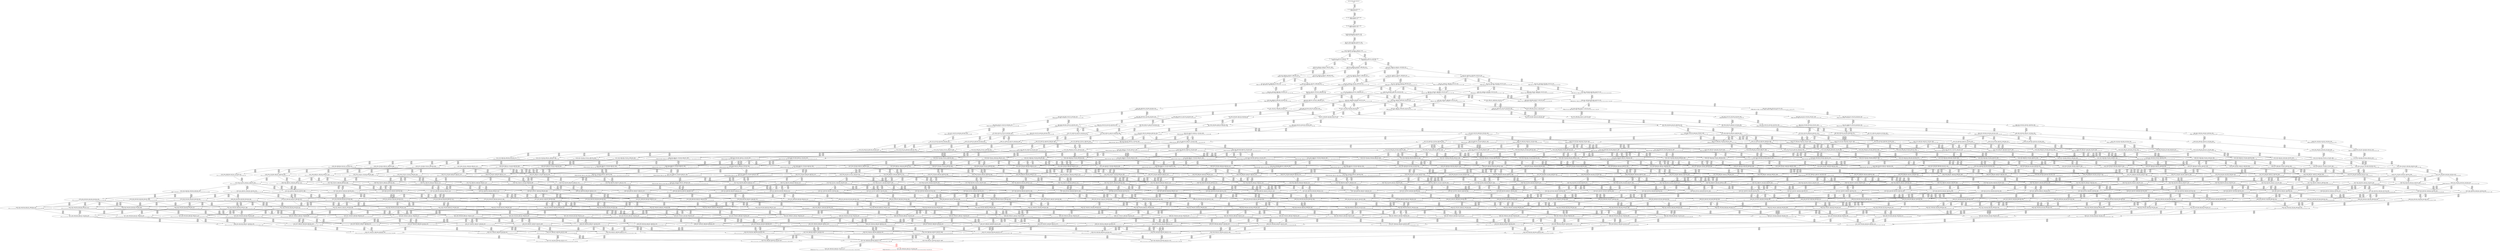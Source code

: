 digraph {
	S0[label="S0: [0, 0] [0, 0] [0, 0] [0, 0] \n{}{}"];
	S1[label="S1: [0, 0] [0, 0] [0, 0] [26, 33] \n{T0J0:26-33}{1}"];
	S2[label="S2: [26, 26] [26, 26] [26, 33] [28, 36] \n{T0J1:28-36}{1, 2}"];
	S3[label="S3: [26, 26] [26, 33] [28, 36] [73, 92] \n{T0J2:73-92}{1, 2, 3}"];
	S4[label="S4: [26, 33] [28, 36] [73, 92] [105, 132] \n{T0J2:73-92, T0J8:105-132}{1, 2, 3, 9}"];
	S5[label="S5: [73, 73] [73, 92] [105, 132] [113, 142] \n{T0J3:113-142, T0J8:105-132}{1, 2, 3, 4, 9}"];
	S6[label="S6: [73, 92] [105, 132] [111, 140] [113, 142] \n{T0J3:113-142, T0J7:111-140, T0J8:105-132}{1, 2, 3, 4, 8, 9}"];
	S7[label="S7: [113, 132] [113, 132] [113, 140] [157, 188] \n{T0J4:157-188}{1, 2, 3, 4, 5, 8, 9}"];
	S8[label="S8: [105, 132] [111, 140] [113, 142] [169, 213] \n{T0J9:169-213}{1, 2, 3, 4, 8, 9, 10}"];
	S9[label="S9: [113, 132] [113, 134] [114, 140] [157, 188] \n{T0J4:157-188, T0J5:114-134}{1, 2, 3, 4, 5, 6, 8, 9}"];
	S10[label="S10: [113, 140] [113, 142] [157, 188] [169, 213] \n{T0J4:157-188, T0J9:169-213}{1, 2, 3, 4, 5, 8, 9, 10}"];
	S11[label="S11: [111, 140] [113, 142] [121, 152] [169, 213] \n{T0J9:169-213, T0J14:121-152}{1, 2, 3, 4, 8, 9, 10, 15}"];
	S12[label="S12: [113, 134] [114, 140] [157, 188] [169, 202] \n{T0J4:157-188, T0J6:169-202}{1, 2, 3, 4, 5, 6, 7, 8, 9}"];
	S13[label="S13: [113, 142] [114, 142] [157, 188] [169, 213] \n{T0J4:157-188, T0J9:169-213}{1, 2, 3, 4, 5, 6, 8, 9, 10}"];
	S14[label="S14: [113, 142] [121, 160] [157, 196] [169, 213] \n{T0J4:157-196, T0J9:169-213}{1, 2, 3, 4, 5, 8, 9, 10, 15}"];
	S15[label="S15: [121, 140] [121, 142] [141, 166] [169, 213] \n{T0J9:169-213, T0J15:141-166}{1, 2, 3, 4, 8, 9, 10, 15, 16}"];
	S16[label="S16: [113, 142] [121, 152] [169, 213] [178, 224] \n{T0J9:169-213, T0J17:178-224}{1, 2, 3, 4, 8, 9, 10, 15, 18}"];
	S17[label="S17: [114, 142] [157, 188] [169, 212] [169, 215] \n{T0J4:157-188, T0J6:169-212, T0J9:169-215}{1, 2, 3, 4, 5, 6, 7, 8, 9, 10}"];
	S18[label="S18: [114, 144] [121, 161] [157, 196] [169, 213] \n{T0J4:157-196, T0J9:169-213}{1, 2, 3, 4, 5, 6, 8, 9, 10, 15}"];
	S19[label="S19: [121, 160] [141, 167] [157, 196] [169, 213] \n{T0J4:157-196, T0J9:169-213, T0J15:141-167}{1, 2, 3, 4, 5, 8, 9, 10, 15, 16}"];
	S20[label="S20: [121, 160] [157, 198] [169, 213] [178, 225] \n{T0J4:157-198, T0J9:169-213, T0J17:178-225}{1, 2, 3, 4, 5, 8, 9, 10, 15, 18}"];
	S21[label="S21: [121, 142] [123, 143] [141, 166] [169, 213] \n{T0J9:169-213, T0J15:141-166, T0J16:123-143}{1, 2, 3, 4, 8, 9, 10, 15, 16, 17}"];
	S22[label="S22: [121, 152] [141, 167] [169, 213] [178, 224] \n{T0J9:169-213, T0J15:141-167, T0J17:178-224}{1, 2, 3, 4, 8, 9, 10, 15, 16, 18}"];
	S23[label="S23: [121, 152] [149, 187] [169, 213] [178, 224] \n{T0J9:169-213, T0J17:178-224, T0J21:149-187}{1, 2, 3, 4, 8, 9, 10, 15, 18, 22}"];
	S24[label="S24: [121, 162] [157, 196] [169, 213] [169, 215] \n{T0J4:157-196, T0J6:169-214, T0J9:169-215}{1, 2, 3, 4, 5, 6, 7, 8, 9, 10, 15}"];
	S25[label="S25: [121, 162] [141, 167] [157, 196] [169, 213] \n{T0J9:169-213}{1, 2, 3, 4, 5, 6, 8, 9, 10, 15, 16}"];
	S26[label="S26: [121, 162] [157, 198] [169, 213] [178, 225] \n{T0J9:169-213, T0J17:178-225}{1, 2, 3, 4, 5, 6, 8, 9, 10, 15, 18}"];
	S27[label="S27: [123, 144] [141, 167] [157, 198] [169, 213] \n{T0J4:157-198, T0J9:169-213}{1, 2, 3, 4, 5, 8, 9, 10, 15, 16, 17}"];
	S28[label="S28: [141, 167] [157, 208] [169, 213] [178, 225] \n{T0J4:157-208, T0J9:169-213, T0J17:178-225}{1, 2, 3, 4, 5, 8, 9, 10, 15, 16, 18}"];
	S29[label="S29: [149, 187] [157, 208] [169, 213] [178, 225] \n{T0J4:157-208, T0J9:169-213, T0J17:178-225}{1, 2, 3, 4, 5, 8, 9, 10, 15, 18, 22}"];
	S30[label="S30: [123, 144] [141, 167] [169, 213] [178, 225] \n{T0J9:169-213, T0J15:141-167, T0J17:178-225}{1, 2, 3, 4, 8, 9, 10, 15, 16, 17, 18}"];
	S31[label="S31: [141, 167] [149, 187] [169, 213] [178, 224] \n{T0J9:169-213, T0J15:141-167, T0J17:178-224, T0J21:149-187}{1, 2, 3, 4, 8, 9, 10, 15, 16, 18, 22}"];
	S32[label="S32: [141, 188] [157, 196] [169, 213] [169, 232] \n{T0J6:169-232, T0J9:169-215}{1, 2, 3, 4, 5, 6, 7, 8, 9, 10, 15, 16}"];
	S33[label="S33: [157, 198] [169, 213] [169, 225] [178, 245] \n{T0J6:169-232, T0J9:169-215, T0J17:178-245}{1, 2, 3, 4, 5, 6, 7, 8, 9, 10, 15, 18}"];
	S34[label="S34: [123, 146] [141, 167] [157, 198] [169, 213] \n{T0J9:169-213}{1, 2, 3, 4, 5, 6, 8, 9, 10, 15, 16, 17}"];
	S35[label="S35: [141, 169] [157, 208] [169, 213] [178, 225] \n{T0J9:169-213, T0J17:178-225}{1, 2, 3, 4, 5, 6, 8, 9, 10, 15, 16, 18}"];
	S36[label="S36: [150, 189] [157, 208] [169, 213] [178, 225] \n{}{1, 2, 3, 4, 5, 6, 8, 9, 10, 15, 18, 22}"];
	S37[label="S37: [141, 167] [157, 208] [169, 213] [178, 225] \n{T0J4:157-208, T0J9:169-213, T0J17:178-225}{1, 2, 3, 4, 5, 8, 9, 10, 15, 16, 17, 18}"];
	S38[label="S38: [149, 187] [169, 213] [177, 223] [178, 225] \n{T0J4:157-223, T0J9:169-213, T0J17:178-225}{1, 2, 3, 4, 5, 8, 9, 10, 15, 16, 18, 22}"];
	S39[label="S39: [141, 167] [149, 187] [169, 213] [178, 225] \n{T0J9:169-213, T0J15:141-167, T0J17:178-225, T0J21:149-187}{1, 2, 3, 4, 8, 9, 10, 15, 16, 17, 18, 22}"];
	S40[label="S40: [169, 196] [169, 213] [169, 232] [204, 232] \n{T0J10:204-232}{1, 2, 3, 4, 5, 6, 7, 8, 9, 10, 11, 15, 16}"];
	S41[label="S41: [141, 191] [157, 198] [169, 213] [169, 232] \n{}{1, 2, 3, 4, 5, 6, 7, 8, 9, 10, 15, 16, 17}"];
	S42[label="S42: [157, 213] [169, 224] [169, 232] [178, 245] \n{}{1, 2, 3, 4, 5, 6, 7, 8, 9, 10, 15, 16, 18}"];
	S43[label="S43: [169, 213] [169, 225] [178, 242] [204, 245] \n{T0J10:204-242}{1, 2, 3, 4, 5, 6, 7, 8, 9, 10, 11, 15, 18}"];
	S44[label="S44: [157, 208] [169, 213] [178, 225] [193, 259] \n{T0J6:169-259}{1, 2, 3, 4, 5, 6, 7, 8, 9, 10, 15, 18, 22}"];
	S45[label="S45: [141, 169] [157, 208] [169, 213] [178, 225] \n{T0J9:169-213, T0J17:178-225}{1, 2, 3, 4, 5, 6, 8, 9, 10, 15, 16, 17, 18}"];
	S46[label="S46: [150, 189] [169, 213] [177, 223] [178, 225] \n{}{1, 2, 3, 4, 5, 6, 8, 9, 10, 15, 16, 18, 22}"];
	S47[label="S47: [149, 187] [169, 213] [177, 223] [178, 225] \n{T0J4:157-223, T0J9:169-213, T0J17:178-225}{1, 2, 3, 4, 5, 8, 9, 10, 15, 16, 17, 18, 22}"];
	S48[label="S48: [149, 178] [169, 187] [170, 213] [178, 225] \n{T0J9:169-213, T0J17:178-225, T0J21:149-187, T0J26:170-178}{1, 2, 3, 4, 8, 9, 10, 15, 16, 17, 18, 22, 27}"];
	S49[label="S49: [169, 201] [169, 213] [173, 232] [204, 232] \n{T0J10:204-232, T0J11:173-201}{1, 2, 3, 4, 5, 6, 7, 8, 9, 10, 11, 12, 15, 16}"];
	S50[label="S50: [169, 199] [169, 213] [169, 232] [204, 235] \n{T0J10:204-235}{1, 2, 3, 4, 5, 6, 7, 8, 9, 10, 11, 15, 16, 17}"];
	S51[label="S51: [157, 216] [169, 224] [169, 232] [178, 275] \n{}{1, 2, 3, 4, 5, 6, 7, 8, 9, 10, 15, 16, 17, 18}"];
	S52[label="S52: [169, 225] [169, 239] [178, 245] [204, 257] \n{}{1, 2, 3, 4, 5, 6, 7, 8, 9, 10, 11, 15, 16, 18}"];
	S53[label="S53: [169, 213] [169, 225] [178, 234] [193, 259] \n{}{1, 2, 3, 4, 5, 6, 7, 8, 9, 10, 15, 16, 18, 22}"];
	S54[label="S54: [169, 218] [173, 225] [178, 242] [204, 245] \n{T0J11:173-218}{1, 2, 3, 4, 5, 6, 7, 8, 9, 10, 11, 12, 15, 18}"];
	S55[label="S55: [169, 213] [178, 225] [193, 252] [204, 259] \n{T0J10:204-252}{1, 2, 3, 4, 5, 6, 7, 8, 9, 10, 11, 15, 18, 22}"];
	S56[label="S56: [169, 211] [178, 213] [193, 225] [197, 259] \n{T0J6:169-259, T0J22:197-211}{1, 2, 3, 4, 5, 6, 7, 8, 9, 10, 15, 18, 22, 23}"];
	S57[label="S57: [150, 189] [169, 213] [177, 223] [178, 225] \n{}{1, 2, 3, 4, 5, 6, 8, 9, 10, 15, 16, 17, 18, 22}"];
	S58[label="S58: [169, 187] [170, 213] [178, 225] [193, 234] \n{T0J4:193-234, T0J17:178-225}{1, 2, 3, 4, 5, 8, 9, 10, 15, 16, 17, 18, 22, 27}"];
	S59[label="S59: [169, 213] [173, 214] [179, 232] [204, 232] \n{T0J10:204-232, T0J12:179-214}{1, 2, 3, 4, 5, 6, 7, 8, 9, 10, 11, 12, 13, 15, 16}"];
	S60[label="S60: [169, 204] [169, 213] [173, 232] [204, 235] \n{T0J10:204-235}{1, 2, 3, 4, 5, 6, 7, 8, 9, 10, 11, 12, 15, 16, 17}"];
	S61[label="S61: [169, 224] [169, 239] [178, 260] [204, 283] \n{}{1, 2, 3, 4, 5, 6, 7, 8, 9, 10, 11, 15, 16, 17, 18}"];
	S62[label="S62: [178, 224] [178, 232] [178, 275] [230, 280] \n{T0J18:230-280}{1, 2, 3, 4, 5, 6, 7, 8, 9, 10, 15, 16, 17, 18, 19}"];
	S63[label="S63: [169, 224] [169, 232] [178, 260] [193, 275] \n{}{1, 2, 3, 4, 5, 6, 7, 8, 9, 10, 15, 16, 17, 18, 22}"];
	S64[label="S64: [169, 230] [173, 240] [178, 245] [204, 257] \n{}{1, 2, 3, 4, 5, 6, 7, 8, 9, 10, 11, 12, 15, 16, 18}"];
	S65[label="S65: [169, 225] [178, 239] [193, 257] [204, 259] \n{}{1, 2, 3, 4, 5, 6, 7, 8, 9, 10, 11, 15, 16, 18, 22}"];
	S66[label="S66: [173, 225] [178, 231] [179, 242] [204, 245] \n{T0J12:179-231}{1, 2, 3, 4, 5, 6, 7, 8, 9, 10, 11, 12, 13, 15, 18}"];
	S67[label="S67: [173, 218] [178, 225] [193, 252] [204, 259] \n{T0J11:173-218}{1, 2, 3, 4, 5, 6, 7, 8, 9, 10, 11, 12, 15, 18, 22}"];
	S68[label="S68: [178, 213] [193, 225] [197, 255] [204, 259] \n{T0J10:204-255}{1, 2, 3, 4, 5, 6, 7, 8, 9, 10, 11, 15, 18, 22, 23}"];
	S69[label="S69: [178, 213] [189, 225] [193, 237] [197, 259] \n{T0J15:189-237}{1, 2, 3, 4, 5, 6, 7, 8, 9, 10, 15, 16, 18, 22, 23}"];
	S70[label="S70: [170, 189] [170, 213] [178, 225] [193, 234] \n{T0J4:193-234, T0J5:170-189}{1, 2, 3, 4, 5, 6, 8, 9, 10, 15, 16, 17, 18, 22, 27}"];
	S71[label="S71: [173, 214] [179, 232] [190, 232] [204, 240] \n{T0J13:190-240}{1, 2, 3, 4, 5, 6, 7, 8, 9, 10, 11, 12, 13, 14, 15, 16}"];
	S72[label="S72: [169, 214] [173, 217] [179, 232] [204, 235] \n{}{1, 2, 3, 4, 5, 6, 7, 8, 9, 10, 11, 12, 13, 15, 16, 17}"];
	S73[label="S73: [169, 229] [173, 240] [178, 260] [204, 288] \n{}{1, 2, 3, 4, 5, 6, 7, 8, 9, 10, 11, 12, 15, 16, 17, 18}"];
	S74[label="S74: [178, 239] [178, 268] [204, 280] [230, 283] \n{T0J18:230-280}{1, 2, 3, 4, 5, 6, 7, 8, 9, 10, 11, 15, 16, 17, 18, 19}"];
	S75[label="S75: [169, 239] [178, 260] [193, 268] [204, 283] \n{}{1, 2, 3, 4, 5, 6, 7, 8, 9, 10, 11, 15, 16, 17, 18, 22}"];
	S76[label="S76: [178, 232] [178, 268] [221, 275] [230, 280] \n{T0J18:230-280, T0J19:221-268}{1, 2, 3, 4, 5, 6, 7, 8, 9, 10, 15, 16, 17, 18, 19, 20}"];
	S77[label="S77: [178, 232] [178, 260] [193, 275] [230, 280] \n{T0J18:230-280}{1, 2, 3, 4, 5, 6, 7, 8, 9, 10, 15, 16, 17, 18, 19, 22}"];
	S78[label="S78: [169, 232] [178, 260] [193, 264] [197, 275] \n{}{1, 2, 3, 4, 5, 6, 7, 8, 9, 10, 15, 16, 17, 18, 22, 23}"];
	S79[label="S79: [169, 232] [178, 260] [193, 275] [237, 299] \n{T0J24:237-299}{1, 2, 3, 4, 5, 6, 7, 8, 9, 10, 15, 16, 17, 18, 22, 25}"];
	S80[label="S80: [169, 232] [178, 251] [193, 260] [198, 275] \n{}{1, 2, 3, 4, 5, 6, 7, 8, 9, 10, 15, 16, 17, 18, 22, 27}"];
	S81[label="S81: [173, 240] [178, 243] [179, 245] [204, 257] \n{}{1, 2, 3, 4, 5, 6, 7, 8, 9, 10, 11, 12, 13, 15, 16, 18}"];
	S82[label="S82: [173, 230] [178, 240] [193, 257] [204, 259] \n{}{1, 2, 3, 4, 5, 6, 7, 8, 9, 10, 11, 12, 15, 16, 18, 22}"];
	S83[label="S83: [178, 231] [179, 242] [194, 245] [204, 252] \n{T0J13:194-252}{1, 2, 3, 4, 5, 6, 7, 8, 9, 10, 11, 12, 13, 14, 15, 18}"];
	S84[label="S84: [178, 225] [183, 231] [193, 252] [204, 259] \n{T0J12:183-231}{1, 2, 3, 4, 5, 6, 7, 8, 9, 10, 11, 12, 13, 15, 18, 22}"];
	S85[label="S85: [182, 218] [193, 225] [197, 255] [204, 259] \n{T0J11:182-218}{1, 2, 3, 4, 5, 6, 7, 8, 9, 10, 11, 12, 15, 18, 22, 23}"];
	S86[label="S86: [189, 225] [193, 239] [197, 257] [204, 259] \n{}{1, 2, 3, 4, 5, 6, 7, 8, 9, 10, 11, 15, 16, 18, 22, 23}"];
	S87[label="S87: [173, 217] [179, 232] [190, 235] [204, 241] \n{}{1, 2, 3, 4, 5, 6, 7, 8, 9, 10, 11, 12, 13, 14, 15, 16, 17}"];
	S88[label="S88: [173, 240] [178, 243] [179, 260] [204, 298] \n{}{1, 2, 3, 4, 5, 6, 7, 8, 9, 10, 11, 12, 13, 15, 16, 17, 18}"];
	S89[label="S89: [178, 244] [178, 268] [204, 280] [230, 288] \n{}{1, 2, 3, 4, 5, 6, 7, 8, 9, 10, 11, 12, 15, 16, 17, 18, 19}"];
	S90[label="S90: [173, 244] [178, 260] [193, 268] [204, 288] \n{}{1, 2, 3, 4, 5, 6, 7, 8, 9, 10, 11, 12, 15, 16, 17, 18, 22}"];
	S91[label="S91: [178, 268] [204, 275] [221, 280] [230, 283] \n{}{1, 2, 3, 4, 5, 6, 7, 8, 9, 10, 11, 15, 16, 17, 18, 19, 20}"];
	S92[label="S92: [178, 260] [193, 275] [204, 280] [230, 283] \n{}{1, 2, 3, 4, 5, 6, 7, 8, 9, 10, 11, 15, 16, 17, 18, 19, 22}"];
	S93[label="S93: [178, 260] [193, 264] [197, 275] [204, 283] \n{}{1, 2, 3, 4, 5, 6, 7, 8, 9, 10, 11, 15, 16, 17, 18, 22, 23}"];
	S94[label="S94: [178, 260] [193, 275] [204, 283] [237, 299] \n{T0J24:237-299}{1, 2, 3, 4, 5, 6, 7, 8, 9, 10, 11, 15, 16, 17, 18, 22, 25}"];
	S95[label="S95: [178, 251] [193, 260] [198, 275] [204, 283] \n{}{1, 2, 3, 4, 5, 6, 7, 8, 9, 10, 11, 15, 16, 17, 18, 22, 27}"];
	S96[label="S96: [178, 233] [193, 268] [221, 275] [230, 280] \n{T0J18:230-280, T0J19:221-268, T0J20:193-233}{1, 2, 3, 4, 5, 6, 7, 8, 9, 10, 15, 16, 17, 18, 19, 20, 21}"];
	S97[label="S97: [178, 260] [193, 268] [221, 275] [230, 280] \n{T0J18:230-280, T0J19:221-268}{1, 2, 3, 4, 5, 6, 7, 8, 9, 10, 15, 16, 17, 18, 19, 20, 22}"];
	S98[label="S98: [178, 260] [193, 264] [197, 275] [230, 280] \n{T0J18:230-280}{1, 2, 3, 4, 5, 6, 7, 8, 9, 10, 15, 16, 17, 18, 19, 22, 23}"];
	S99[label="S99: [178, 260] [193, 275] [230, 280] [237, 299] \n{T0J18:230-280, T0J24:237-299}{1, 2, 3, 4, 5, 6, 7, 8, 9, 10, 15, 16, 17, 18, 19, 22, 25}"];
	S100[label="S100: [178, 251] [193, 260] [198, 275] [230, 280] \n{T0J18:230-280}{1, 2, 3, 4, 5, 6, 7, 8, 9, 10, 15, 16, 17, 18, 19, 22, 27}"];
	S101[label="S101: [178, 260] [193, 264] [197, 275] [242, 306] \n{T0J23:242-306}{1, 2, 3, 4, 5, 6, 7, 8, 9, 10, 15, 16, 17, 18, 22, 23, 24}"];
	S102[label="S102: [178, 260] [193, 264] [197, 275] [237, 299] \n{T0J24:237-299}{1, 2, 3, 4, 5, 6, 7, 8, 9, 10, 15, 16, 17, 18, 22, 23, 25}"];
	S103[label="S103: [178, 251] [193, 260] [197, 264] [198, 275] \n{}{1, 2, 3, 4, 5, 6, 7, 8, 9, 10, 15, 16, 17, 18, 22, 23, 27}"];
	S104[label="S104: [178, 251] [193, 260] [198, 275] [237, 299] \n{T0J24:237-299}{1, 2, 3, 4, 5, 6, 7, 8, 9, 10, 15, 16, 17, 18, 22, 25, 27}"];
	S105[label="S105: [178, 243] [179, 245] [194, 257] [204, 267] \n{}{1, 2, 3, 4, 5, 6, 7, 8, 9, 10, 11, 12, 13, 14, 15, 16, 18}"];
	S106[label="S106: [178, 240] [183, 243] [193, 257] [204, 259] \n{}{1, 2, 3, 4, 5, 6, 7, 8, 9, 10, 11, 12, 13, 15, 16, 18, 22}"];
	S107[label="S107: [183, 231] [193, 252] [199, 252] [204, 259] \n{T0J13:199-252}{1, 2, 3, 4, 5, 6, 7, 8, 9, 10, 11, 12, 13, 14, 15, 18, 22}"];
	S108[label="S108: [192, 225] [193, 231] [197, 255] [204, 259] \n{T0J12:192-231}{1, 2, 3, 4, 5, 6, 7, 8, 9, 10, 11, 12, 13, 15, 18, 22, 23}"];
	S109[label="S109: [193, 230] [193, 240] [197, 257] [204, 259] \n{}{1, 2, 3, 4, 5, 6, 7, 8, 9, 10, 11, 12, 15, 16, 18, 22, 23}"];
	S110[label="S110: [178, 245] [179, 260] [194, 267] [204, 301] \n{}{1, 2, 3, 4, 5, 6, 7, 8, 9, 10, 11, 12, 13, 14, 15, 16, 17, 18}"];
	S111[label="S111: [178, 257] [179, 268] [204, 280] [230, 298] \n{}{1, 2, 3, 4, 5, 6, 7, 8, 9, 10, 11, 12, 13, 15, 16, 17, 18, 19}"];
	S112[label="S112: [178, 257] [179, 260] [193, 268] [204, 298] \n{}{1, 2, 3, 4, 5, 6, 7, 8, 9, 10, 11, 12, 13, 15, 16, 17, 18, 22}"];
	S113[label="S113: [178, 273] [204, 275] [221, 280] [230, 288] \n{}{1, 2, 3, 4, 5, 6, 7, 8, 9, 10, 11, 12, 15, 16, 17, 18, 19, 20}"];
	S114[label="S114: [178, 265] [193, 275] [204, 280] [230, 288] \n{}{1, 2, 3, 4, 5, 6, 7, 8, 9, 10, 11, 12, 15, 16, 17, 18, 19, 22}"];
	S115[label="S115: [178, 264] [193, 265] [197, 275] [204, 288] \n{}{1, 2, 3, 4, 5, 6, 7, 8, 9, 10, 11, 12, 15, 16, 17, 18, 22, 23}"];
	S116[label="S116: [178, 265] [193, 275] [204, 288] [237, 299] \n{}{1, 2, 3, 4, 5, 6, 7, 8, 9, 10, 11, 12, 15, 16, 17, 18, 22, 25}"];
	S117[label="S117: [178, 256] [193, 260] [198, 275] [204, 288] \n{}{1, 2, 3, 4, 5, 6, 7, 8, 9, 10, 11, 12, 15, 16, 17, 18, 22, 27}"];
	S118[label="S118: [193, 268] [204, 275] [221, 280] [230, 283] \n{}{1, 2, 3, 4, 5, 6, 7, 8, 9, 10, 11, 15, 16, 17, 18, 19, 20, 21}"];
	S119[label="S119: [193, 268] [204, 275] [221, 280] [230, 304] \n{}{1, 2, 3, 4, 5, 6, 7, 8, 9, 10, 11, 15, 16, 17, 18, 19, 20, 22}"];
	S120[label="S120: [193, 264] [197, 275] [204, 280] [230, 304] \n{}{1, 2, 3, 4, 5, 6, 7, 8, 9, 10, 11, 15, 16, 17, 18, 19, 22, 23}"];
	S121[label="S121: [193, 275] [204, 280] [230, 299] [237, 304] \n{}{1, 2, 3, 4, 5, 6, 7, 8, 9, 10, 11, 15, 16, 17, 18, 19, 22, 25}"];
	S122[label="S122: [193, 260] [198, 275] [204, 280] [230, 295] \n{}{1, 2, 3, 4, 5, 6, 7, 8, 9, 10, 11, 15, 16, 17, 18, 19, 22, 27}"];
	S123[label="S123: [193, 264] [197, 275] [204, 304] [242, 306] \n{}{1, 2, 3, 4, 5, 6, 7, 8, 9, 10, 11, 15, 16, 17, 18, 22, 23, 24}"];
	S124[label="S124: [193, 264] [197, 275] [204, 299] [237, 304] \n{}{1, 2, 3, 4, 5, 6, 7, 8, 9, 10, 11, 15, 16, 17, 18, 22, 23, 25}"];
	S125[label="S125: [193, 260] [197, 264] [198, 275] [207, 295] \n{}{1, 2, 3, 4, 5, 6, 7, 8, 9, 10, 11, 15, 16, 17, 18, 22, 23, 27}"];
	S126[label="S126: [193, 260] [198, 275] [204, 295] [237, 299] \n{}{1, 2, 3, 4, 5, 6, 7, 8, 9, 10, 11, 15, 16, 17, 18, 22, 25, 27}"];
	S127[label="S127: [193, 260] [193, 268] [221, 275] [230, 280] \n{T0J18:230-280, T0J19:221-268}{1, 2, 3, 4, 5, 6, 7, 8, 9, 10, 15, 16, 17, 18, 19, 20, 21, 22}"];
	S128[label="S128: [193, 264] [197, 268] [221, 275] [230, 280] \n{T0J18:230-280, T0J19:221-268}{1, 2, 3, 4, 5, 6, 7, 8, 9, 10, 15, 16, 17, 18, 19, 20, 22, 23}"];
	S129[label="S129: [193, 268] [221, 275] [230, 280] [237, 299] \n{T0J18:230-280, T0J19:221-268, T0J24:237-299}{1, 2, 3, 4, 5, 6, 7, 8, 9, 10, 15, 16, 17, 18, 19, 20, 22, 25}"];
	S130[label="S130: [193, 260] [198, 268] [221, 275] [230, 280] \n{T0J18:230-280, T0J19:221-268}{1, 2, 3, 4, 5, 6, 7, 8, 9, 10, 15, 16, 17, 18, 19, 20, 22, 27}"];
	S131[label="S131: [193, 264] [197, 275] [230, 280] [242, 306] \n{T0J18:230-280, T0J23:242-306}{1, 2, 3, 4, 5, 6, 7, 8, 9, 10, 15, 16, 17, 18, 19, 22, 23, 24}"];
	S132[label="S132: [193, 264] [197, 275] [230, 280] [237, 299] \n{T0J18:230-280, T0J24:237-299}{1, 2, 3, 4, 5, 6, 7, 8, 9, 10, 15, 16, 17, 18, 19, 22, 23, 25}"];
	S133[label="S133: [193, 260] [197, 264] [198, 275] [230, 280] \n{T0J18:230-280}{1, 2, 3, 4, 5, 6, 7, 8, 9, 10, 15, 16, 17, 18, 19, 22, 23, 27}"];
	S134[label="S134: [193, 260] [198, 275] [230, 280] [237, 299] \n{T0J18:230-280, T0J24:237-299}{1, 2, 3, 4, 5, 6, 7, 8, 9, 10, 15, 16, 17, 18, 19, 22, 25, 27}"];
	S135[label="S135: [193, 264] [197, 275] [237, 299] [246, 306] \n{T0J23:242-306, T0J24:237-299}{1, 2, 3, 4, 5, 6, 7, 8, 9, 10, 15, 16, 17, 18, 22, 23, 24, 25}"];
	S136[label="S136: [193, 260] [197, 264] [198, 275] [242, 306] \n{T0J23:242-306}{1, 2, 3, 4, 5, 6, 7, 8, 9, 10, 15, 16, 17, 18, 22, 23, 24, 27}"];
	S137[label="S137: [193, 260] [197, 264] [198, 275] [237, 299] \n{T0J24:237-299}{1, 2, 3, 4, 5, 6, 7, 8, 9, 10, 15, 16, 17, 18, 22, 23, 25, 27}"];
	S138[label="S138: [183, 252] [193, 257] [199, 259] [204, 267] \n{}{1, 2, 3, 4, 5, 6, 7, 8, 9, 10, 11, 12, 13, 14, 15, 16, 18, 22}"];
	S139[label="S139: [193, 231] [197, 252] [204, 255] [213, 259] \n{T0J13:213-252}{1, 2, 3, 4, 5, 6, 7, 8, 9, 10, 11, 12, 13, 14, 15, 18, 22, 23}"];
	S140[label="S140: [193, 240] [197, 243] [203, 257] [204, 259] \n{}{1, 2, 3, 4, 5, 6, 7, 8, 9, 10, 11, 12, 13, 15, 16, 18, 22, 23}"];
	S141[label="S141: [179, 268] [194, 280] [204, 301] [230, 311] \n{}{1, 2, 3, 4, 5, 6, 7, 8, 9, 10, 11, 12, 13, 14, 15, 16, 17, 18, 19}"];
	S142[label="S142: [179, 260] [193, 268] [199, 291] [204, 301] \n{}{1, 2, 3, 4, 5, 6, 7, 8, 9, 10, 11, 12, 13, 14, 15, 16, 17, 18, 22}"];
	S143[label="S143: [179, 275] [204, 280] [221, 286] [230, 298] \n{}{1, 2, 3, 4, 5, 6, 7, 8, 9, 10, 11, 12, 13, 15, 16, 17, 18, 19, 20}"];
	S144[label="S144: [179, 275] [193, 278] [204, 280] [230, 298] \n{}{1, 2, 3, 4, 5, 6, 7, 8, 9, 10, 11, 12, 13, 15, 16, 17, 18, 19, 22}"];
	S145[label="S145: [179, 265] [193, 275] [197, 277] [204, 298] \n{}{1, 2, 3, 4, 5, 6, 7, 8, 9, 10, 11, 12, 13, 15, 16, 17, 18, 22, 23}"];
	S146[label="S146: [179, 275] [193, 278] [204, 298] [237, 299] \n{}{1, 2, 3, 4, 5, 6, 7, 8, 9, 10, 11, 12, 13, 15, 16, 17, 18, 22, 25}"];
	S147[label="S147: [179, 260] [193, 269] [198, 275] [204, 298] \n{}{1, 2, 3, 4, 5, 6, 7, 8, 9, 10, 11, 12, 13, 15, 16, 17, 18, 22, 27}"];
	S148[label="S148: [193, 273] [204, 275] [221, 280] [230, 288] \n{}{1, 2, 3, 4, 5, 6, 7, 8, 9, 10, 11, 12, 15, 16, 17, 18, 19, 20, 21}"];
	S149[label="S149: [193, 273] [204, 275] [221, 280] [230, 304] \n{}{1, 2, 3, 4, 5, 6, 7, 8, 9, 10, 11, 12, 15, 16, 17, 18, 19, 20, 22}"];
	S150[label="S150: [193, 269] [197, 275] [204, 280] [230, 304] \n{}{1, 2, 3, 4, 5, 6, 7, 8, 9, 10, 11, 12, 15, 16, 17, 18, 19, 22, 23}"];
	S151[label="S151: [193, 280] [204, 280] [230, 299] [237, 304] \n{}{1, 2, 3, 4, 5, 6, 7, 8, 9, 10, 11, 12, 15, 16, 17, 18, 19, 22, 25}"];
	S152[label="S152: [193, 265] [198, 275] [204, 280] [230, 295] \n{}{1, 2, 3, 4, 5, 6, 7, 8, 9, 10, 11, 12, 15, 16, 17, 18, 19, 22, 27}"];
	S153[label="S153: [193, 269] [197, 275] [204, 304] [242, 306] \n{}{1, 2, 3, 4, 5, 6, 7, 8, 9, 10, 11, 12, 15, 16, 17, 18, 22, 23, 24}"];
	S154[label="S154: [193, 269] [197, 275] [204, 299] [237, 304] \n{}{1, 2, 3, 4, 5, 6, 7, 8, 9, 10, 11, 12, 15, 16, 17, 18, 22, 23, 25}"];
	S155[label="S155: [193, 264] [197, 265] [198, 275] [207, 295] \n{}{1, 2, 3, 4, 5, 6, 7, 8, 9, 10, 11, 12, 15, 16, 17, 18, 22, 23, 27}"];
	S156[label="S156: [193, 265] [198, 275] [204, 295] [237, 299] \n{}{1, 2, 3, 4, 5, 6, 7, 8, 9, 10, 11, 12, 15, 16, 17, 18, 22, 25, 27}"];
	S157[label="S157: [193, 268] [208, 275] [221, 280] [230, 304] \n{}{1, 2, 3, 4, 5, 6, 7, 8, 9, 10, 11, 15, 16, 17, 18, 19, 20, 21, 22}"];
	S158[label="S158: [197, 268] [204, 275] [228, 280] [230, 308] \n{}{1, 2, 3, 4, 5, 6, 7, 8, 9, 10, 11, 15, 16, 17, 18, 19, 20, 22, 23}"];
	S159[label="S159: [204, 275] [221, 280] [230, 299] [237, 312] \n{}{1, 2, 3, 4, 5, 6, 7, 8, 9, 10, 11, 15, 16, 17, 18, 19, 20, 22, 25}"];
	S160[label="S160: [198, 268] [204, 275] [222, 280] [230, 304] \n{}{1, 2, 3, 4, 5, 6, 7, 8, 9, 10, 11, 15, 16, 17, 18, 19, 20, 22, 27}"];
	S161[label="S161: [197, 275] [204, 280] [230, 306] [242, 308] \n{}{1, 2, 3, 4, 5, 6, 7, 8, 9, 10, 11, 15, 16, 17, 18, 19, 22, 23, 24}"];
	S162[label="S162: [197, 275] [204, 280] [230, 299] [237, 308] \n{}{1, 2, 3, 4, 5, 6, 7, 8, 9, 10, 11, 15, 16, 17, 18, 19, 22, 23, 25}"];
	S163[label="S163: [197, 264] [198, 275] [207, 280] [230, 304] \n{}{1, 2, 3, 4, 5, 6, 7, 8, 9, 10, 11, 15, 16, 17, 18, 19, 22, 23, 27}"];
	S164[label="S164: [198, 275] [204, 280] [230, 299] [237, 304] \n{}{1, 2, 3, 4, 5, 6, 7, 8, 9, 10, 11, 15, 16, 17, 18, 19, 22, 25, 27}"];
	S165[label="S165: [197, 275] [204, 299] [237, 306] [246, 308] \n{}{1, 2, 3, 4, 5, 6, 7, 8, 9, 10, 11, 15, 16, 17, 18, 22, 23, 24, 25}"];
	S166[label="S166: [197, 264] [198, 275] [207, 304] [242, 306] \n{}{1, 2, 3, 4, 5, 6, 7, 8, 9, 10, 11, 15, 16, 17, 18, 22, 23, 24, 27}"];
	S167[label="S167: [197, 264] [198, 275] [207, 299] [237, 304] \n{}{1, 2, 3, 4, 5, 6, 7, 8, 9, 10, 11, 15, 16, 17, 18, 22, 23, 25, 27}"];
	S168[label="S168: [193, 264] [208, 268] [221, 275] [230, 280] \n{T0J18:230-280, T0J19:221-268}{1, 2, 3, 4, 5, 6, 7, 8, 9, 10, 15, 16, 17, 18, 19, 20, 21, 22, 23}"];
	S169[label="S169: [193, 268] [221, 275] [230, 280] [237, 299] \n{T0J18:230-280, T0J19:221-268, T0J24:237-299}{1, 2, 3, 4, 5, 6, 7, 8, 9, 10, 15, 16, 17, 18, 19, 20, 21, 22, 25}"];
	S170[label="S170: [193, 251] [208, 268] [221, 275] [230, 280] \n{T0J18:230-280, T0J19:221-268}{1, 2, 3, 4, 5, 6, 7, 8, 9, 10, 15, 16, 17, 18, 19, 20, 21, 22, 27}"];
	S171[label="S171: [197, 268] [221, 275] [230, 280] [242, 306] \n{T0J18:230-280, T0J19:221-268, T0J23:242-306}{1, 2, 3, 4, 5, 6, 7, 8, 9, 10, 15, 16, 17, 18, 19, 20, 22, 23, 24}"];
	S172[label="S172: [197, 268] [221, 275] [230, 280] [237, 299] \n{T0J18:230-280, T0J19:221-268, T0J24:237-299}{1, 2, 3, 4, 5, 6, 7, 8, 9, 10, 15, 16, 17, 18, 19, 20, 22, 23, 25}"];
	S173[label="S173: [197, 264] [198, 268] [222, 275] [230, 280] \n{T0J18:230-280, T0J19:221-268}{1, 2, 3, 4, 5, 6, 7, 8, 9, 10, 15, 16, 17, 18, 19, 20, 22, 23, 27}"];
	S174[label="S174: [198, 268] [221, 275] [230, 280] [237, 299] \n{T0J18:230-280, T0J19:221-268, T0J24:237-299}{1, 2, 3, 4, 5, 6, 7, 8, 9, 10, 15, 16, 17, 18, 19, 20, 22, 25, 27}"];
	S175[label="S175: [197, 275] [230, 280] [237, 299] [246, 306] \n{T0J18:230-280, T0J23:242-306, T0J24:237-299}{1, 2, 3, 4, 5, 6, 7, 8, 9, 10, 15, 16, 17, 18, 19, 22, 23, 24, 25}"];
	S176[label="S176: [197, 264] [198, 275] [230, 280] [242, 306] \n{T0J18:230-280, T0J23:242-306}{1, 2, 3, 4, 5, 6, 7, 8, 9, 10, 15, 16, 17, 18, 19, 22, 23, 24, 27}"];
	S177[label="S177: [197, 264] [198, 275] [230, 280] [237, 299] \n{T0J18:230-280, T0J24:237-299}{1, 2, 3, 4, 5, 6, 7, 8, 9, 10, 15, 16, 17, 18, 19, 22, 23, 25, 27}"];
	S178[label="S178: [197, 264] [198, 275] [237, 299] [246, 306] \n{T0J23:242-306, T0J24:237-299}{1, 2, 3, 4, 5, 6, 7, 8, 9, 10, 15, 16, 17, 18, 22, 23, 24, 25, 27}"];
	S179[label="S179: [197, 252] [203, 257] [204, 259] [213, 267] \n{}{1, 2, 3, 4, 5, 6, 7, 8, 9, 10, 11, 12, 13, 14, 15, 16, 18, 22, 23}"];
	S180[label="S180: [194, 280] [204, 301] [221, 311] [230, 322] \n{}{1, 2, 3, 4, 5, 6, 7, 8, 9, 10, 11, 12, 13, 14, 15, 16, 17, 18, 19, 20}"];
	S181[label="S181: [193, 280] [199, 301] [204, 311] [230, 326] \n{}{1, 2, 3, 4, 5, 6, 7, 8, 9, 10, 11, 12, 13, 14, 15, 16, 17, 18, 19, 22}"];
	S182[label="S182: [193, 275] [197, 291] [200, 301] [204, 310] \n{}{1, 2, 3, 4, 5, 6, 7, 8, 9, 10, 11, 12, 13, 14, 15, 16, 17, 18, 22, 23}"];
	S183[label="S183: [193, 278] [199, 298] [204, 301] [237, 345] \n{}{1, 2, 3, 4, 5, 6, 7, 8, 9, 10, 11, 12, 13, 14, 15, 16, 17, 18, 22, 25}"];
	S184[label="S184: [204, 268] [204, 291] [204, 301] [264, 334] \n{T0J25:264-334}{1, 2, 3, 4, 5, 6, 7, 8, 9, 10, 11, 12, 13, 14, 15, 16, 17, 18, 22, 26}"];
	S185[label="S185: [193, 269] [198, 291] [200, 295] [204, 301] \n{}{1, 2, 3, 4, 5, 6, 7, 8, 9, 10, 11, 12, 13, 14, 15, 16, 17, 18, 22, 27}"];
	S186[label="S186: [194, 275] [204, 280] [221, 286] [230, 298] \n{}{1, 2, 3, 4, 5, 6, 7, 8, 9, 10, 11, 12, 13, 15, 16, 17, 18, 19, 20, 21}"];
	S187[label="S187: [193, 275] [204, 280] [221, 286] [230, 304] \n{}{1, 2, 3, 4, 5, 6, 7, 8, 9, 10, 11, 12, 13, 15, 16, 17, 18, 19, 20, 22}"];
	S188[label="S188: [193, 275] [197, 280] [204, 282] [230, 304] \n{}{1, 2, 3, 4, 5, 6, 7, 8, 9, 10, 11, 12, 13, 15, 16, 17, 18, 19, 22, 23}"];
	S189[label="S189: [193, 280] [204, 293] [230, 299] [237, 304] \n{}{1, 2, 3, 4, 5, 6, 7, 8, 9, 10, 11, 12, 13, 15, 16, 17, 18, 19, 22, 25}"];
	S190[label="S190: [193, 275] [198, 278] [204, 280] [230, 298] \n{}{1, 2, 3, 4, 5, 6, 7, 8, 9, 10, 11, 12, 13, 15, 16, 17, 18, 19, 22, 27}"];
	S191[label="S191: [193, 275] [197, 282] [204, 304] [242, 306] \n{}{1, 2, 3, 4, 5, 6, 7, 8, 9, 10, 11, 12, 13, 15, 16, 17, 18, 22, 23, 24}"];
	S192[label="S192: [193, 275] [197, 282] [204, 299] [237, 304] \n{}{1, 2, 3, 4, 5, 6, 7, 8, 9, 10, 11, 12, 13, 15, 16, 17, 18, 22, 23, 25}"];
	S193[label="S193: [193, 265] [197, 275] [203, 277] [207, 298] \n{}{1, 2, 3, 4, 5, 6, 7, 8, 9, 10, 11, 12, 13, 15, 16, 17, 18, 22, 23, 27}"];
	S194[label="S194: [193, 275] [198, 278] [204, 298] [237, 299] \n{}{1, 2, 3, 4, 5, 6, 7, 8, 9, 10, 11, 12, 13, 15, 16, 17, 18, 22, 25, 27}"];
	S195[label="S195: [197, 273] [208, 275] [221, 280] [230, 304] \n{}{1, 2, 3, 4, 5, 6, 7, 8, 9, 10, 11, 12, 15, 16, 17, 18, 19, 20, 21, 22}"];
	S196[label="S196: [197, 273] [204, 275] [228, 280] [230, 308] \n{}{1, 2, 3, 4, 5, 6, 7, 8, 9, 10, 11, 12, 15, 16, 17, 18, 19, 20, 22, 23}"];
	S197[label="S197: [204, 280] [221, 280] [230, 299] [237, 312] \n{}{1, 2, 3, 4, 5, 6, 7, 8, 9, 10, 11, 12, 15, 16, 17, 18, 19, 20, 22, 25}"];
	S198[label="S198: [198, 273] [204, 275] [222, 280] [230, 304] \n{}{1, 2, 3, 4, 5, 6, 7, 8, 9, 10, 11, 12, 15, 16, 17, 18, 19, 20, 22, 27}"];
	S199[label="S199: [197, 280] [204, 280] [230, 306] [242, 308] \n{}{1, 2, 3, 4, 5, 6, 7, 8, 9, 10, 11, 12, 15, 16, 17, 18, 19, 22, 23, 24}"];
	S200[label="S200: [197, 280] [204, 280] [230, 299] [237, 308] \n{}{1, 2, 3, 4, 5, 6, 7, 8, 9, 10, 11, 12, 15, 16, 17, 18, 19, 22, 23, 25}"];
	S201[label="S201: [197, 269] [198, 275] [207, 280] [230, 304] \n{}{1, 2, 3, 4, 5, 6, 7, 8, 9, 10, 11, 12, 15, 16, 17, 18, 19, 22, 23, 27}"];
	S202[label="S202: [198, 280] [204, 280] [230, 299] [237, 304] \n{}{1, 2, 3, 4, 5, 6, 7, 8, 9, 10, 11, 12, 15, 16, 17, 18, 19, 22, 25, 27}"];
	S203[label="S203: [197, 280] [204, 299] [237, 306] [246, 308] \n{}{1, 2, 3, 4, 5, 6, 7, 8, 9, 10, 11, 12, 15, 16, 17, 18, 22, 23, 24, 25}"];
	S204[label="S204: [197, 269] [198, 275] [207, 304] [242, 306] \n{}{1, 2, 3, 4, 5, 6, 7, 8, 9, 10, 11, 12, 15, 16, 17, 18, 22, 23, 24, 27}"];
	S205[label="S205: [197, 269] [198, 275] [207, 299] [237, 304] \n{}{1, 2, 3, 4, 5, 6, 7, 8, 9, 10, 11, 12, 15, 16, 17, 18, 22, 23, 25, 27}"];
	S206[label="S206: [204, 268] [212, 275] [228, 280] [230, 308] \n{}{1, 2, 3, 4, 5, 6, 7, 8, 9, 10, 11, 15, 16, 17, 18, 19, 20, 21, 22, 23}"];
	S207[label="S207: [208, 275] [221, 280] [230, 299] [237, 312] \n{}{1, 2, 3, 4, 5, 6, 7, 8, 9, 10, 11, 15, 16, 17, 18, 19, 20, 21, 22, 25}"];
	S208[label="S208: [204, 268] [213, 275] [222, 280] [230, 304] \n{}{1, 2, 3, 4, 5, 6, 7, 8, 9, 10, 11, 15, 16, 17, 18, 19, 20, 21, 22, 27}"];
	S209[label="S209: [204, 275] [228, 280] [230, 306] [242, 312] \n{}{1, 2, 3, 4, 5, 6, 7, 8, 9, 10, 11, 15, 16, 17, 18, 19, 20, 22, 23, 24}"];
	S210[label="S210: [204, 275] [228, 280] [230, 299] [237, 312] \n{}{1, 2, 3, 4, 5, 6, 7, 8, 9, 10, 11, 15, 16, 17, 18, 19, 20, 22, 23, 25}"];
	S211[label="S211: [198, 268] [207, 275] [228, 280] [230, 308] \n{}{1, 2, 3, 4, 5, 6, 7, 8, 9, 10, 11, 15, 16, 17, 18, 19, 20, 22, 23, 27}"];
	S212[label="S212: [204, 275] [222, 280] [230, 299] [237, 312] \n{}{1, 2, 3, 4, 5, 6, 7, 8, 9, 10, 11, 15, 16, 17, 18, 19, 20, 22, 25, 27}"];
	S213[label="S213: [204, 280] [230, 299] [237, 306] [246, 319] \n{}{1, 2, 3, 4, 5, 6, 7, 8, 9, 10, 11, 15, 16, 17, 18, 19, 22, 23, 24, 25}"];
	S214[label="S214: [198, 275] [207, 280] [230, 306] [242, 308] \n{}{1, 2, 3, 4, 5, 6, 7, 8, 9, 10, 11, 15, 16, 17, 18, 19, 22, 23, 24, 27}"];
	S215[label="S215: [198, 275] [207, 280] [230, 299] [237, 308] \n{}{1, 2, 3, 4, 5, 6, 7, 8, 9, 10, 11, 15, 16, 17, 18, 19, 22, 23, 25, 27}"];
	S216[label="S216: [198, 275] [207, 299] [237, 306] [246, 308] \n{}{1, 2, 3, 4, 5, 6, 7, 8, 9, 10, 11, 15, 16, 17, 18, 22, 23, 24, 25, 27}"];
	S217[label="S217: [208, 268] [221, 275] [230, 280] [242, 306] \n{T0J18:230-280, T0J19:221-268, T0J23:242-306}{1, 2, 3, 4, 5, 6, 7, 8, 9, 10, 15, 16, 17, 18, 19, 20, 21, 22, 23, 24}"];
	S218[label="S218: [208, 268] [221, 275] [230, 280] [237, 299] \n{T0J18:230-280, T0J19:221-268, T0J24:237-299}{1, 2, 3, 4, 5, 6, 7, 8, 9, 10, 15, 16, 17, 18, 19, 20, 21, 22, 23, 25}"];
	S219[label="S219: [198, 264] [212, 268] [222, 275] [230, 280] \n{T0J18:230-280, T0J19:221-268}{1, 2, 3, 4, 5, 6, 7, 8, 9, 10, 15, 16, 17, 18, 19, 20, 21, 22, 23, 27}"];
	S220[label="S220: [208, 268] [221, 275] [230, 280] [237, 299] \n{T0J18:230-280, T0J19:221-268, T0J24:237-299}{1, 2, 3, 4, 5, 6, 7, 8, 9, 10, 15, 16, 17, 18, 19, 20, 21, 22, 25, 27}"];
	S221[label="S221: [221, 275] [230, 280] [237, 299] [246, 306] \n{T0J18:230-280, T0J19:221-268, T0J23:242-306, T0J24:237-299}{1, 2, 3, 4, 5, 6, 7, 8, 9, 10, 15, 16, 17, 18, 19, 20, 22, 23, 24, 25}"];
	S222[label="S222: [198, 268] [222, 275] [230, 280] [242, 306] \n{T0J18:230-280, T0J19:221-268, T0J23:242-306}{1, 2, 3, 4, 5, 6, 7, 8, 9, 10, 15, 16, 17, 18, 19, 20, 22, 23, 24, 27}"];
	S223[label="S223: [198, 268] [222, 275] [230, 280] [237, 299] \n{T0J18:230-280, T0J19:221-268, T0J24:237-299}{1, 2, 3, 4, 5, 6, 7, 8, 9, 10, 15, 16, 17, 18, 19, 20, 22, 23, 25, 27}"];
	S224[label="S224: [198, 275] [230, 280] [237, 299] [246, 306] \n{T0J18:230-280, T0J23:242-306, T0J24:237-299}{1, 2, 3, 4, 5, 6, 7, 8, 9, 10, 15, 16, 17, 18, 19, 22, 23, 24, 25, 27}"];
	S225[label="S225: [204, 299] [209, 301] [221, 311] [230, 322] \n{}{1, 2, 3, 4, 5, 6, 7, 8, 9, 10, 11, 12, 13, 14, 15, 16, 17, 18, 19, 20, 21}"];
	S226[label="S226: [199, 301] [204, 311] [221, 326] [230, 334] \n{}{1, 2, 3, 4, 5, 6, 7, 8, 9, 10, 11, 12, 13, 14, 15, 16, 17, 18, 19, 20, 22}"];
	S227[label="S227: [197, 301] [200, 311] [204, 326] [230, 341] \n{}{1, 2, 3, 4, 5, 6, 7, 8, 9, 10, 11, 12, 13, 14, 15, 16, 17, 18, 19, 22, 23}"];
	S228[label="S228: [199, 301] [204, 311] [230, 344] [237, 365] \n{}{1, 2, 3, 4, 5, 6, 7, 8, 9, 10, 11, 12, 13, 14, 15, 16, 17, 18, 19, 22, 25}"];
	S229[label="S229: [204, 301] [204, 311] [230, 334] [264, 334] \n{}{1, 2, 3, 4, 5, 6, 7, 8, 9, 10, 11, 12, 13, 14, 15, 16, 17, 18, 19, 22, 26}"];
	S230[label="S230: [198, 295] [200, 301] [204, 311] [230, 335] \n{}{1, 2, 3, 4, 5, 6, 7, 8, 9, 10, 11, 12, 13, 14, 15, 16, 17, 18, 19, 22, 27}"];
	S231[label="S231: [197, 291] [200, 302] [204, 310] [242, 367] \n{}{1, 2, 3, 4, 5, 6, 7, 8, 9, 10, 11, 12, 13, 14, 15, 16, 17, 18, 22, 23, 24}"];
	S232[label="S232: [197, 298] [200, 301] [204, 328] [237, 360] \n{}{1, 2, 3, 4, 5, 6, 7, 8, 9, 10, 11, 12, 13, 14, 15, 16, 17, 18, 22, 23, 25}"];
	S233[label="S233: [204, 291] [204, 301] [204, 318] [264, 334] \n{}{1, 2, 3, 4, 5, 6, 7, 8, 9, 10, 11, 12, 13, 14, 15, 16, 17, 18, 22, 23, 26}"];
	S234[label="S234: [197, 291] [200, 295] [204, 301] [214, 319] \n{}{1, 2, 3, 4, 5, 6, 7, 8, 9, 10, 11, 12, 13, 14, 15, 16, 17, 18, 22, 23, 27}"];
	S235[label="S235: [204, 298] [204, 301] [237, 345] [264, 354] \n{}{1, 2, 3, 4, 5, 6, 7, 8, 9, 10, 11, 12, 13, 14, 15, 16, 17, 18, 22, 25, 26}"];
	S236[label="S236: [198, 298] [200, 301] [204, 315] [237, 354] \n{}{1, 2, 3, 4, 5, 6, 7, 8, 9, 10, 11, 12, 13, 14, 15, 16, 17, 18, 22, 25, 27}"];
	S237[label="S237: [237, 280] [237, 298] [237, 301] [256, 345] \n{T0J29:256-280}{1, 2, 3, 4, 5, 6, 7, 8, 9, 10, 11, 12, 13, 14, 15, 16, 17, 18, 22, 25, 30}"];
	S238[label="S238: [204, 291] [204, 295] [204, 301] [264, 334] \n{T0J25:264-334}{1, 2, 3, 4, 5, 6, 7, 8, 9, 10, 11, 12, 13, 14, 15, 16, 17, 18, 22, 26, 27}"];
	S239[label="S239: [204, 275] [208, 280] [221, 286] [230, 304] \n{}{1, 2, 3, 4, 5, 6, 7, 8, 9, 10, 11, 12, 13, 15, 16, 17, 18, 19, 20, 21, 22}"];
	S240[label="S240: [197, 275] [204, 280] [228, 286] [230, 308] \n{}{1, 2, 3, 4, 5, 6, 7, 8, 9, 10, 11, 12, 13, 15, 16, 17, 18, 19, 20, 22, 23}"];
	S241[label="S241: [204, 280] [221, 293] [230, 299] [237, 312] \n{}{1, 2, 3, 4, 5, 6, 7, 8, 9, 10, 11, 12, 13, 15, 16, 17, 18, 19, 20, 22, 25}"];
	S242[label="S242: [198, 275] [204, 280] [222, 286] [230, 304] \n{}{1, 2, 3, 4, 5, 6, 7, 8, 9, 10, 11, 12, 13, 15, 16, 17, 18, 19, 20, 22, 27}"];
	S243[label="S243: [197, 280] [204, 293] [230, 306] [242, 308] \n{}{1, 2, 3, 4, 5, 6, 7, 8, 9, 10, 11, 12, 13, 15, 16, 17, 18, 19, 22, 23, 24}"];
	S244[label="S244: [197, 280] [204, 293] [230, 299] [237, 308] \n{}{1, 2, 3, 4, 5, 6, 7, 8, 9, 10, 11, 12, 13, 15, 16, 17, 18, 19, 22, 23, 25}"];
	S245[label="S245: [197, 275] [203, 280] [207, 282] [230, 304] \n{}{1, 2, 3, 4, 5, 6, 7, 8, 9, 10, 11, 12, 13, 15, 16, 17, 18, 19, 22, 23, 27}"];
	S246[label="S246: [198, 280] [204, 293] [230, 299] [237, 304] \n{}{1, 2, 3, 4, 5, 6, 7, 8, 9, 10, 11, 12, 13, 15, 16, 17, 18, 19, 22, 25, 27}"];
	S247[label="S247: [197, 293] [204, 299] [237, 306] [246, 308] \n{}{1, 2, 3, 4, 5, 6, 7, 8, 9, 10, 11, 12, 13, 15, 16, 17, 18, 22, 23, 24, 25}"];
	S248[label="S248: [197, 275] [203, 282] [207, 304] [242, 306] \n{}{1, 2, 3, 4, 5, 6, 7, 8, 9, 10, 11, 12, 13, 15, 16, 17, 18, 22, 23, 24, 27}"];
	S249[label="S249: [197, 275] [203, 282] [207, 299] [237, 304] \n{}{1, 2, 3, 4, 5, 6, 7, 8, 9, 10, 11, 12, 13, 15, 16, 17, 18, 22, 23, 25, 27}"];
	S250[label="S250: [204, 273] [212, 275] [228, 280] [230, 308] \n{}{1, 2, 3, 4, 5, 6, 7, 8, 9, 10, 11, 12, 15, 16, 17, 18, 19, 20, 21, 22, 23}"];
	S251[label="S251: [208, 280] [221, 280] [230, 299] [237, 312] \n{}{1, 2, 3, 4, 5, 6, 7, 8, 9, 10, 11, 12, 15, 16, 17, 18, 19, 20, 21, 22, 25}"];
	S252[label="S252: [204, 273] [213, 275] [222, 280] [230, 304] \n{}{1, 2, 3, 4, 5, 6, 7, 8, 9, 10, 11, 12, 15, 16, 17, 18, 19, 20, 21, 22, 27}"];
	S253[label="S253: [204, 280] [228, 280] [230, 306] [242, 312] \n{}{1, 2, 3, 4, 5, 6, 7, 8, 9, 10, 11, 12, 15, 16, 17, 18, 19, 20, 22, 23, 24}"];
	S254[label="S254: [204, 280] [228, 280] [230, 299] [237, 312] \n{}{1, 2, 3, 4, 5, 6, 7, 8, 9, 10, 11, 12, 15, 16, 17, 18, 19, 20, 22, 23, 25}"];
	S255[label="S255: [198, 273] [207, 275] [228, 280] [230, 308] \n{}{1, 2, 3, 4, 5, 6, 7, 8, 9, 10, 11, 12, 15, 16, 17, 18, 19, 20, 22, 23, 27}"];
	S256[label="S256: [204, 280] [222, 280] [230, 299] [237, 312] \n{}{1, 2, 3, 4, 5, 6, 7, 8, 9, 10, 11, 12, 15, 16, 17, 18, 19, 20, 22, 25, 27}"];
	S257[label="S257: [204, 285] [230, 299] [237, 306] [246, 319] \n{}{1, 2, 3, 4, 5, 6, 7, 8, 9, 10, 11, 12, 15, 16, 17, 18, 19, 22, 23, 24, 25}"];
	S258[label="S258: [198, 280] [207, 280] [230, 306] [242, 308] \n{}{1, 2, 3, 4, 5, 6, 7, 8, 9, 10, 11, 12, 15, 16, 17, 18, 19, 22, 23, 24, 27}"];
	S259[label="S259: [198, 280] [207, 280] [230, 299] [237, 308] \n{}{1, 2, 3, 4, 5, 6, 7, 8, 9, 10, 11, 12, 15, 16, 17, 18, 19, 22, 23, 25, 27}"];
	S260[label="S260: [198, 280] [207, 299] [237, 306] [246, 308] \n{}{1, 2, 3, 4, 5, 6, 7, 8, 9, 10, 11, 12, 15, 16, 17, 18, 22, 23, 24, 25, 27}"];
	S261[label="S261: [212, 275] [228, 280] [230, 306] [242, 312] \n{}{1, 2, 3, 4, 5, 6, 7, 8, 9, 10, 11, 15, 16, 17, 18, 19, 20, 21, 22, 23, 24}"];
	S262[label="S262: [212, 275] [228, 280] [230, 299] [237, 312] \n{}{1, 2, 3, 4, 5, 6, 7, 8, 9, 10, 11, 15, 16, 17, 18, 19, 20, 21, 22, 23, 25}"];
	S263[label="S263: [207, 268] [213, 275] [228, 280] [230, 308] \n{}{1, 2, 3, 4, 5, 6, 7, 8, 9, 10, 11, 15, 16, 17, 18, 19, 20, 21, 22, 23, 27}"];
	S264[label="S264: [213, 275] [222, 280] [230, 299] [237, 312] \n{}{1, 2, 3, 4, 5, 6, 7, 8, 9, 10, 11, 15, 16, 17, 18, 19, 20, 21, 22, 25, 27}"];
	S265[label="S265: [228, 280] [230, 299] [237, 306] [247, 319] \n{}{1, 2, 3, 4, 5, 6, 7, 8, 9, 10, 11, 15, 16, 17, 18, 19, 20, 22, 23, 24, 25}"];
	S266[label="S266: [207, 275] [228, 280] [230, 306] [242, 312] \n{}{1, 2, 3, 4, 5, 6, 7, 8, 9, 10, 11, 15, 16, 17, 18, 19, 20, 22, 23, 24, 27}"];
	S267[label="S267: [207, 275] [228, 280] [230, 299] [237, 312] \n{}{1, 2, 3, 4, 5, 6, 7, 8, 9, 10, 11, 15, 16, 17, 18, 19, 20, 22, 23, 25, 27}"];
	S268[label="S268: [207, 280] [230, 299] [237, 306] [246, 319] \n{}{1, 2, 3, 4, 5, 6, 7, 8, 9, 10, 11, 15, 16, 17, 18, 19, 22, 23, 24, 25, 27}"];
	S269[label="S269: [221, 275] [230, 280] [237, 299] [276, 306] \n{T0J18:230-280, T0J19:221-268, T0J23:242-306, T0J24:237-299}{1, 2, 3, 4, 5, 6, 7, 8, 9, 10, 15, 16, 17, 18, 19, 20, 21, 22, 23, 24, 25}"];
	S270[label="S270: [212, 268] [222, 275] [230, 280] [242, 306] \n{T0J18:230-280, T0J19:221-268, T0J23:242-306}{1, 2, 3, 4, 5, 6, 7, 8, 9, 10, 15, 16, 17, 18, 19, 20, 21, 22, 23, 24, 27}"];
	S271[label="S271: [212, 268] [222, 275] [230, 280] [237, 299] \n{T0J18:230-280, T0J19:221-268, T0J24:237-299}{1, 2, 3, 4, 5, 6, 7, 8, 9, 10, 15, 16, 17, 18, 19, 20, 21, 22, 23, 25, 27}"];
	S272[label="S272: [222, 275] [230, 280] [237, 299] [246, 306] \n{T0J18:230-280, T0J19:221-268, T0J23:242-306, T0J24:237-299}{1, 2, 3, 4, 5, 6, 7, 8, 9, 10, 15, 16, 17, 18, 19, 20, 22, 23, 24, 25, 27}"];
	S273[label="S273: [204, 311] [214, 320] [221, 326] [230, 345] \n{}{1, 2, 3, 4, 5, 6, 7, 8, 9, 10, 11, 12, 13, 14, 15, 16, 17, 18, 19, 20, 21, 22}"];
	S274[label="S274: [200, 311] [204, 326] [228, 341] [230, 355] \n{}{1, 2, 3, 4, 5, 6, 7, 8, 9, 10, 11, 12, 13, 14, 15, 16, 17, 18, 19, 20, 22, 23}"];
	S275[label="S275: [204, 311] [221, 344] [230, 355] [237, 385] \n{}{1, 2, 3, 4, 5, 6, 7, 8, 9, 10, 11, 12, 13, 14, 15, 16, 17, 18, 19, 20, 22, 25}"];
	S276[label="S276: [204, 311] [221, 334] [230, 334] [264, 355] \n{}{1, 2, 3, 4, 5, 6, 7, 8, 9, 10, 11, 12, 13, 14, 15, 16, 17, 18, 19, 20, 22, 26}"];
	S277[label="S277: [200, 301] [204, 311] [222, 335] [230, 349] \n{}{1, 2, 3, 4, 5, 6, 7, 8, 9, 10, 11, 12, 13, 14, 15, 16, 17, 18, 19, 20, 22, 27}"];
	S278[label="S278: [200, 311] [204, 326] [230, 357] [242, 392] \n{}{1, 2, 3, 4, 5, 6, 7, 8, 9, 10, 11, 12, 13, 14, 15, 16, 17, 18, 19, 22, 23, 24}"];
	S279[label="S279: [200, 311] [204, 344] [230, 360] [237, 385] \n{}{1, 2, 3, 4, 5, 6, 7, 8, 9, 10, 11, 12, 13, 14, 15, 16, 17, 18, 19, 22, 23, 25}"];
	S280[label="S280: [204, 311] [204, 334] [230, 334] [264, 357] \n{}{1, 2, 3, 4, 5, 6, 7, 8, 9, 10, 11, 12, 13, 14, 15, 16, 17, 18, 19, 22, 23, 26}"];
	S281[label="S281: [200, 301] [204, 311] [214, 335] [230, 357] \n{}{1, 2, 3, 4, 5, 6, 7, 8, 9, 10, 11, 12, 13, 14, 15, 16, 17, 18, 19, 22, 23, 27}"];
	S282[label="S282: [204, 311] [230, 345] [237, 365] [264, 385] \n{}{1, 2, 3, 4, 5, 6, 7, 8, 9, 10, 11, 12, 13, 14, 15, 16, 17, 18, 19, 22, 25, 26}"];
	S283[label="S283: [200, 311] [204, 337] [230, 354] [237, 380] \n{}{1, 2, 3, 4, 5, 6, 7, 8, 9, 10, 11, 12, 13, 14, 15, 16, 17, 18, 19, 22, 25, 27}"];
	S284[label="S284: [237, 298] [237, 311] [237, 345] [256, 365] \n{}{1, 2, 3, 4, 5, 6, 7, 8, 9, 10, 11, 12, 13, 14, 15, 16, 17, 18, 19, 22, 25, 30}"];
	S285[label="S285: [204, 301] [204, 311] [230, 334] [264, 357] \n{}{1, 2, 3, 4, 5, 6, 7, 8, 9, 10, 11, 12, 13, 14, 15, 16, 17, 18, 19, 22, 26, 27}"];
	S286[label="S286: [200, 302] [204, 328] [237, 367] [246, 390] \n{}{1, 2, 3, 4, 5, 6, 7, 8, 9, 10, 11, 12, 13, 14, 15, 16, 17, 18, 22, 23, 24, 25}"];
	S287[label="S287: [204, 302] [204, 318] [242, 334] [264, 383] \n{}{1, 2, 3, 4, 5, 6, 7, 8, 9, 10, 11, 12, 13, 14, 15, 16, 17, 18, 22, 23, 24, 26}"];
	S288[label="S288: [200, 295] [204, 302] [214, 319] [242, 383] \n{}{1, 2, 3, 4, 5, 6, 7, 8, 9, 10, 11, 12, 13, 14, 15, 16, 17, 18, 22, 23, 24, 27}"];
	S289[label="S289: [242, 261] [242, 302] [242, 310] [246, 367] \n{T0J28:246-261}{1, 2, 3, 4, 5, 6, 7, 8, 9, 10, 11, 12, 13, 14, 15, 16, 17, 18, 22, 23, 24, 29}"];
	S290[label="S290: [204, 301] [204, 345] [237, 360] [264, 376] \n{}{1, 2, 3, 4, 5, 6, 7, 8, 9, 10, 11, 12, 13, 14, 15, 16, 17, 18, 22, 23, 25, 26}"];
	S291[label="S291: [200, 301] [204, 328] [214, 350] [237, 376] \n{}{1, 2, 3, 4, 5, 6, 7, 8, 9, 10, 11, 12, 13, 14, 15, 16, 17, 18, 22, 23, 25, 27}"];
	S292[label="S292: [237, 298] [237, 301] [237, 330] [256, 360] \n{}{1, 2, 3, 4, 5, 6, 7, 8, 9, 10, 11, 12, 13, 14, 15, 16, 17, 18, 22, 23, 25, 30}"];
	S293[label="S293: [204, 295] [204, 301] [214, 334] [264, 341] \n{}{1, 2, 3, 4, 5, 6, 7, 8, 9, 10, 11, 12, 13, 14, 15, 16, 17, 18, 22, 23, 26, 27}"];
	S294[label="S294: [204, 301] [204, 335] [237, 354] [264, 376] \n{}{1, 2, 3, 4, 5, 6, 7, 8, 9, 10, 11, 12, 13, 14, 15, 16, 17, 18, 22, 25, 26, 27}"];
	S295[label="S295: [237, 298] [237, 301] [256, 345] [264, 356] \n{}{1, 2, 3, 4, 5, 6, 7, 8, 9, 10, 11, 12, 13, 14, 15, 16, 17, 18, 22, 25, 26, 30}"];
	S296[label="S296: [237, 301] [237, 315] [237, 324] [256, 354] \n{}{1, 2, 3, 4, 5, 6, 7, 8, 9, 10, 11, 12, 13, 14, 15, 16, 17, 18, 22, 25, 27, 30}"];
	S297[label="S297: [204, 275] [212, 280] [228, 286] [230, 308] \n{}{1, 2, 3, 4, 5, 6, 7, 8, 9, 10, 11, 12, 13, 15, 16, 17, 18, 19, 20, 21, 22, 23}"];
	S298[label="S298: [208, 280] [221, 293] [230, 299] [237, 312] \n{}{1, 2, 3, 4, 5, 6, 7, 8, 9, 10, 11, 12, 13, 15, 16, 17, 18, 19, 20, 21, 22, 25}"];
	S299[label="S299: [204, 275] [213, 280] [222, 286] [230, 304] \n{}{1, 2, 3, 4, 5, 6, 7, 8, 9, 10, 11, 12, 13, 15, 16, 17, 18, 19, 20, 21, 22, 27}"];
	S300[label="S300: [204, 280] [228, 293] [230, 306] [242, 312] \n{}{1, 2, 3, 4, 5, 6, 7, 8, 9, 10, 11, 12, 13, 15, 16, 17, 18, 19, 20, 22, 23, 24}"];
	S301[label="S301: [204, 280] [228, 293] [230, 299] [237, 312] \n{}{1, 2, 3, 4, 5, 6, 7, 8, 9, 10, 11, 12, 13, 15, 16, 17, 18, 19, 20, 22, 23, 25}"];
	S302[label="S302: [203, 275] [207, 280] [228, 286] [230, 308] \n{}{1, 2, 3, 4, 5, 6, 7, 8, 9, 10, 11, 12, 13, 15, 16, 17, 18, 19, 20, 22, 23, 27}"];
	S303[label="S303: [204, 280] [222, 293] [230, 299] [237, 312] \n{}{1, 2, 3, 4, 5, 6, 7, 8, 9, 10, 11, 12, 13, 15, 16, 17, 18, 19, 20, 22, 25, 27}"];
	S304[label="S304: [204, 298] [230, 299] [237, 306] [246, 319] \n{}{1, 2, 3, 4, 5, 6, 7, 8, 9, 10, 11, 12, 13, 15, 16, 17, 18, 19, 22, 23, 24, 25}"];
	S305[label="S305: [203, 280] [207, 293] [230, 306] [242, 308] \n{}{1, 2, 3, 4, 5, 6, 7, 8, 9, 10, 11, 12, 13, 15, 16, 17, 18, 19, 22, 23, 24, 27}"];
	S306[label="S306: [203, 280] [207, 293] [230, 299] [237, 308] \n{}{1, 2, 3, 4, 5, 6, 7, 8, 9, 10, 11, 12, 13, 15, 16, 17, 18, 19, 22, 23, 25, 27}"];
	S307[label="S307: [203, 293] [207, 299] [237, 306] [246, 308] \n{}{1, 2, 3, 4, 5, 6, 7, 8, 9, 10, 11, 12, 13, 15, 16, 17, 18, 22, 23, 24, 25, 27}"];
	S308[label="S308: [212, 280] [228, 280] [230, 306] [242, 312] \n{}{1, 2, 3, 4, 5, 6, 7, 8, 9, 10, 11, 12, 15, 16, 17, 18, 19, 20, 21, 22, 23, 24}"];
	S309[label="S309: [212, 280] [228, 280] [230, 299] [237, 312] \n{}{1, 2, 3, 4, 5, 6, 7, 8, 9, 10, 11, 12, 15, 16, 17, 18, 19, 20, 21, 22, 23, 25}"];
	S310[label="S310: [207, 273] [213, 275] [228, 280] [230, 308] \n{}{1, 2, 3, 4, 5, 6, 7, 8, 9, 10, 11, 12, 15, 16, 17, 18, 19, 20, 21, 22, 23, 27}"];
	S311[label="S311: [213, 280] [222, 280] [230, 299] [237, 312] \n{}{1, 2, 3, 4, 5, 6, 7, 8, 9, 10, 11, 12, 15, 16, 17, 18, 19, 20, 21, 22, 25, 27}"];
	S312[label="S312: [228, 285] [230, 299] [237, 306] [247, 319] \n{}{1, 2, 3, 4, 5, 6, 7, 8, 9, 10, 11, 12, 15, 16, 17, 18, 19, 20, 22, 23, 24, 25}"];
	S313[label="S313: [207, 280] [228, 280] [230, 306] [242, 312] \n{}{1, 2, 3, 4, 5, 6, 7, 8, 9, 10, 11, 12, 15, 16, 17, 18, 19, 20, 22, 23, 24, 27}"];
	S314[label="S314: [207, 280] [228, 280] [230, 299] [237, 312] \n{}{1, 2, 3, 4, 5, 6, 7, 8, 9, 10, 11, 12, 15, 16, 17, 18, 19, 20, 22, 23, 25, 27}"];
	S315[label="S315: [207, 285] [230, 299] [237, 306] [246, 319] \n{}{1, 2, 3, 4, 5, 6, 7, 8, 9, 10, 11, 12, 15, 16, 17, 18, 19, 22, 23, 24, 25, 27}"];
	S316[label="S316: [228, 280] [230, 299] [237, 306] [276, 319] \n{}{1, 2, 3, 4, 5, 6, 7, 8, 9, 10, 11, 15, 16, 17, 18, 19, 20, 21, 22, 23, 24, 25}"];
	S317[label="S317: [213, 275] [228, 280] [230, 306] [242, 312] \n{}{1, 2, 3, 4, 5, 6, 7, 8, 9, 10, 11, 15, 16, 17, 18, 19, 20, 21, 22, 23, 24, 27}"];
	S318[label="S318: [213, 275] [228, 280] [230, 299] [237, 312] \n{}{1, 2, 3, 4, 5, 6, 7, 8, 9, 10, 11, 15, 16, 17, 18, 19, 20, 21, 22, 23, 25, 27}"];
	S319[label="S319: [228, 280] [230, 299] [237, 306] [250, 319] \n{}{1, 2, 3, 4, 5, 6, 7, 8, 9, 10, 11, 15, 16, 17, 18, 19, 20, 22, 23, 24, 25, 27}"];
	S320[label="S320: [222, 275] [230, 280] [237, 299] [280, 306] \n{T0J18:230-280, T0J19:221-268, T0J23:242-306, T0J24:237-299}{1, 2, 3, 4, 5, 6, 7, 8, 9, 10, 15, 16, 17, 18, 19, 20, 21, 22, 23, 24, 25, 27}"];
	S321[label="S321: [204, 326] [215, 330] [228, 345] [230, 361] \n{}{1, 2, 3, 4, 5, 6, 7, 8, 9, 10, 11, 12, 13, 14, 15, 16, 17, 18, 19, 20, 21, 22, 23}"];
	S322[label="S322: [214, 330] [221, 344] [230, 355] [237, 396] \n{}{1, 2, 3, 4, 5, 6, 7, 8, 9, 10, 11, 12, 13, 14, 15, 16, 17, 18, 19, 20, 21, 22, 25}"];
	S323[label="S323: [214, 330] [221, 334] [230, 334] [264, 355] \n{}{1, 2, 3, 4, 5, 6, 7, 8, 9, 10, 11, 12, 13, 14, 15, 16, 17, 18, 19, 20, 21, 22, 26}"];
	S324[label="S324: [204, 311] [215, 320] [222, 335] [230, 349] \n{}{1, 2, 3, 4, 5, 6, 7, 8, 9, 10, 11, 12, 13, 14, 15, 16, 17, 18, 19, 20, 21, 22, 27}"];
	S325[label="S325: [230, 264] [230, 320] [230, 326] [236, 345] \n{T0J27:236-264}{1, 2, 3, 4, 5, 6, 7, 8, 9, 10, 11, 12, 13, 14, 15, 16, 17, 18, 19, 20, 21, 22, 28}"];
	S326[label="S326: [204, 326] [228, 357] [230, 365] [242, 392] \n{}{1, 2, 3, 4, 5, 6, 7, 8, 9, 10, 11, 12, 13, 14, 15, 16, 17, 18, 19, 20, 22, 23, 24}"];
	S327[label="S327: [204, 344] [228, 360] [230, 365] [237, 385] \n{}{1, 2, 3, 4, 5, 6, 7, 8, 9, 10, 11, 12, 13, 14, 15, 16, 17, 18, 19, 20, 22, 23, 25}"];
	S328[label="S328: [204, 334] [228, 334] [230, 357] [264, 365] \n{}{1, 2, 3, 4, 5, 6, 7, 8, 9, 10, 11, 12, 13, 14, 15, 16, 17, 18, 19, 20, 22, 23, 26}"];
	S329[label="S329: [204, 311] [214, 335] [228, 355] [230, 357] \n{}{1, 2, 3, 4, 5, 6, 7, 8, 9, 10, 11, 12, 13, 14, 15, 16, 17, 18, 19, 20, 22, 23, 27}"];
	S330[label="S330: [221, 345] [230, 365] [237, 376] [264, 385] \n{}{1, 2, 3, 4, 5, 6, 7, 8, 9, 10, 11, 12, 13, 14, 15, 16, 17, 18, 19, 20, 22, 25, 26}"];
	S331[label="S331: [204, 337] [222, 354] [230, 365] [237, 385] \n{}{1, 2, 3, 4, 5, 6, 7, 8, 9, 10, 11, 12, 13, 14, 15, 16, 17, 18, 19, 20, 22, 25, 27}"];
	S332[label="S332: [237, 311] [237, 345] [237, 355] [256, 385] \n{}{1, 2, 3, 4, 5, 6, 7, 8, 9, 10, 11, 12, 13, 14, 15, 16, 17, 18, 19, 20, 22, 25, 30}"];
	S333[label="S333: [204, 311] [222, 334] [230, 355] [264, 357] \n{}{1, 2, 3, 4, 5, 6, 7, 8, 9, 10, 11, 12, 13, 14, 15, 16, 17, 18, 19, 20, 22, 26, 27}"];
	S334[label="S334: [204, 344] [230, 367] [237, 385] [246, 392] \n{}{1, 2, 3, 4, 5, 6, 7, 8, 9, 10, 11, 12, 13, 14, 15, 16, 17, 18, 19, 22, 23, 24, 25}"];
	S335[label="S335: [204, 334] [230, 334] [242, 368] [264, 392] \n{}{1, 2, 3, 4, 5, 6, 7, 8, 9, 10, 11, 12, 13, 14, 15, 16, 17, 18, 19, 22, 23, 24, 26}"];
	S336[label="S336: [204, 311] [214, 335] [230, 361] [242, 392] \n{}{1, 2, 3, 4, 5, 6, 7, 8, 9, 10, 11, 12, 13, 14, 15, 16, 17, 18, 19, 22, 23, 24, 27}"];
	S337[label="S337: [242, 302] [242, 326] [242, 357] [246, 392] \n{}{1, 2, 3, 4, 5, 6, 7, 8, 9, 10, 11, 12, 13, 14, 15, 16, 17, 18, 19, 22, 23, 24, 29}"];
	S338[label="S338: [204, 345] [230, 360] [237, 376] [264, 385] \n{}{1, 2, 3, 4, 5, 6, 7, 8, 9, 10, 11, 12, 13, 14, 15, 16, 17, 18, 19, 22, 23, 25, 26}"];
	S339[label="S339: [204, 337] [214, 350] [230, 367] [237, 385] \n{}{1, 2, 3, 4, 5, 6, 7, 8, 9, 10, 11, 12, 13, 14, 15, 16, 17, 18, 19, 22, 23, 25, 27}"];
	S340[label="S340: [237, 311] [237, 345] [237, 360] [256, 385] \n{}{1, 2, 3, 4, 5, 6, 7, 8, 9, 10, 11, 12, 13, 14, 15, 16, 17, 18, 19, 22, 23, 25, 30}"];
	S341[label="S341: [204, 311] [214, 334] [230, 350] [264, 361] \n{}{1, 2, 3, 4, 5, 6, 7, 8, 9, 10, 11, 12, 13, 14, 15, 16, 17, 18, 19, 22, 23, 26, 27}"];
	S342[label="S342: [204, 337] [230, 354] [237, 376] [264, 385] \n{}{1, 2, 3, 4, 5, 6, 7, 8, 9, 10, 11, 12, 13, 14, 15, 16, 17, 18, 19, 22, 25, 26, 27}"];
	S343[label="S343: [237, 311] [237, 345] [256, 365] [264, 385] \n{}{1, 2, 3, 4, 5, 6, 7, 8, 9, 10, 11, 12, 13, 14, 15, 16, 17, 18, 19, 22, 25, 26, 30}"];
	S344[label="S344: [237, 324] [237, 337] [237, 354] [256, 380] \n{}{1, 2, 3, 4, 5, 6, 7, 8, 9, 10, 11, 12, 13, 14, 15, 16, 17, 18, 19, 22, 25, 27, 30}"];
	S345[label="S345: [204, 345] [237, 367] [246, 383] [264, 392] \n{}{1, 2, 3, 4, 5, 6, 7, 8, 9, 10, 11, 12, 13, 14, 15, 16, 17, 18, 22, 23, 24, 25, 26}"];
	S346[label="S346: [204, 328] [214, 350] [237, 380] [246, 392] \n{}{1, 2, 3, 4, 5, 6, 7, 8, 9, 10, 11, 12, 13, 14, 15, 16, 17, 18, 22, 23, 24, 25, 27}"];
	S347[label="S347: [242, 302] [242, 328] [246, 367] [246, 390] \n{}{1, 2, 3, 4, 5, 6, 7, 8, 9, 10, 11, 12, 13, 14, 15, 16, 17, 18, 22, 23, 24, 25, 29}"];
	S348[label="S348: [237, 301] [237, 330] [246, 367] [256, 390] \n{}{1, 2, 3, 4, 5, 6, 7, 8, 9, 10, 11, 12, 13, 14, 15, 16, 17, 18, 22, 23, 24, 25, 30}"];
	S349[label="S349: [204, 302] [214, 334] [242, 341] [264, 387] \n{}{1, 2, 3, 4, 5, 6, 7, 8, 9, 10, 11, 12, 13, 14, 15, 16, 17, 18, 22, 23, 24, 26, 27}"];
	S350[label="S350: [242, 302] [242, 318] [246, 334] [264, 383] \n{}{1, 2, 3, 4, 5, 6, 7, 8, 9, 10, 11, 12, 13, 14, 15, 16, 17, 18, 22, 23, 24, 26, 29}"];
	S351[label="S351: [242, 295] [242, 302] [242, 319] [246, 383] \n{}{1, 2, 3, 4, 5, 6, 7, 8, 9, 10, 11, 12, 13, 14, 15, 16, 17, 18, 22, 23, 24, 27, 29}"];
	S352[label="S352: [204, 337] [214, 350] [237, 376] [264, 380] \n{}{1, 2, 3, 4, 5, 6, 7, 8, 9, 10, 11, 12, 13, 14, 15, 16, 17, 18, 22, 23, 25, 26, 27}"];
	S353[label="S353: [237, 301] [237, 345] [256, 360] [264, 376] \n{}{1, 2, 3, 4, 5, 6, 7, 8, 9, 10, 11, 12, 13, 14, 15, 16, 17, 18, 22, 23, 25, 26, 30}"];
	S354[label="S354: [237, 324] [237, 330] [237, 350] [256, 376] \n{}{1, 2, 3, 4, 5, 6, 7, 8, 9, 10, 11, 12, 13, 14, 15, 16, 17, 18, 22, 23, 25, 27, 30}"];
	S355[label="S355: [237, 324] [237, 335] [256, 354] [264, 376] \n{}{1, 2, 3, 4, 5, 6, 7, 8, 9, 10, 11, 12, 13, 14, 15, 16, 17, 18, 22, 25, 26, 27, 30}"];
	S356[label="S356: [212, 280] [228, 293] [230, 306] [242, 312] \n{}{1, 2, 3, 4, 5, 6, 7, 8, 9, 10, 11, 12, 13, 15, 16, 17, 18, 19, 20, 21, 22, 23, 24}"];
	S357[label="S357: [212, 280] [228, 293] [230, 299] [237, 312] \n{}{1, 2, 3, 4, 5, 6, 7, 8, 9, 10, 11, 12, 13, 15, 16, 17, 18, 19, 20, 21, 22, 23, 25}"];
	S358[label="S358: [207, 275] [217, 280] [228, 286] [230, 308] \n{}{1, 2, 3, 4, 5, 6, 7, 8, 9, 10, 11, 12, 13, 15, 16, 17, 18, 19, 20, 21, 22, 23, 27}"];
	S359[label="S359: [213, 280] [222, 293] [230, 299] [237, 312] \n{}{1, 2, 3, 4, 5, 6, 7, 8, 9, 10, 11, 12, 13, 15, 16, 17, 18, 19, 20, 21, 22, 25, 27}"];
	S360[label="S360: [228, 298] [230, 299] [237, 306] [247, 319] \n{}{1, 2, 3, 4, 5, 6, 7, 8, 9, 10, 11, 12, 13, 15, 16, 17, 18, 19, 20, 22, 23, 24, 25}"];
	S361[label="S361: [207, 280] [228, 293] [230, 306] [242, 312] \n{}{1, 2, 3, 4, 5, 6, 7, 8, 9, 10, 11, 12, 13, 15, 16, 17, 18, 19, 20, 22, 23, 24, 27}"];
	S362[label="S362: [207, 280] [228, 293] [230, 299] [237, 312] \n{}{1, 2, 3, 4, 5, 6, 7, 8, 9, 10, 11, 12, 13, 15, 16, 17, 18, 19, 20, 22, 23, 25, 27}"];
	S363[label="S363: [207, 298] [230, 299] [237, 306] [246, 319] \n{}{1, 2, 3, 4, 5, 6, 7, 8, 9, 10, 11, 12, 13, 15, 16, 17, 18, 19, 22, 23, 24, 25, 27}"];
	S364[label="S364: [228, 285] [230, 299] [237, 306] [276, 319] \n{}{1, 2, 3, 4, 5, 6, 7, 8, 9, 10, 11, 12, 15, 16, 17, 18, 19, 20, 21, 22, 23, 24, 25}"];
	S365[label="S365: [213, 280] [228, 280] [230, 306] [242, 312] \n{}{1, 2, 3, 4, 5, 6, 7, 8, 9, 10, 11, 12, 15, 16, 17, 18, 19, 20, 21, 22, 23, 24, 27}"];
	S366[label="S366: [213, 280] [228, 280] [230, 299] [237, 312] \n{}{1, 2, 3, 4, 5, 6, 7, 8, 9, 10, 11, 12, 15, 16, 17, 18, 19, 20, 21, 22, 23, 25, 27}"];
	S367[label="S367: [228, 285] [230, 299] [237, 306] [250, 319] \n{}{1, 2, 3, 4, 5, 6, 7, 8, 9, 10, 11, 12, 15, 16, 17, 18, 19, 20, 22, 23, 24, 25, 27}"];
	S368[label="S368: [228, 280] [230, 299] [237, 306] [280, 319] \n{}{1, 2, 3, 4, 5, 6, 7, 8, 9, 10, 11, 15, 16, 17, 18, 19, 20, 21, 22, 23, 24, 25, 27}"];
	S369[label="S369: [215, 345] [228, 357] [230, 365] [242, 418] \n{}{1, 2, 3, 4, 5, 6, 7, 8, 9, 10, 11, 12, 13, 14, 15, 16, 17, 18, 19, 20, 21, 22, 23, 24}"];
	S370[label="S370: [215, 360] [228, 363] [230, 380] [237, 411] \n{}{1, 2, 3, 4, 5, 6, 7, 8, 9, 10, 11, 12, 13, 14, 15, 16, 17, 18, 19, 20, 21, 22, 23, 25}"];
	S371[label="S371: [215, 334] [228, 353] [230, 357] [264, 380] \n{}{1, 2, 3, 4, 5, 6, 7, 8, 9, 10, 11, 12, 13, 14, 15, 16, 17, 18, 19, 20, 21, 22, 23, 26}"];
	S372[label="S372: [214, 330] [219, 335] [228, 355] [230, 361] \n{}{1, 2, 3, 4, 5, 6, 7, 8, 9, 10, 11, 12, 13, 14, 15, 16, 17, 18, 19, 20, 21, 22, 23, 27}"];
	S373[label="S373: [230, 314] [230, 330] [230, 345] [236, 361] \n{}{1, 2, 3, 4, 5, 6, 7, 8, 9, 10, 11, 12, 13, 14, 15, 16, 17, 18, 19, 20, 21, 22, 23, 28}"];
	S374[label="S374: [221, 364] [230, 365] [237, 396] [264, 415] \n{}{1, 2, 3, 4, 5, 6, 7, 8, 9, 10, 11, 12, 13, 14, 15, 16, 17, 18, 19, 20, 21, 22, 25, 26}"];
	S375[label="S375: [215, 354] [222, 356] [230, 365] [237, 396] \n{}{1, 2, 3, 4, 5, 6, 7, 8, 9, 10, 11, 12, 13, 14, 15, 16, 17, 18, 19, 20, 21, 22, 25, 27}"];
	S376[label="S376: [230, 320] [230, 344] [236, 355] [237, 396] \n{}{1, 2, 3, 4, 5, 6, 7, 8, 9, 10, 11, 12, 13, 14, 15, 16, 17, 18, 19, 20, 21, 22, 25, 28}"];
	S377[label="S377: [237, 330] [237, 345] [237, 355] [256, 396] \n{}{1, 2, 3, 4, 5, 6, 7, 8, 9, 10, 11, 12, 13, 14, 15, 16, 17, 18, 19, 20, 21, 22, 25, 30}"];
	S378[label="S378: [215, 330] [222, 334] [230, 355] [264, 357] \n{}{1, 2, 3, 4, 5, 6, 7, 8, 9, 10, 11, 12, 13, 14, 15, 16, 17, 18, 19, 20, 21, 22, 26, 27}"];
	S379[label="S379: [230, 320] [230, 334] [236, 334] [264, 355] \n{}{1, 2, 3, 4, 5, 6, 7, 8, 9, 10, 11, 12, 13, 14, 15, 16, 17, 18, 19, 20, 21, 22, 26, 28}"];
	S380[label="S380: [230, 295] [230, 320] [230, 335] [236, 349] \n{}{1, 2, 3, 4, 5, 6, 7, 8, 9, 10, 11, 12, 13, 14, 15, 16, 17, 18, 19, 20, 21, 22, 27, 28}"];
	S381[label="S381: [228, 367] [230, 385] [237, 392] [247, 398] \n{}{1, 2, 3, 4, 5, 6, 7, 8, 9, 10, 11, 12, 13, 14, 15, 16, 17, 18, 19, 20, 22, 23, 24, 25}"];
	S382[label="S382: [228, 334] [230, 368] [242, 388] [264, 392] \n{}{1, 2, 3, 4, 5, 6, 7, 8, 9, 10, 11, 12, 13, 14, 15, 16, 17, 18, 19, 20, 22, 23, 24, 26}"];
	S383[label="S383: [214, 335] [228, 361] [230, 365] [242, 392] \n{}{1, 2, 3, 4, 5, 6, 7, 8, 9, 10, 11, 12, 13, 14, 15, 16, 17, 18, 19, 20, 22, 23, 24, 27}"];
	S384[label="S384: [242, 326] [242, 357] [242, 365] [246, 392] \n{}{1, 2, 3, 4, 5, 6, 7, 8, 9, 10, 11, 12, 13, 14, 15, 16, 17, 18, 19, 20, 22, 23, 24, 29}"];
	S385[label="S385: [228, 360] [230, 376] [237, 385] [264, 399] \n{}{1, 2, 3, 4, 5, 6, 7, 8, 9, 10, 11, 12, 13, 14, 15, 16, 17, 18, 19, 20, 22, 23, 25, 26}"];
	S386[label="S386: [214, 350] [228, 367] [230, 385] [237, 391] \n{}{1, 2, 3, 4, 5, 6, 7, 8, 9, 10, 11, 12, 13, 14, 15, 16, 17, 18, 19, 20, 22, 23, 25, 27}"];
	S387[label="S387: [237, 345] [237, 360] [237, 365] [256, 385] \n{}{1, 2, 3, 4, 5, 6, 7, 8, 9, 10, 11, 12, 13, 14, 15, 16, 17, 18, 19, 20, 22, 23, 25, 30}"];
	S388[label="S388: [214, 334] [228, 350] [230, 361] [264, 365] \n{}{1, 2, 3, 4, 5, 6, 7, 8, 9, 10, 11, 12, 13, 14, 15, 16, 17, 18, 19, 20, 22, 23, 26, 27}"];
	S389[label="S389: [222, 354] [230, 376] [237, 385] [264, 391] \n{}{1, 2, 3, 4, 5, 6, 7, 8, 9, 10, 11, 12, 13, 14, 15, 16, 17, 18, 19, 20, 22, 25, 26, 27}"];
	S390[label="S390: [237, 345] [237, 365] [256, 376] [264, 385] \n{}{1, 2, 3, 4, 5, 6, 7, 8, 9, 10, 11, 12, 13, 14, 15, 16, 17, 18, 19, 20, 22, 25, 26, 30}"];
	S391[label="S391: [237, 337] [237, 354] [237, 378] [256, 385] \n{}{1, 2, 3, 4, 5, 6, 7, 8, 9, 10, 11, 12, 13, 14, 15, 16, 17, 18, 19, 20, 22, 25, 27, 30}"];
	S392[label="S392: [230, 367] [237, 383] [246, 392] [264, 411] \n{}{1, 2, 3, 4, 5, 6, 7, 8, 9, 10, 11, 12, 13, 14, 15, 16, 17, 18, 19, 22, 23, 24, 25, 26}"];
	S393[label="S393: [214, 350] [230, 380] [237, 392] [246, 394] \n{}{1, 2, 3, 4, 5, 6, 7, 8, 9, 10, 11, 12, 13, 14, 15, 16, 17, 18, 19, 22, 23, 24, 25, 27}"];
	S394[label="S394: [242, 328] [242, 367] [246, 385] [246, 392] \n{}{1, 2, 3, 4, 5, 6, 7, 8, 9, 10, 11, 12, 13, 14, 15, 16, 17, 18, 19, 22, 23, 24, 25, 29}"];
	S395[label="S395: [237, 345] [237, 367] [246, 385] [256, 392] \n{}{1, 2, 3, 4, 5, 6, 7, 8, 9, 10, 11, 12, 13, 14, 15, 16, 17, 18, 19, 22, 23, 24, 25, 30}"];
	S396[label="S396: [214, 334] [230, 350] [242, 368] [264, 392] \n{}{1, 2, 3, 4, 5, 6, 7, 8, 9, 10, 11, 12, 13, 14, 15, 16, 17, 18, 19, 22, 23, 24, 26, 27}"];
	S397[label="S397: [242, 326] [242, 334] [246, 368] [264, 392] \n{}{1, 2, 3, 4, 5, 6, 7, 8, 9, 10, 11, 12, 13, 14, 15, 16, 17, 18, 19, 22, 23, 24, 26, 29}"];
	S398[label="S398: [242, 302] [242, 335] [242, 361] [246, 392] \n{}{1, 2, 3, 4, 5, 6, 7, 8, 9, 10, 11, 12, 13, 14, 15, 16, 17, 18, 19, 22, 23, 24, 27, 29}"];
	S399[label="S399: [214, 350] [230, 376] [237, 380] [264, 403] \n{}{1, 2, 3, 4, 5, 6, 7, 8, 9, 10, 11, 12, 13, 14, 15, 16, 17, 18, 19, 22, 23, 25, 26, 27}"];
	S400[label="S400: [237, 345] [237, 360] [256, 376] [264, 385] \n{}{1, 2, 3, 4, 5, 6, 7, 8, 9, 10, 11, 12, 13, 14, 15, 16, 17, 18, 19, 22, 23, 25, 26, 30}"];
	S401[label="S401: [237, 337] [237, 350] [237, 376] [256, 390] \n{}{1, 2, 3, 4, 5, 6, 7, 8, 9, 10, 11, 12, 13, 14, 15, 16, 17, 18, 19, 22, 23, 25, 27, 30}"];
	S402[label="S402: [237, 337] [237, 354] [256, 376] [264, 390] \n{}{1, 2, 3, 4, 5, 6, 7, 8, 9, 10, 11, 12, 13, 14, 15, 16, 17, 18, 19, 22, 25, 26, 27, 30}"];
	S403[label="S403: [214, 350] [237, 376] [246, 385] [264, 392] \n{}{1, 2, 3, 4, 5, 6, 7, 8, 9, 10, 11, 12, 13, 14, 15, 16, 17, 18, 22, 23, 24, 25, 26, 27}"];
	S404[label="S404: [242, 328] [246, 367] [246, 383] [264, 392] \n{}{1, 2, 3, 4, 5, 6, 7, 8, 9, 10, 11, 12, 13, 14, 15, 16, 17, 18, 22, 23, 24, 25, 26, 29}"];
	S405[label="S405: [237, 345] [246, 367] [256, 383] [264, 392] \n{}{1, 2, 3, 4, 5, 6, 7, 8, 9, 10, 11, 12, 13, 14, 15, 16, 17, 18, 22, 23, 24, 25, 26, 30}"];
	S406[label="S406: [242, 328] [242, 350] [246, 380] [246, 392] \n{}{1, 2, 3, 4, 5, 6, 7, 8, 9, 10, 11, 12, 13, 14, 15, 16, 17, 18, 22, 23, 24, 25, 27, 29}"];
	S407[label="S407: [237, 330] [237, 350] [246, 380] [256, 392] \n{}{1, 2, 3, 4, 5, 6, 7, 8, 9, 10, 11, 12, 13, 14, 15, 16, 17, 18, 22, 23, 24, 25, 27, 30}"];
	S408[label="S408: [242, 280] [246, 330] [246, 367] [256, 390] \n{}{1, 2, 3, 4, 5, 6, 7, 8, 9, 10, 11, 12, 13, 14, 15, 16, 17, 18, 22, 23, 24, 25, 29, 30}"];
	S409[label="S409: [242, 302] [242, 334] [246, 341] [264, 387] \n{}{1, 2, 3, 4, 5, 6, 7, 8, 9, 10, 11, 12, 13, 14, 15, 16, 17, 18, 22, 23, 24, 26, 27, 29}"];
	S410[label="S410: [237, 337] [237, 350] [256, 376] [264, 380] \n{}{1, 2, 3, 4, 5, 6, 7, 8, 9, 10, 11, 12, 13, 14, 15, 16, 17, 18, 22, 23, 25, 26, 27, 30}"];
	S411[label="S411: [228, 298] [230, 299] [237, 306] [276, 319] \n{}{1, 2, 3, 4, 5, 6, 7, 8, 9, 10, 11, 12, 13, 15, 16, 17, 18, 19, 20, 21, 22, 23, 24, 25}"];
	S412[label="S412: [217, 280] [228, 293] [230, 306] [242, 312] \n{}{1, 2, 3, 4, 5, 6, 7, 8, 9, 10, 11, 12, 13, 15, 16, 17, 18, 19, 20, 21, 22, 23, 24, 27}"];
	S413[label="S413: [217, 280] [228, 293] [230, 299] [237, 312] \n{}{1, 2, 3, 4, 5, 6, 7, 8, 9, 10, 11, 12, 13, 15, 16, 17, 18, 19, 20, 21, 22, 23, 25, 27}"];
	S414[label="S414: [228, 298] [230, 299] [237, 306] [250, 319] \n{}{1, 2, 3, 4, 5, 6, 7, 8, 9, 10, 11, 12, 13, 15, 16, 17, 18, 19, 20, 22, 23, 24, 25, 27}"];
	S415[label="S415: [228, 285] [230, 299] [237, 306] [280, 319] \n{}{1, 2, 3, 4, 5, 6, 7, 8, 9, 10, 11, 12, 15, 16, 17, 18, 19, 20, 21, 22, 23, 24, 25, 27}"];
	S416[label="S416: [228, 385] [230, 386] [237, 418] [247, 452] \n{}{1, 2, 3, 4, 5, 6, 7, 8, 9, 10, 11, 12, 13, 14, 15, 16, 17, 18, 19, 20, 21, 22, 23, 24, 25}"];
	S417[label="S417: [228, 353] [230, 368] [242, 388] [264, 426] \n{}{1, 2, 3, 4, 5, 6, 7, 8, 9, 10, 11, 12, 13, 14, 15, 16, 17, 18, 19, 20, 21, 22, 23, 24, 26}"];
	S418[label="S418: [219, 354] [228, 361] [230, 365] [242, 422] \n{}{1, 2, 3, 4, 5, 6, 7, 8, 9, 10, 11, 12, 13, 14, 15, 16, 17, 18, 19, 20, 21, 22, 23, 24, 27}"];
	S419[label="S419: [230, 330] [230, 357] [236, 365] [242, 418] \n{}{1, 2, 3, 4, 5, 6, 7, 8, 9, 10, 11, 12, 13, 14, 15, 16, 17, 18, 19, 20, 21, 22, 23, 24, 28}"];
	S420[label="S420: [242, 345] [242, 357] [242, 365] [246, 418] \n{}{1, 2, 3, 4, 5, 6, 7, 8, 9, 10, 11, 12, 13, 14, 15, 16, 17, 18, 19, 20, 21, 22, 23, 24, 29}"];
	S421[label="S421: [228, 376] [230, 396] [237, 414] [264, 420] \n{}{1, 2, 3, 4, 5, 6, 7, 8, 9, 10, 11, 12, 13, 14, 15, 16, 17, 18, 19, 20, 21, 22, 23, 25, 26}"];
	S422[label="S422: [219, 367] [228, 369] [230, 396] [237, 415] \n{}{1, 2, 3, 4, 5, 6, 7, 8, 9, 10, 11, 12, 13, 14, 15, 16, 17, 18, 19, 20, 21, 22, 23, 25, 27}"];
	S423[label="S423: [230, 344] [230, 363] [236, 380] [237, 411] \n{}{1, 2, 3, 4, 5, 6, 7, 8, 9, 10, 11, 12, 13, 14, 15, 16, 17, 18, 19, 20, 21, 22, 23, 25, 28}"];
	S424[label="S424: [237, 360] [237, 364] [237, 380] [256, 411] \n{}{1, 2, 3, 4, 5, 6, 7, 8, 9, 10, 11, 12, 13, 14, 15, 16, 17, 18, 19, 20, 21, 22, 23, 25, 30}"];
	S425[label="S425: [219, 350] [228, 355] [230, 361] [264, 380] \n{}{1, 2, 3, 4, 5, 6, 7, 8, 9, 10, 11, 12, 13, 14, 15, 16, 17, 18, 19, 20, 21, 22, 23, 26, 27}"];
	S426[label="S426: [230, 334] [230, 353] [236, 357] [264, 380] \n{}{1, 2, 3, 4, 5, 6, 7, 8, 9, 10, 11, 12, 13, 14, 15, 16, 17, 18, 19, 20, 21, 22, 23, 26, 28}"];
	S427[label="S427: [230, 320] [230, 335] [230, 355] [236, 361] \n{}{1, 2, 3, 4, 5, 6, 7, 8, 9, 10, 11, 12, 13, 14, 15, 16, 17, 18, 19, 20, 21, 22, 23, 27, 28}"];
	S428[label="S428: [222, 373] [230, 381] [237, 396] [264, 420] \n{}{1, 2, 3, 4, 5, 6, 7, 8, 9, 10, 11, 12, 13, 14, 15, 16, 17, 18, 19, 20, 21, 22, 25, 26, 27}"];
	S429[label="S429: [230, 344] [236, 365] [237, 396] [264, 415] \n{}{1, 2, 3, 4, 5, 6, 7, 8, 9, 10, 11, 12, 13, 14, 15, 16, 17, 18, 19, 20, 21, 22, 25, 26, 28}"];
	S430[label="S430: [237, 364] [237, 365] [256, 396] [264, 415] \n{}{1, 2, 3, 4, 5, 6, 7, 8, 9, 10, 11, 12, 13, 14, 15, 16, 17, 18, 19, 20, 21, 22, 25, 26, 30}"];
	S431[label="S431: [230, 344] [230, 356] [236, 365] [237, 396] \n{}{1, 2, 3, 4, 5, 6, 7, 8, 9, 10, 11, 12, 13, 14, 15, 16, 17, 18, 19, 20, 21, 22, 25, 27, 28}"];
	S432[label="S432: [237, 354] [237, 356] [237, 378] [256, 396] \n{}{1, 2, 3, 4, 5, 6, 7, 8, 9, 10, 11, 12, 13, 14, 15, 16, 17, 18, 19, 20, 21, 22, 25, 27, 30}"];
	S433[label="S433: [237, 280] [237, 345] [237, 355] [256, 396] \n{}{1, 2, 3, 4, 5, 6, 7, 8, 9, 10, 11, 12, 13, 14, 15, 16, 17, 18, 19, 20, 21, 22, 25, 28, 30}"];
	S434[label="S434: [230, 320] [230, 334] [236, 355] [264, 357] \n{}{1, 2, 3, 4, 5, 6, 7, 8, 9, 10, 11, 12, 13, 14, 15, 16, 17, 18, 19, 20, 21, 22, 26, 27, 28}"];
	S435[label="S435: [230, 383] [237, 392] [247, 411] [273, 421] \n{}{1, 2, 3, 4, 5, 6, 7, 8, 9, 10, 11, 12, 13, 14, 15, 16, 17, 18, 19, 20, 22, 23, 24, 25, 26}"];
	S436[label="S436: [228, 380] [230, 392] [237, 394] [250, 404] \n{}{1, 2, 3, 4, 5, 6, 7, 8, 9, 10, 11, 12, 13, 14, 15, 16, 17, 18, 19, 20, 22, 23, 24, 25, 27}"];
	S437[label="S437: [242, 367] [242, 385] [246, 392] [247, 398] \n{}{1, 2, 3, 4, 5, 6, 7, 8, 9, 10, 11, 12, 13, 14, 15, 16, 17, 18, 19, 20, 22, 23, 24, 25, 29}"];
	S438[label="S438: [237, 367] [237, 385] [247, 392] [256, 399] \n{}{1, 2, 3, 4, 5, 6, 7, 8, 9, 10, 11, 12, 13, 14, 15, 16, 17, 18, 19, 20, 22, 23, 24, 25, 30}"];
	S439[label="S439: [228, 350] [230, 368] [242, 388] [264, 392] \n{}{1, 2, 3, 4, 5, 6, 7, 8, 9, 10, 11, 12, 13, 14, 15, 16, 17, 18, 19, 20, 22, 23, 24, 26, 27}"];
	S440[label="S440: [242, 334] [242, 368] [246, 388] [264, 392] \n{}{1, 2, 3, 4, 5, 6, 7, 8, 9, 10, 11, 12, 13, 14, 15, 16, 17, 18, 19, 20, 22, 23, 24, 26, 29}"];
	S441[label="S441: [242, 335] [242, 361] [242, 365] [246, 392] \n{}{1, 2, 3, 4, 5, 6, 7, 8, 9, 10, 11, 12, 13, 14, 15, 16, 17, 18, 19, 20, 22, 23, 24, 27, 29}"];
	S442[label="S442: [228, 376] [230, 380] [237, 403] [264, 404] \n{}{1, 2, 3, 4, 5, 6, 7, 8, 9, 10, 11, 12, 13, 14, 15, 16, 17, 18, 19, 20, 22, 23, 25, 26, 27}"];
	S443[label="S443: [237, 360] [237, 376] [256, 385] [264, 399] \n{}{1, 2, 3, 4, 5, 6, 7, 8, 9, 10, 11, 12, 13, 14, 15, 16, 17, 18, 19, 20, 22, 23, 25, 26, 30}"];
	S444[label="S444: [237, 350] [237, 376] [237, 390] [256, 391] \n{}{1, 2, 3, 4, 5, 6, 7, 8, 9, 10, 11, 12, 13, 14, 15, 16, 17, 18, 19, 20, 22, 23, 25, 27, 30}"];
	S445[label="S445: [237, 354] [237, 376] [256, 390] [264, 391] \n{}{1, 2, 3, 4, 5, 6, 7, 8, 9, 10, 11, 12, 13, 14, 15, 16, 17, 18, 19, 20, 22, 25, 26, 27, 30}"];
	S446[label="S446: [230, 376] [237, 385] [246, 392] [264, 416] \n{}{1, 2, 3, 4, 5, 6, 7, 8, 9, 10, 11, 12, 13, 14, 15, 16, 17, 18, 19, 22, 23, 24, 25, 26, 27}"];
	S447[label="S447: [242, 367] [246, 383] [246, 392] [264, 411] \n{}{1, 2, 3, 4, 5, 6, 7, 8, 9, 10, 11, 12, 13, 14, 15, 16, 17, 18, 19, 22, 23, 24, 25, 26, 29}"];
	S448[label="S448: [237, 367] [246, 383] [256, 392] [264, 411] \n{}{1, 2, 3, 4, 5, 6, 7, 8, 9, 10, 11, 12, 13, 14, 15, 16, 17, 18, 19, 22, 23, 24, 25, 26, 30}"];
	S449[label="S449: [242, 350] [242, 380] [246, 392] [246, 394] \n{}{1, 2, 3, 4, 5, 6, 7, 8, 9, 10, 11, 12, 13, 14, 15, 16, 17, 18, 19, 22, 23, 24, 25, 27, 29}"];
	S450[label="S450: [237, 350] [237, 380] [246, 392] [256, 396] \n{}{1, 2, 3, 4, 5, 6, 7, 8, 9, 10, 11, 12, 13, 14, 15, 16, 17, 18, 19, 22, 23, 24, 25, 27, 30}"];
	S451[label="S451: [242, 330] [246, 367] [246, 385] [256, 392] \n{}{1, 2, 3, 4, 5, 6, 7, 8, 9, 10, 11, 12, 13, 14, 15, 16, 17, 18, 19, 22, 23, 24, 25, 29, 30}"];
	S452[label="S452: [242, 334] [242, 350] [246, 368] [264, 392] \n{}{1, 2, 3, 4, 5, 6, 7, 8, 9, 10, 11, 12, 13, 14, 15, 16, 17, 18, 19, 22, 23, 24, 26, 27, 29}"];
	S453[label="S453: [237, 350] [237, 376] [256, 380] [264, 403] \n{}{1, 2, 3, 4, 5, 6, 7, 8, 9, 10, 11, 12, 13, 14, 15, 16, 17, 18, 19, 22, 23, 25, 26, 27, 30}"];
	S454[label="S454: [242, 350] [246, 376] [246, 385] [264, 392] \n{}{1, 2, 3, 4, 5, 6, 7, 8, 9, 10, 11, 12, 13, 14, 15, 16, 17, 18, 22, 23, 24, 25, 26, 27, 29}"];
	S455[label="S455: [237, 350] [246, 376] [256, 385] [264, 392] \n{}{1, 2, 3, 4, 5, 6, 7, 8, 9, 10, 11, 12, 13, 14, 15, 16, 17, 18, 22, 23, 24, 25, 26, 27, 30}"];
	S456[label="S456: [246, 330] [246, 367] [256, 383] [264, 392] \n{}{1, 2, 3, 4, 5, 6, 7, 8, 9, 10, 11, 12, 13, 14, 15, 16, 17, 18, 22, 23, 24, 25, 26, 29, 30}"];
	S457[label="S457: [242, 324] [246, 350] [246, 380] [256, 392] \n{}{1, 2, 3, 4, 5, 6, 7, 8, 9, 10, 11, 12, 13, 14, 15, 16, 17, 18, 22, 23, 24, 25, 27, 29, 30}"];
	S458[label="S458: [230, 298] [237, 299] [238, 306] [280, 319] \n{T0J12:238-298}{1, 2, 3, 4, 5, 6, 7, 8, 9, 10, 11, 12, 13, 15, 16, 17, 18, 19, 20, 21, 22, 23, 24, 25, 27}"];
	S459[label="S459: [230, 396] [237, 418] [247, 452] [273, 468] \n{}{1, 2, 3, 4, 5, 6, 7, 8, 9, 10, 11, 12, 13, 14, 15, 16, 17, 18, 19, 20, 21, 22, 23, 24, 25, 26}"];
	S460[label="S460: [228, 392] [230, 396] [237, 422] [250, 459] \n{}{1, 2, 3, 4, 5, 6, 7, 8, 9, 10, 11, 12, 13, 14, 15, 16, 17, 18, 19, 20, 21, 22, 23, 24, 25, 27}"];
	S461[label="S461: [230, 363] [236, 386] [237, 418] [247, 452] \n{}{1, 2, 3, 4, 5, 6, 7, 8, 9, 10, 11, 12, 13, 14, 15, 16, 17, 18, 19, 20, 21, 22, 23, 24, 25, 28}"];
	S462[label="S462: [242, 385] [242, 386] [246, 418] [247, 452] \n{}{1, 2, 3, 4, 5, 6, 7, 8, 9, 10, 11, 12, 13, 14, 15, 16, 17, 18, 19, 20, 21, 22, 23, 24, 25, 29}"];
	S463[label="S463: [237, 385] [237, 386] [247, 418] [256, 452] \n{}{1, 2, 3, 4, 5, 6, 7, 8, 9, 10, 11, 12, 13, 14, 15, 16, 17, 18, 19, 20, 21, 22, 23, 24, 25, 30}"];
	S464[label="S464: [228, 368] [230, 369] [242, 388] [264, 442] \n{}{1, 2, 3, 4, 5, 6, 7, 8, 9, 10, 11, 12, 13, 14, 15, 16, 17, 18, 19, 20, 21, 22, 23, 24, 26, 27}"];
	S465[label="S465: [230, 353] [236, 368] [242, 388] [264, 426] \n{}{1, 2, 3, 4, 5, 6, 7, 8, 9, 10, 11, 12, 13, 14, 15, 16, 17, 18, 19, 20, 21, 22, 23, 24, 26, 28}"];
	S466[label="S466: [242, 353] [242, 368] [246, 388] [264, 426] \n{}{1, 2, 3, 4, 5, 6, 7, 8, 9, 10, 11, 12, 13, 14, 15, 16, 17, 18, 19, 20, 21, 22, 23, 24, 26, 29}"];
	S467[label="S467: [230, 335] [230, 361] [236, 365] [242, 422] \n{}{1, 2, 3, 4, 5, 6, 7, 8, 9, 10, 11, 12, 13, 14, 15, 16, 17, 18, 19, 20, 21, 22, 23, 24, 27, 28}"];
	S468[label="S468: [242, 354] [242, 361] [242, 365] [246, 422] \n{}{1, 2, 3, 4, 5, 6, 7, 8, 9, 10, 11, 12, 13, 14, 15, 16, 17, 18, 19, 20, 21, 22, 23, 24, 27, 29}"];
	S469[label="S469: [242, 264] [242, 357] [242, 365] [246, 418] \n{}{1, 2, 3, 4, 5, 6, 7, 8, 9, 10, 11, 12, 13, 14, 15, 16, 17, 18, 19, 20, 21, 22, 23, 24, 28, 29}"];
	S470[label="S470: [228, 381] [230, 396] [237, 420] [264, 429] \n{}{1, 2, 3, 4, 5, 6, 7, 8, 9, 10, 11, 12, 13, 14, 15, 16, 17, 18, 19, 20, 21, 22, 23, 25, 26, 27}"];
	S471[label="S471: [230, 365] [236, 396] [237, 414] [264, 420] \n{}{1, 2, 3, 4, 5, 6, 7, 8, 9, 10, 11, 12, 13, 14, 15, 16, 17, 18, 19, 20, 21, 22, 23, 25, 26, 28}"];
	S472[label="S472: [237, 376] [237, 396] [256, 414] [264, 420] \n{}{1, 2, 3, 4, 5, 6, 7, 8, 9, 10, 11, 12, 13, 14, 15, 16, 17, 18, 19, 20, 21, 22, 23, 25, 26, 30}"];
	S473[label="S473: [230, 361] [230, 369] [236, 396] [237, 415] \n{}{1, 2, 3, 4, 5, 6, 7, 8, 9, 10, 11, 12, 13, 14, 15, 16, 17, 18, 19, 20, 21, 22, 23, 25, 27, 28}"];
	S474[label="S474: [237, 369] [237, 378] [237, 396] [256, 415] \n{}{1, 2, 3, 4, 5, 6, 7, 8, 9, 10, 11, 12, 13, 14, 15, 16, 17, 18, 19, 20, 21, 22, 23, 25, 27, 30}"];
	S475[label="S475: [237, 330] [237, 364] [237, 380] [256, 411] \n{}{1, 2, 3, 4, 5, 6, 7, 8, 9, 10, 11, 12, 13, 14, 15, 16, 17, 18, 19, 20, 21, 22, 23, 25, 28, 30}"];
	S476[label="S476: [230, 334] [230, 355] [236, 361] [264, 380] \n{}{1, 2, 3, 4, 5, 6, 7, 8, 9, 10, 11, 12, 13, 14, 15, 16, 17, 18, 19, 20, 21, 22, 23, 26, 27, 28}"];
	S477[label="S477: [230, 365] [236, 381] [237, 396] [264, 420] \n{}{1, 2, 3, 4, 5, 6, 7, 8, 9, 10, 11, 12, 13, 14, 15, 16, 17, 18, 19, 20, 21, 22, 25, 26, 27, 28}"];
	S478[label="S478: [237, 373] [237, 381] [256, 396] [264, 420] \n{}{1, 2, 3, 4, 5, 6, 7, 8, 9, 10, 11, 12, 13, 14, 15, 16, 17, 18, 19, 20, 21, 22, 25, 26, 27, 30}"];
	S479[label="S479: [237, 345] [237, 365] [256, 396] [264, 415] \n{}{1, 2, 3, 4, 5, 6, 7, 8, 9, 10, 11, 12, 13, 14, 15, 16, 17, 18, 19, 20, 21, 22, 25, 26, 28, 30}"];
	S480[label="S480: [237, 348] [237, 356] [237, 378] [256, 396] \n{}{1, 2, 3, 4, 5, 6, 7, 8, 9, 10, 11, 12, 13, 14, 15, 16, 17, 18, 19, 20, 21, 22, 25, 27, 28, 30}"];
	S481[label="S481: [230, 385] [237, 392] [250, 416] [273, 430] \n{}{1, 2, 3, 4, 5, 6, 7, 8, 9, 10, 11, 12, 13, 14, 15, 16, 17, 18, 19, 20, 22, 23, 24, 25, 26, 27}"];
	S482[label="S482: [242, 383] [246, 392] [247, 411] [273, 421] \n{}{1, 2, 3, 4, 5, 6, 7, 8, 9, 10, 11, 12, 13, 14, 15, 16, 17, 18, 19, 20, 22, 23, 24, 25, 26, 29}"];
	S483[label="S483: [237, 383] [247, 392] [256, 411] [273, 421] \n{}{1, 2, 3, 4, 5, 6, 7, 8, 9, 10, 11, 12, 13, 14, 15, 16, 17, 18, 19, 20, 22, 23, 24, 25, 26, 30}"];
	S484[label="S484: [242, 380] [242, 392] [246, 394] [250, 404] \n{}{1, 2, 3, 4, 5, 6, 7, 8, 9, 10, 11, 12, 13, 14, 15, 16, 17, 18, 19, 20, 22, 23, 24, 25, 27, 29}"];
	S485[label="S485: [237, 380] [237, 392] [250, 396] [256, 404] \n{}{1, 2, 3, 4, 5, 6, 7, 8, 9, 10, 11, 12, 13, 14, 15, 16, 17, 18, 19, 20, 22, 23, 24, 25, 27, 30}"];
	S486[label="S486: [242, 367] [246, 385] [247, 392] [256, 399] \n{}{1, 2, 3, 4, 5, 6, 7, 8, 9, 10, 11, 12, 13, 14, 15, 16, 17, 18, 19, 20, 22, 23, 24, 25, 29, 30}"];
	S487[label="S487: [242, 350] [242, 368] [246, 388] [264, 392] \n{}{1, 2, 3, 4, 5, 6, 7, 8, 9, 10, 11, 12, 13, 14, 15, 16, 17, 18, 19, 20, 22, 23, 24, 26, 27, 29}"];
	S488[label="S488: [237, 376] [237, 380] [256, 403] [264, 404] \n{}{1, 2, 3, 4, 5, 6, 7, 8, 9, 10, 11, 12, 13, 14, 15, 16, 17, 18, 19, 20, 22, 23, 25, 26, 27, 30}"];
	S489[label="S489: [242, 376] [246, 385] [246, 392] [264, 416] \n{}{1, 2, 3, 4, 5, 6, 7, 8, 9, 10, 11, 12, 13, 14, 15, 16, 17, 18, 19, 22, 23, 24, 25, 26, 27, 29}"];
	S490[label="S490: [237, 376] [246, 385] [256, 392] [264, 416] \n{}{1, 2, 3, 4, 5, 6, 7, 8, 9, 10, 11, 12, 13, 14, 15, 16, 17, 18, 19, 22, 23, 24, 25, 26, 27, 30}"];
	S491[label="S491: [246, 367] [246, 383] [256, 392] [264, 411] \n{}{1, 2, 3, 4, 5, 6, 7, 8, 9, 10, 11, 12, 13, 14, 15, 16, 17, 18, 19, 22, 23, 24, 25, 26, 29, 30}"];
	S492[label="S492: [242, 350] [246, 380] [246, 392] [256, 396] \n{}{1, 2, 3, 4, 5, 6, 7, 8, 9, 10, 11, 12, 13, 14, 15, 16, 17, 18, 19, 22, 23, 24, 25, 27, 29, 30}"];
	S493[label="S493: [246, 350] [246, 376] [256, 385] [264, 392] \n{}{1, 2, 3, 4, 5, 6, 7, 8, 9, 10, 11, 12, 13, 14, 15, 16, 17, 18, 22, 23, 24, 25, 26, 27, 29, 30}"];
	S494[label="S494: [230, 418] [237, 433] [250, 459] [273, 473] \n{}{1, 2, 3, 4, 5, 6, 7, 8, 9, 10, 11, 12, 13, 14, 15, 16, 17, 18, 19, 20, 21, 22, 23, 24, 25, 26, 27}"];
	S495[label="S495: [236, 396] [237, 418] [247, 452] [273, 468] \n{}{1, 2, 3, 4, 5, 6, 7, 8, 9, 10, 11, 12, 13, 14, 15, 16, 17, 18, 19, 20, 21, 22, 23, 24, 25, 26, 28}"];
	S496[label="S496: [242, 392] [246, 418] [247, 452] [273, 468] \n{}{1, 2, 3, 4, 5, 6, 7, 8, 9, 10, 11, 12, 13, 14, 15, 16, 17, 18, 19, 20, 21, 22, 23, 24, 25, 26, 29}"];
	S497[label="S497: [237, 396] [247, 418] [256, 452] [273, 468] \n{}{1, 2, 3, 4, 5, 6, 7, 8, 9, 10, 11, 12, 13, 14, 15, 16, 17, 18, 19, 20, 21, 22, 23, 24, 25, 26, 30}"];
	S498[label="S498: [230, 369] [236, 396] [237, 422] [250, 459] \n{}{1, 2, 3, 4, 5, 6, 7, 8, 9, 10, 11, 12, 13, 14, 15, 16, 17, 18, 19, 20, 21, 22, 23, 24, 25, 27, 28}"];
	S499[label="S499: [242, 392] [242, 396] [246, 422] [250, 459] \n{}{1, 2, 3, 4, 5, 6, 7, 8, 9, 10, 11, 12, 13, 14, 15, 16, 17, 18, 19, 20, 21, 22, 23, 24, 25, 27, 29}"];
	S500[label="S500: [237, 392] [237, 396] [250, 422] [256, 461] \n{}{1, 2, 3, 4, 5, 6, 7, 8, 9, 10, 11, 12, 13, 14, 15, 16, 17, 18, 19, 20, 21, 22, 23, 24, 25, 27, 30}"];
	S501[label="S501: [242, 349] [242, 386] [246, 418] [247, 452] \n{}{1, 2, 3, 4, 5, 6, 7, 8, 9, 10, 11, 12, 13, 14, 15, 16, 17, 18, 19, 20, 21, 22, 23, 24, 25, 28, 29}"];
	S502[label="S502: [237, 364] [237, 386] [247, 418] [256, 452] \n{}{1, 2, 3, 4, 5, 6, 7, 8, 9, 10, 11, 12, 13, 14, 15, 16, 17, 18, 19, 20, 21, 22, 23, 24, 25, 28, 30}"];
	S503[label="S503: [242, 385] [246, 386] [247, 418] [256, 452] \n{}{1, 2, 3, 4, 5, 6, 7, 8, 9, 10, 11, 12, 13, 14, 15, 16, 17, 18, 19, 20, 21, 22, 23, 24, 25, 29, 30}"];
	S504[label="S504: [230, 355] [236, 369] [242, 388] [264, 442] \n{}{1, 2, 3, 4, 5, 6, 7, 8, 9, 10, 11, 12, 13, 14, 15, 16, 17, 18, 19, 20, 21, 22, 23, 24, 26, 27, 28}"];
	S505[label="S505: [242, 368] [242, 369] [246, 388] [264, 442] \n{}{1, 2, 3, 4, 5, 6, 7, 8, 9, 10, 11, 12, 13, 14, 15, 16, 17, 18, 19, 20, 21, 22, 23, 24, 26, 27, 29}"];
	S506[label="S506: [242, 334] [242, 368] [246, 388] [264, 426] \n{}{1, 2, 3, 4, 5, 6, 7, 8, 9, 10, 11, 12, 13, 14, 15, 16, 17, 18, 19, 20, 21, 22, 23, 24, 26, 28, 29}"];
	S507[label="S507: [242, 295] [242, 361] [242, 365] [246, 422] \n{}{1, 2, 3, 4, 5, 6, 7, 8, 9, 10, 11, 12, 13, 14, 15, 16, 17, 18, 19, 20, 21, 22, 23, 24, 27, 28, 29}"];
	S508[label="S508: [230, 381] [236, 396] [237, 420] [264, 429] \n{}{1, 2, 3, 4, 5, 6, 7, 8, 9, 10, 11, 12, 13, 14, 15, 16, 17, 18, 19, 20, 21, 22, 23, 25, 26, 27, 28}"];
	S509[label="S509: [237, 381] [237, 396] [256, 420] [264, 429] \n{}{1, 2, 3, 4, 5, 6, 7, 8, 9, 10, 11, 12, 13, 14, 15, 16, 17, 18, 19, 20, 21, 22, 23, 25, 26, 27, 30}"];
	S510[label="S510: [237, 365] [237, 396] [256, 414] [264, 420] \n{}{1, 2, 3, 4, 5, 6, 7, 8, 9, 10, 11, 12, 13, 14, 15, 16, 17, 18, 19, 20, 21, 22, 23, 25, 26, 28, 30}"];
	S511[label="S511: [237, 361] [237, 378] [237, 396] [256, 415] \n{}{1, 2, 3, 4, 5, 6, 7, 8, 9, 10, 11, 12, 13, 14, 15, 16, 17, 18, 19, 20, 21, 22, 23, 25, 27, 28, 30}"];
	S512[label="S512: [237, 368] [237, 381] [256, 396] [264, 420] \n{}{1, 2, 3, 4, 5, 6, 7, 8, 9, 10, 11, 12, 13, 14, 15, 16, 17, 18, 19, 20, 21, 22, 25, 26, 27, 28, 30}"];
	S513[label="S513: [242, 385] [246, 392] [250, 416] [273, 430] \n{}{1, 2, 3, 4, 5, 6, 7, 8, 9, 10, 11, 12, 13, 14, 15, 16, 17, 18, 19, 20, 22, 23, 24, 25, 26, 27, 29}"];
	S514[label="S514: [237, 385] [250, 392] [256, 416] [273, 430] \n{}{1, 2, 3, 4, 5, 6, 7, 8, 9, 10, 11, 12, 13, 14, 15, 16, 17, 18, 19, 20, 22, 23, 24, 25, 26, 27, 30}"];
	S515[label="S515: [246, 383] [247, 392] [256, 411] [273, 421] \n{}{1, 2, 3, 4, 5, 6, 7, 8, 9, 10, 11, 12, 13, 14, 15, 16, 17, 18, 19, 20, 22, 23, 24, 25, 26, 29, 30}"];
	S516[label="S516: [242, 380] [246, 392] [250, 396] [256, 404] \n{}{1, 2, 3, 4, 5, 6, 7, 8, 9, 10, 11, 12, 13, 14, 15, 16, 17, 18, 19, 20, 22, 23, 24, 25, 27, 29, 30}"];
	S517[label="S517: [246, 376] [246, 385] [256, 392] [264, 416] \n{}{1, 2, 3, 4, 5, 6, 7, 8, 9, 10, 11, 12, 13, 14, 15, 16, 17, 18, 19, 22, 23, 24, 25, 26, 27, 29, 30}"];
	S518[label="S518: [236, 433] [237, 438] [250, 459] [273, 473] \n{}{1, 2, 3, 4, 5, 6, 7, 8, 9, 10, 11, 12, 13, 14, 15, 16, 17, 18, 19, 20, 21, 22, 23, 24, 25, 26, 27, 28}"];
	S519[label="S519: [242, 433] [246, 434] [250, 459] [273, 473] \n{}{1, 2, 3, 4, 5, 6, 7, 8, 9, 10, 11, 12, 13, 14, 15, 16, 17, 18, 19, 20, 21, 22, 23, 24, 25, 26, 27, 29}"];
	S520[label="S520: [237, 433] [250, 453] [256, 461] [273, 473] \n{}{1, 2, 3, 4, 5, 6, 7, 8, 9, 10, 11, 12, 13, 14, 15, 16, 17, 18, 19, 20, 21, 22, 23, 24, 25, 26, 27, 30}"];
	S521[label="S521: [242, 386] [246, 418] [247, 452] [273, 468] \n{}{1, 2, 3, 4, 5, 6, 7, 8, 9, 10, 11, 12, 13, 14, 15, 16, 17, 18, 19, 20, 21, 22, 23, 24, 25, 26, 28, 29}"];
	S522[label="S522: [237, 396] [247, 418] [256, 452] [273, 468] \n{}{1, 2, 3, 4, 5, 6, 7, 8, 9, 10, 11, 12, 13, 14, 15, 16, 17, 18, 19, 20, 21, 22, 23, 24, 25, 26, 28, 30}"];
	S523[label="S523: [246, 392] [247, 418] [256, 452] [273, 468] \n{}{1, 2, 3, 4, 5, 6, 7, 8, 9, 10, 11, 12, 13, 14, 15, 16, 17, 18, 19, 20, 21, 22, 23, 24, 25, 26, 29, 30}"];
	S524[label="S524: [242, 361] [242, 396] [246, 422] [250, 459] \n{}{1, 2, 3, 4, 5, 6, 7, 8, 9, 10, 11, 12, 13, 14, 15, 16, 17, 18, 19, 20, 21, 22, 23, 24, 25, 27, 28, 29}"];
	S525[label="S525: [237, 378] [237, 396] [250, 422] [256, 461] \n{}{1, 2, 3, 4, 5, 6, 7, 8, 9, 10, 11, 12, 13, 14, 15, 16, 17, 18, 19, 20, 21, 22, 23, 24, 25, 27, 28, 30}"];
	S526[label="S526: [242, 392] [246, 396] [250, 422] [256, 461] \n{}{1, 2, 3, 4, 5, 6, 7, 8, 9, 10, 11, 12, 13, 14, 15, 16, 17, 18, 19, 20, 21, 22, 23, 24, 25, 27, 29, 30}"];
	S527[label="S527: [242, 280] [246, 386] [247, 418] [256, 452] \n{}{1, 2, 3, 4, 5, 6, 7, 8, 9, 10, 11, 12, 13, 14, 15, 16, 17, 18, 19, 20, 21, 22, 23, 24, 25, 28, 29, 30}"];
	S528[label="S528: [242, 334] [242, 369] [246, 388] [264, 442] \n{}{1, 2, 3, 4, 5, 6, 7, 8, 9, 10, 11, 12, 13, 14, 15, 16, 17, 18, 19, 20, 21, 22, 23, 24, 26, 27, 28, 29}"];
	S529[label="S529: [237, 381] [237, 396] [256, 420] [264, 429] \n{}{1, 2, 3, 4, 5, 6, 7, 8, 9, 10, 11, 12, 13, 14, 15, 16, 17, 18, 19, 20, 21, 22, 23, 25, 26, 27, 28, 30}"];
	S530[label="S530: [246, 385] [250, 392] [256, 416] [273, 430] \n{}{1, 2, 3, 4, 5, 6, 7, 8, 9, 10, 11, 12, 13, 14, 15, 16, 17, 18, 19, 20, 22, 23, 24, 25, 26, 27, 29, 30}"];
	S531[label="S531: [242, 438] [246, 458] [250, 459] [273, 473] \n{}{1, 2, 3, 4, 5, 6, 7, 8, 9, 10, 11, 12, 13, 14, 15, 16, 17, 18, 19, 20, 21, 22, 23, 24, 25, 26, 27, 28, 29}"];
	S532[label="S532: [237, 441] [250, 459] [256, 473] [273, 477] \n{}{1, 2, 3, 4, 5, 6, 7, 8, 9, 10, 11, 12, 13, 14, 15, 16, 17, 18, 19, 20, 21, 22, 23, 24, 25, 26, 27, 28, 30}"];
	S533[label="S533: [246, 434] [250, 453] [256, 461] [273, 473] \n{}{1, 2, 3, 4, 5, 6, 7, 8, 9, 10, 11, 12, 13, 14, 15, 16, 17, 18, 19, 20, 21, 22, 23, 24, 25, 26, 27, 29, 30}"];
	S534[label="S534: [246, 356] [247, 418] [256, 452] [273, 468] \n{}{1, 2, 3, 4, 5, 6, 7, 8, 9, 10, 11, 12, 13, 14, 15, 16, 17, 18, 19, 20, 21, 22, 23, 24, 25, 26, 28, 29, 30}"];
	S535[label="S535: [242, 348] [246, 396] [250, 422] [256, 461] \n{}{1, 2, 3, 4, 5, 6, 7, 8, 9, 10, 11, 12, 13, 14, 15, 16, 17, 18, 19, 20, 21, 22, 23, 24, 25, 27, 28, 29, 30}"];
	S536[label="S536: [246, 458] [250, 459] [261, 473] [273, 477] \n{T0J29:261-477}{1, 2, 3, 4, 5, 6, 7, 8, 9, 10, 11, 12, 13, 14, 15, 16, 17, 18, 19, 20, 21, 22, 23, 24, 25, 26, 27, 28, 29, 30}"];
	S537[label="S537: [264, 458] [264, 459] [273, 473] [304, 503] \n{T0J30:304-503}{1, 2, 3, 4, 5, 6, 7, 8, 9, 10, 11, 12, 13, 14, 15, 16, 17, 18, 19, 20, 21, 22, 23, 24, 25, 26, 27, 28, 29, 31}"];
	S0 -> S1[label="T0 J0\nDL=500\nES=0\nLS=0\nEF=26\nLF=33",fontsize=8];
	S1 -> S2[label="T0 J1\nDL=500\nES=26\nLS=33\nEF=28\nLF=36",fontsize=8];
	S2 -> S3[label="T0 J2\nDL=500\nES=26\nLS=33\nEF=73\nLF=92",fontsize=8];
	S3 -> S4[label="T0 J8\nDL=500\nES=26\nLS=33\nEF=105\nLF=132",fontsize=8];
	S4 -> S5[label="T0 J3\nDL=500\nES=73\nLS=92\nEF=113\nLF=142",fontsize=8];
	S5 -> S6[label="T0 J7\nDL=500\nES=73\nLS=92\nEF=111\nLF=140",fontsize=8];
	S6 -> S7[label="T0 J4\nDL=500\nES=113\nLS=132\nEF=157\nLF=188",fontsize=8];
	S6 -> S8[label="T0 J9\nDL=500\nES=105\nLS=132\nEF=169\nLF=213",fontsize=8];
	S7 -> S9[label="T0 J5\nDL=500\nES=113\nLS=132\nEF=114\nLF=134",fontsize=8];
	S7 -> S10[label="T0 J9\nDL=500\nES=113\nLS=132\nEF=177\nLF=213",fontsize=8];
	S8 -> S10[label="T0 J4\nDL=500\nES=113\nLS=132\nEF=157\nLF=188",fontsize=8];
	S8 -> S11[label="T0 J14\nDL=500\nES=105\nLS=132\nEF=121\nLF=152",fontsize=8];
	S9 -> S12[label="T0 J6\nDL=500\nES=113\nLS=132\nEF=169\nLF=202",fontsize=8];
	S9 -> S13[label="T0 J9\nDL=500\nES=113\nLS=132\nEF=177\nLF=213",fontsize=8];
	S10 -> S13[label="T0 J5\nDL=500\nES=113\nLS=140\nEF=114\nLF=142",fontsize=8];
	S10 -> S14[label="T0 J14\nDL=500\nES=113\nLS=140\nEF=129\nLF=160",fontsize=8];
	S11 -> S14[label="T0 J4\nDL=500\nES=113\nLS=140\nEF=157\nLF=196",fontsize=8];
	S11 -> S15[label="T0 J15\nDL=500\nES=121\nLS=140\nEF=141\nLF=166",fontsize=8];
	S11 -> S16[label="T0 J17\nDL=500\nES=111\nLS=140\nEF=178\nLF=224",fontsize=8];
	S12 -> S17[label="T0 J9\nDL=500\nES=113\nLS=134\nEF=177\nLF=215",fontsize=8];
	S13 -> S17[label="T0 J6\nDL=500\nES=113\nLS=142\nEF=169\nLF=212",fontsize=8];
	S13 -> S18[label="T0 J14\nDL=500\nES=113\nLS=141\nEF=129\nLF=161",fontsize=8];
	S14 -> S18[label="T0 J5\nDL=500\nES=113\nLS=142\nEF=114\nLF=144",fontsize=8];
	S14 -> S19[label="T0 J15\nDL=500\nES=121\nLS=141\nEF=141\nLF=167",fontsize=8];
	S14 -> S20[label="T0 J17\nDL=500\nES=113\nLS=141\nEF=180\nLF=225",fontsize=8];
	S15 -> S19[label="T0 J4\nDL=500\nES=121\nLS=140\nEF=165\nLF=196",fontsize=8];
	S15 -> S21[label="T0 J16\nDL=500\nES=121\nLS=140\nEF=123\nLF=143",fontsize=8];
	S15 -> S22[label="T0 J17\nDL=500\nES=121\nLS=140\nEF=188\nLF=224",fontsize=8];
	S16 -> S20[label="T0 J4\nDL=500\nES=113\nLS=142\nEF=157\nLF=198",fontsize=8];
	S16 -> S22[label="T0 J15\nDL=500\nES=121\nLS=141\nEF=141\nLF=167",fontsize=8];
	S16 -> S23[label="T0 J21\nDL=500\nES=113\nLS=141\nEF=149\nLF=187",fontsize=8];
	S17 -> S24[label="T0 J14\nDL=500\nES=114\nLS=142\nEF=130\nLF=162",fontsize=8];
	S18 -> S24[label="T0 J6\nDL=500\nES=114\nLS=144\nEF=170\nLF=214",fontsize=8];
	S18 -> S25[label="T0 J15\nDL=500\nES=121\nLS=141\nEF=141\nLF=167",fontsize=8];
	S18 -> S26[label="T0 J17\nDL=500\nES=114\nLS=141\nEF=181\nLF=225",fontsize=8];
	S19 -> S25[label="T0 J5\nDL=500\nES=121\nLS=160\nEF=122\nLF=162",fontsize=8];
	S19 -> S27[label="T0 J16\nDL=500\nES=121\nLS=141\nEF=123\nLF=144",fontsize=8];
	S19 -> S28[label="T0 J17\nDL=500\nES=121\nLS=141\nEF=188\nLF=225",fontsize=8];
	S20 -> S26[label="T0 J5\nDL=500\nES=121\nLS=160\nEF=122\nLF=162",fontsize=8];
	S20 -> S28[label="T0 J15\nDL=500\nES=121\nLS=141\nEF=141\nLF=167",fontsize=8];
	S20 -> S29[label="T0 J21\nDL=500\nES=121\nLS=141\nEF=157\nLF=187",fontsize=8];
	S21 -> S27[label="T0 J4\nDL=500\nES=121\nLS=142\nEF=165\nLF=198",fontsize=8];
	S21 -> S30[label="T0 J17\nDL=500\nES=121\nLS=141\nEF=188\nLF=225",fontsize=8];
	S22 -> S28[label="T0 J4\nDL=500\nES=121\nLS=152\nEF=165\nLF=208",fontsize=8];
	S22 -> S30[label="T0 J16\nDL=500\nES=121\nLS=141\nEF=123\nLF=144",fontsize=8];
	S22 -> S31[label="T0 J21\nDL=500\nES=121\nLS=141\nEF=157\nLF=187",fontsize=8];
	S23 -> S29[label="T0 J4\nDL=500\nES=121\nLS=152\nEF=165\nLF=208",fontsize=8];
	S23 -> S31[label="T0 J15\nDL=500\nES=121\nLS=141\nEF=141\nLF=167",fontsize=8];
	S24 -> S32[label="T0 J15\nDL=500\nES=121\nLS=162\nEF=141\nLF=188",fontsize=8];
	S24 -> S33[label="T0 J17\nDL=500\nES=121\nLS=161\nEF=188\nLF=245",fontsize=8];
	S25 -> S32[label="T0 J6\nDL=500\nES=121\nLS=162\nEF=177\nLF=232",fontsize=8];
	S25 -> S34[label="T0 J16\nDL=500\nES=121\nLS=141\nEF=123\nLF=144",fontsize=8];
	S25 -> S35[label="T0 J17\nDL=500\nES=121\nLS=141\nEF=188\nLF=225",fontsize=8];
	S26 -> S33[label="T0 J6\nDL=500\nES=121\nLS=162\nEF=177\nLF=232",fontsize=8];
	S26 -> S35[label="T0 J15\nDL=500\nES=121\nLS=141\nEF=141\nLF=167",fontsize=8];
	S26 -> S36[label="T0 J21\nDL=500\nES=121\nLS=141\nEF=157\nLF=187",fontsize=8];
	S27 -> S34[label="T0 J5\nDL=500\nES=123\nLS=144\nEF=124\nLF=146",fontsize=8];
	S27 -> S37[label="T0 J17\nDL=500\nES=123\nLS=141\nEF=190\nLF=225",fontsize=8];
	S28 -> S35[label="T0 J5\nDL=500\nES=141\nLS=167\nEF=142\nLF=169",fontsize=8];
	S28 -> S37[label="T0 J16\nDL=500\nES=141\nLS=141\nEF=143\nLF=144",fontsize=8];
	S28 -> S38[label="T0 J21\nDL=500\nES=141\nLS=141\nEF=177\nLF=187",fontsize=8];
	S29 -> S36[label="T0 J5\nDL=500\nES=149\nLS=187\nEF=150\nLF=189",fontsize=8];
	S30 -> S37[label="T0 J4\nDL=500\nES=123\nLS=144\nEF=167\nLF=200",fontsize=8];
	S30 -> S39[label="T0 J21\nDL=500\nES=123\nLS=141\nEF=159\nLF=187",fontsize=8];
	S31 -> S38[label="T0 J4\nDL=500\nES=141\nLS=167\nEF=185\nLF=223",fontsize=8];
	S31 -> S39[label="T0 J16\nDL=500\nES=141\nLS=141\nEF=143\nLF=144",fontsize=8];
	S32 -> S40[label="T0 J10\nDL=500\nES=169\nLS=188\nEF=204\nLF=232",fontsize=8];
	S32 -> S41[label="T0 J16\nDL=500\nES=141\nLS=188\nEF=143\nLF=191",fontsize=8];
	S32 -> S42[label="T0 J17\nDL=500\nES=141\nLS=161\nEF=208\nLF=245",fontsize=8];
	S33 -> S43[label="T0 J10\nDL=500\nES=169\nLS=198\nEF=204\nLF=242",fontsize=8];
	S33 -> S42[label="T0 J15\nDL=500\nES=157\nLS=198\nEF=177\nLF=224",fontsize=8];
	S33 -> S44[label="T0 J21\nDL=500\nES=157\nLS=161\nEF=193\nLF=207",fontsize=8];
	S34 -> S41[label="T0 J6\nDL=500\nES=123\nLS=146\nEF=179\nLF=216",fontsize=8];
	S34 -> S45[label="T0 J17\nDL=500\nES=123\nLS=141\nEF=190\nLF=225",fontsize=8];
	S35 -> S42[label="T0 J6\nDL=500\nES=141\nLS=169\nEF=197\nLF=239",fontsize=8];
	S35 -> S45[label="T0 J16\nDL=500\nES=141\nLS=141\nEF=143\nLF=144",fontsize=8];
	S35 -> S46[label="T0 J21\nDL=500\nES=141\nLS=141\nEF=177\nLF=187",fontsize=8];
	S36 -> S44[label="T0 J6\nDL=500\nES=150\nLS=189\nEF=206\nLF=259",fontsize=8];
	S37 -> S45[label="T0 J5\nDL=500\nES=141\nLS=167\nEF=142\nLF=169",fontsize=8];
	S37 -> S47[label="T0 J21\nDL=500\nES=141\nLS=141\nEF=177\nLF=187",fontsize=8];
	S38 -> S46[label="T0 J5\nDL=500\nES=149\nLS=187\nEF=150\nLF=189",fontsize=8];
	S39 -> S47[label="T0 J4\nDL=500\nES=141\nLS=167\nEF=185\nLF=223",fontsize=8];
	S39 -> S48[label="T0 J26\nDL=500\nES=141\nLS=141\nEF=170\nLF=178",fontsize=8];
	S40 -> S49[label="T0 J11\nDL=500\nES=169\nLS=196\nEF=173\nLF=201",fontsize=8];
	S40 -> S50[label="T0 J16\nDL=500\nES=169\nLS=196\nEF=171\nLF=199",fontsize=8];
	S41 -> S50[label="T0 J10\nDL=500\nES=169\nLS=191\nEF=204\nLF=235",fontsize=8];
	S41 -> S51[label="T0 J17\nDL=500\nES=141\nLS=191\nEF=208\nLF=275",fontsize=8];
	S42 -> S52[label="T0 J10\nDL=500\nES=169\nLS=213\nEF=204\nLF=257",fontsize=8];
	S42 -> S51[label="T0 J16\nDL=500\nES=157\nLS=213\nEF=159\nLF=216",fontsize=8];
	S42 -> S53[label="T0 J21\nDL=500\nES=157\nLS=161\nEF=193\nLF=207",fontsize=8];
	S43 -> S54[label="T0 J11\nDL=500\nES=169\nLS=213\nEF=173\nLF=218",fontsize=8];
	S43 -> S52[label="T0 J15\nDL=500\nES=169\nLS=213\nEF=189\nLF=239",fontsize=8];
	S44 -> S55[label="T0 J10\nDL=500\nES=169\nLS=208\nEF=204\nLF=252",fontsize=8];
	S44 -> S53[label="T0 J15\nDL=500\nES=157\nLS=208\nEF=177\nLF=234",fontsize=8];
	S44 -> S56[label="T0 J22\nDL=500\nES=157\nLS=161\nEF=197\nLF=211",fontsize=8];
	S45 -> S51[label="T0 J6\nDL=500\nES=141\nLS=169\nEF=197\nLF=239",fontsize=8];
	S45 -> S57[label="T0 J21\nDL=500\nES=141\nLS=141\nEF=177\nLF=187",fontsize=8];
	S46 -> S53[label="T0 J6\nDL=500\nES=150\nLS=189\nEF=206\nLF=259",fontsize=8];
	S47 -> S57[label="T0 J5\nDL=500\nES=149\nLS=187\nEF=150\nLF=189",fontsize=8];
	S48 -> S58[label="T0 J4\nDL=500\nES=149\nLS=178\nEF=193\nLF=234",fontsize=8];
	S49 -> S59[label="T0 J12\nDL=500\nES=169\nLS=201\nEF=179\nLF=214",fontsize=8];
	S49 -> S60[label="T0 J16\nDL=500\nES=169\nLS=201\nEF=171\nLF=204",fontsize=8];
	S50 -> S60[label="T0 J11\nDL=500\nES=169\nLS=199\nEF=173\nLF=204",fontsize=8];
	S50 -> S61[label="T0 J17\nDL=500\nES=169\nLS=199\nEF=236\nLF=283",fontsize=8];
	S51 -> S61[label="T0 J10\nDL=500\nES=169\nLS=216\nEF=204\nLF=260",fontsize=8];
	S51 -> S62[label="T0 J18\nDL=500\nES=178\nLS=214\nEF=230\nLF=280",fontsize=8];
	S51 -> S63[label="T0 J21\nDL=500\nES=157\nLS=214\nEF=193\nLF=260",fontsize=8];
	S52 -> S64[label="T0 J11\nDL=500\nES=169\nLS=225\nEF=173\nLF=230",fontsize=8];
	S52 -> S61[label="T0 J16\nDL=500\nES=169\nLS=214\nEF=171\nLF=217",fontsize=8];
	S53 -> S65[label="T0 J10\nDL=500\nES=169\nLS=213\nEF=204\nLF=257",fontsize=8];
	S53 -> S63[label="T0 J16\nDL=500\nES=169\nLS=213\nEF=171\nLF=216",fontsize=8];
	S54 -> S66[label="T0 J12\nDL=500\nES=169\nLS=218\nEF=179\nLF=231",fontsize=8];
	S54 -> S64[label="T0 J15\nDL=500\nES=169\nLS=214\nEF=189\nLF=240",fontsize=8];
	S55 -> S67[label="T0 J11\nDL=500\nES=169\nLS=213\nEF=173\nLF=218",fontsize=8];
	S55 -> S65[label="T0 J15\nDL=500\nES=169\nLS=213\nEF=189\nLF=239",fontsize=8];
	S56 -> S68[label="T0 J10\nDL=500\nES=169\nLS=211\nEF=204\nLF=255",fontsize=8];
	S56 -> S69[label="T0 J15\nDL=500\nES=169\nLS=211\nEF=189\nLF=237",fontsize=8];
	S57 -> S63[label="T0 J6\nDL=500\nES=150\nLS=189\nEF=206\nLF=259",fontsize=8];
	S58 -> S70[label="T0 J5\nDL=500\nES=169\nLS=187\nEF=170\nLF=189",fontsize=8];
	S59 -> S71[label="T0 J13\nDL=500\nES=169\nLS=213\nEF=190\nLF=240",fontsize=8];
	S59 -> S72[label="T0 J16\nDL=500\nES=169\nLS=213\nEF=171\nLF=216",fontsize=8];
	S60 -> S72[label="T0 J12\nDL=500\nES=169\nLS=204\nEF=179\nLF=217",fontsize=8];
	S60 -> S73[label="T0 J17\nDL=500\nES=169\nLS=204\nEF=236\nLF=288",fontsize=8];
	S61 -> S73[label="T0 J11\nDL=500\nES=169\nLS=224\nEF=173\nLF=229",fontsize=8];
	S61 -> S74[label="T0 J18\nDL=500\nES=178\nLS=214\nEF=230\nLF=280",fontsize=8];
	S61 -> S75[label="T0 J21\nDL=500\nES=169\nLS=214\nEF=205\nLF=260",fontsize=8];
	S62 -> S74[label="T0 J10\nDL=500\nES=178\nLS=224\nEF=213\nLF=268",fontsize=8];
	S62 -> S76[label="T0 J19\nDL=500\nES=178\nLS=214\nEF=221\nLF=268",fontsize=8];
	S62 -> S77[label="T0 J21\nDL=500\nES=178\nLS=214\nEF=214\nLF=260",fontsize=8];
	S63 -> S75[label="T0 J10\nDL=500\nES=169\nLS=224\nEF=204\nLF=268",fontsize=8];
	S63 -> S77[label="T0 J18\nDL=500\nES=178\nLS=214\nEF=230\nLF=280",fontsize=8];
	S63 -> S78[label="T0 J22\nDL=500\nES=169\nLS=214\nEF=209\nLF=264",fontsize=8];
	S63 -> S79[label="T0 J24\nDL=500\nES=169\nLS=214\nEF=237\nLF=299",fontsize=8];
	S63 -> S80[label="T0 J26\nDL=500\nES=169\nLS=214\nEF=198\nLF=251",fontsize=8];
	S64 -> S81[label="T0 J12\nDL=500\nES=169\nLS=230\nEF=179\nLF=243",fontsize=8];
	S64 -> S73[label="T0 J16\nDL=500\nES=169\nLS=214\nEF=171\nLF=217",fontsize=8];
	S65 -> S82[label="T0 J11\nDL=500\nES=169\nLS=225\nEF=173\nLF=230",fontsize=8];
	S65 -> S75[label="T0 J16\nDL=500\nES=169\nLS=214\nEF=171\nLF=217",fontsize=8];
	S66 -> S83[label="T0 J13\nDL=500\nES=173\nLS=225\nEF=194\nLF=252",fontsize=8];
	S66 -> S81[label="T0 J15\nDL=500\nES=173\nLS=214\nEF=193\nLF=240",fontsize=8];
	S67 -> S84[label="T0 J12\nDL=500\nES=173\nLS=218\nEF=183\nLF=231",fontsize=8];
	S67 -> S82[label="T0 J15\nDL=500\nES=173\nLS=214\nEF=193\nLF=240",fontsize=8];
	S68 -> S85[label="T0 J11\nDL=500\nES=178\nLS=213\nEF=182\nLF=218",fontsize=8];
	S68 -> S86[label="T0 J15\nDL=500\nES=178\nLS=213\nEF=198\nLF=239",fontsize=8];
	S69 -> S86[label="T0 J10\nDL=500\nES=178\nLS=213\nEF=213\nLF=257",fontsize=8];
	S69 -> S78[label="T0 J16\nDL=500\nES=178\nLS=213\nEF=180\nLF=216",fontsize=8];
	S70 -> S80[label="T0 J6\nDL=500\nES=170\nLS=189\nEF=226\nLF=259",fontsize=8];
	S71 -> S87[label="T0 J16\nDL=500\nES=173\nLS=214\nEF=175\nLF=217",fontsize=8];
	S72 -> S87[label="T0 J13\nDL=500\nES=169\nLS=214\nEF=190\nLF=241",fontsize=8];
	S72 -> S88[label="T0 J17\nDL=500\nES=169\nLS=214\nEF=236\nLF=298",fontsize=8];
	S73 -> S88[label="T0 J12\nDL=500\nES=169\nLS=229\nEF=179\nLF=242",fontsize=8];
	S73 -> S89[label="T0 J18\nDL=500\nES=178\nLS=214\nEF=230\nLF=280",fontsize=8];
	S73 -> S90[label="T0 J21\nDL=500\nES=169\nLS=214\nEF=205\nLF=260",fontsize=8];
	S74 -> S89[label="T0 J11\nDL=500\nES=178\nLS=239\nEF=182\nLF=244",fontsize=8];
	S74 -> S91[label="T0 J19\nDL=500\nES=178\nLS=214\nEF=221\nLF=268",fontsize=8];
	S74 -> S92[label="T0 J21\nDL=500\nES=178\nLS=214\nEF=214\nLF=260",fontsize=8];
	S75 -> S90[label="T0 J11\nDL=500\nES=169\nLS=239\nEF=173\nLF=244",fontsize=8];
	S75 -> S92[label="T0 J18\nDL=500\nES=178\nLS=214\nEF=230\nLF=280",fontsize=8];
	S75 -> S93[label="T0 J22\nDL=500\nES=169\nLS=214\nEF=209\nLF=264",fontsize=8];
	S75 -> S94[label="T0 J24\nDL=500\nES=169\nLS=214\nEF=237\nLF=299",fontsize=8];
	S75 -> S95[label="T0 J26\nDL=500\nES=169\nLS=214\nEF=198\nLF=251",fontsize=8];
	S76 -> S91[label="T0 J10\nDL=500\nES=178\nLS=232\nEF=213\nLF=276",fontsize=8];
	S76 -> S96[label="T0 J20\nDL=500\nES=178\nLS=214\nEF=193\nLF=233",fontsize=8];
	S76 -> S97[label="T0 J21\nDL=500\nES=178\nLS=214\nEF=214\nLF=260",fontsize=8];
	S77 -> S92[label="T0 J10\nDL=500\nES=178\nLS=232\nEF=213\nLF=276",fontsize=8];
	S77 -> S97[label="T0 J19\nDL=500\nES=178\nLS=214\nEF=221\nLF=268",fontsize=8];
	S77 -> S98[label="T0 J22\nDL=500\nES=178\nLS=214\nEF=218\nLF=264",fontsize=8];
	S77 -> S99[label="T0 J24\nDL=500\nES=178\nLS=214\nEF=246\nLF=299",fontsize=8];
	S77 -> S100[label="T0 J26\nDL=500\nES=178\nLS=214\nEF=207\nLF=251",fontsize=8];
	S78 -> S93[label="T0 J10\nDL=500\nES=169\nLS=232\nEF=204\nLF=276",fontsize=8];
	S78 -> S98[label="T0 J18\nDL=500\nES=178\nLS=214\nEF=230\nLF=280",fontsize=8];
	S78 -> S101[label="T0 J23\nDL=500\nES=169\nLS=214\nEF=242\nLF=306",fontsize=8];
	S78 -> S102[label="T0 J24\nDL=500\nES=169\nLS=214\nEF=237\nLF=299",fontsize=8];
	S78 -> S103[label="T0 J26\nDL=500\nES=169\nLS=214\nEF=198\nLF=251",fontsize=8];
	S79 -> S94[label="T0 J10\nDL=500\nES=169\nLS=232\nEF=204\nLF=276",fontsize=8];
	S79 -> S99[label="T0 J18\nDL=500\nES=178\nLS=214\nEF=230\nLF=280",fontsize=8];
	S79 -> S102[label="T0 J22\nDL=500\nES=169\nLS=214\nEF=209\nLF=264",fontsize=8];
	S79 -> S104[label="T0 J26\nDL=500\nES=169\nLS=214\nEF=198\nLF=251",fontsize=8];
	S80 -> S95[label="T0 J10\nDL=500\nES=169\nLS=232\nEF=204\nLF=276",fontsize=8];
	S80 -> S100[label="T0 J18\nDL=500\nES=178\nLS=214\nEF=230\nLF=280",fontsize=8];
	S80 -> S103[label="T0 J22\nDL=500\nES=169\nLS=214\nEF=209\nLF=264",fontsize=8];
	S80 -> S104[label="T0 J24\nDL=500\nES=169\nLS=214\nEF=237\nLF=299",fontsize=8];
	S81 -> S105[label="T0 J13\nDL=500\nES=173\nLS=240\nEF=194\nLF=267",fontsize=8];
	S81 -> S88[label="T0 J16\nDL=500\nES=173\nLS=214\nEF=175\nLF=217",fontsize=8];
	S82 -> S106[label="T0 J12\nDL=500\nES=173\nLS=230\nEF=183\nLF=243",fontsize=8];
	S82 -> S90[label="T0 J16\nDL=500\nES=173\nLS=214\nEF=175\nLF=217",fontsize=8];
	S83 -> S105[label="T0 J15\nDL=500\nES=178\nLS=231\nEF=198\nLF=257",fontsize=8];
	S84 -> S107[label="T0 J13\nDL=500\nES=178\nLS=225\nEF=199\nLF=252",fontsize=8];
	S84 -> S106[label="T0 J15\nDL=500\nES=178\nLS=214\nEF=198\nLF=240",fontsize=8];
	S85 -> S108[label="T0 J12\nDL=500\nES=182\nLS=218\nEF=192\nLF=231",fontsize=8];
	S85 -> S109[label="T0 J15\nDL=500\nES=182\nLS=214\nEF=202\nLF=240",fontsize=8];
	S86 -> S109[label="T0 J11\nDL=500\nES=189\nLS=225\nEF=193\nLF=230",fontsize=8];
	S86 -> S93[label="T0 J16\nDL=500\nES=189\nLS=214\nEF=191\nLF=217",fontsize=8];
	S87 -> S110[label="T0 J17\nDL=500\nES=173\nLS=217\nEF=240\nLF=301",fontsize=8];
	S88 -> S110[label="T0 J13\nDL=500\nES=173\nLS=240\nEF=194\nLF=267",fontsize=8];
	S88 -> S111[label="T0 J18\nDL=500\nES=178\nLS=214\nEF=230\nLF=280",fontsize=8];
	S88 -> S112[label="T0 J21\nDL=500\nES=173\nLS=214\nEF=209\nLF=260",fontsize=8];
	S89 -> S111[label="T0 J12\nDL=500\nES=178\nLS=244\nEF=188\nLF=257",fontsize=8];
	S89 -> S113[label="T0 J19\nDL=500\nES=178\nLS=214\nEF=221\nLF=268",fontsize=8];
	S89 -> S114[label="T0 J21\nDL=500\nES=178\nLS=214\nEF=214\nLF=260",fontsize=8];
	S90 -> S112[label="T0 J12\nDL=500\nES=173\nLS=244\nEF=183\nLF=257",fontsize=8];
	S90 -> S114[label="T0 J18\nDL=500\nES=178\nLS=214\nEF=230\nLF=280",fontsize=8];
	S90 -> S115[label="T0 J22\nDL=500\nES=173\nLS=214\nEF=213\nLF=264",fontsize=8];
	S90 -> S116[label="T0 J24\nDL=500\nES=173\nLS=214\nEF=241\nLF=299",fontsize=8];
	S90 -> S117[label="T0 J26\nDL=500\nES=173\nLS=214\nEF=202\nLF=251",fontsize=8];
	S91 -> S113[label="T0 J11\nDL=500\nES=178\nLS=268\nEF=182\nLF=273",fontsize=8];
	S91 -> S118[label="T0 J20\nDL=500\nES=178\nLS=214\nEF=193\nLF=233",fontsize=8];
	S91 -> S119[label="T0 J21\nDL=500\nES=178\nLS=214\nEF=214\nLF=260",fontsize=8];
	S92 -> S114[label="T0 J11\nDL=500\nES=178\nLS=260\nEF=182\nLF=265",fontsize=8];
	S92 -> S119[label="T0 J19\nDL=500\nES=178\nLS=214\nEF=221\nLF=268",fontsize=8];
	S92 -> S120[label="T0 J22\nDL=500\nES=178\nLS=214\nEF=218\nLF=264",fontsize=8];
	S92 -> S121[label="T0 J24\nDL=500\nES=178\nLS=214\nEF=246\nLF=299",fontsize=8];
	S92 -> S122[label="T0 J26\nDL=500\nES=178\nLS=214\nEF=207\nLF=251",fontsize=8];
	S93 -> S115[label="T0 J11\nDL=500\nES=178\nLS=260\nEF=182\nLF=265",fontsize=8];
	S93 -> S120[label="T0 J18\nDL=500\nES=178\nLS=214\nEF=230\nLF=280",fontsize=8];
	S93 -> S123[label="T0 J23\nDL=500\nES=178\nLS=214\nEF=251\nLF=306",fontsize=8];
	S93 -> S124[label="T0 J24\nDL=500\nES=178\nLS=214\nEF=246\nLF=299",fontsize=8];
	S93 -> S125[label="T0 J26\nDL=500\nES=178\nLS=214\nEF=207\nLF=251",fontsize=8];
	S94 -> S116[label="T0 J11\nDL=500\nES=178\nLS=260\nEF=182\nLF=265",fontsize=8];
	S94 -> S121[label="T0 J18\nDL=500\nES=178\nLS=214\nEF=230\nLF=280",fontsize=8];
	S94 -> S124[label="T0 J22\nDL=500\nES=178\nLS=214\nEF=218\nLF=264",fontsize=8];
	S94 -> S126[label="T0 J26\nDL=500\nES=178\nLS=214\nEF=207\nLF=251",fontsize=8];
	S95 -> S117[label="T0 J11\nDL=500\nES=178\nLS=251\nEF=182\nLF=256",fontsize=8];
	S95 -> S122[label="T0 J18\nDL=500\nES=178\nLS=214\nEF=230\nLF=280",fontsize=8];
	S95 -> S125[label="T0 J22\nDL=500\nES=178\nLS=214\nEF=218\nLF=264",fontsize=8];
	S95 -> S126[label="T0 J24\nDL=500\nES=178\nLS=214\nEF=246\nLF=299",fontsize=8];
	S96 -> S118[label="T0 J10\nDL=500\nES=178\nLS=233\nEF=213\nLF=277",fontsize=8];
	S96 -> S127[label="T0 J21\nDL=500\nES=178\nLS=214\nEF=214\nLF=260",fontsize=8];
	S97 -> S119[label="T0 J10\nDL=500\nES=178\nLS=260\nEF=213\nLF=304",fontsize=8];
	S97 -> S127[label="T0 J20\nDL=500\nES=178\nLS=214\nEF=193\nLF=233",fontsize=8];
	S97 -> S128[label="T0 J22\nDL=500\nES=178\nLS=214\nEF=218\nLF=264",fontsize=8];
	S97 -> S129[label="T0 J24\nDL=500\nES=178\nLS=214\nEF=246\nLF=299",fontsize=8];
	S97 -> S130[label="T0 J26\nDL=500\nES=178\nLS=214\nEF=207\nLF=251",fontsize=8];
	S98 -> S120[label="T0 J10\nDL=500\nES=178\nLS=260\nEF=213\nLF=304",fontsize=8];
	S98 -> S128[label="T0 J19\nDL=500\nES=178\nLS=214\nEF=221\nLF=268",fontsize=8];
	S98 -> S131[label="T0 J23\nDL=500\nES=178\nLS=214\nEF=251\nLF=306",fontsize=8];
	S98 -> S132[label="T0 J24\nDL=500\nES=178\nLS=214\nEF=246\nLF=299",fontsize=8];
	S98 -> S133[label="T0 J26\nDL=500\nES=178\nLS=214\nEF=207\nLF=251",fontsize=8];
	S99 -> S121[label="T0 J10\nDL=500\nES=178\nLS=260\nEF=213\nLF=304",fontsize=8];
	S99 -> S129[label="T0 J19\nDL=500\nES=178\nLS=214\nEF=221\nLF=268",fontsize=8];
	S99 -> S132[label="T0 J22\nDL=500\nES=178\nLS=214\nEF=218\nLF=264",fontsize=8];
	S99 -> S134[label="T0 J26\nDL=500\nES=178\nLS=214\nEF=207\nLF=251",fontsize=8];
	S100 -> S122[label="T0 J10\nDL=500\nES=178\nLS=251\nEF=213\nLF=295",fontsize=8];
	S100 -> S130[label="T0 J19\nDL=500\nES=178\nLS=214\nEF=221\nLF=268",fontsize=8];
	S100 -> S133[label="T0 J22\nDL=500\nES=178\nLS=214\nEF=218\nLF=264",fontsize=8];
	S100 -> S134[label="T0 J24\nDL=500\nES=178\nLS=214\nEF=246\nLF=299",fontsize=8];
	S101 -> S123[label="T0 J10\nDL=500\nES=178\nLS=260\nEF=213\nLF=304",fontsize=8];
	S101 -> S131[label="T0 J18\nDL=500\nES=178\nLS=214\nEF=230\nLF=280",fontsize=8];
	S101 -> S135[label="T0 J24\nDL=500\nES=178\nLS=214\nEF=246\nLF=299",fontsize=8];
	S101 -> S136[label="T0 J26\nDL=500\nES=178\nLS=214\nEF=207\nLF=251",fontsize=8];
	S102 -> S124[label="T0 J10\nDL=500\nES=178\nLS=260\nEF=213\nLF=304",fontsize=8];
	S102 -> S132[label="T0 J18\nDL=500\nES=178\nLS=214\nEF=230\nLF=280",fontsize=8];
	S102 -> S135[label="T0 J23\nDL=500\nES=178\nLS=214\nEF=251\nLF=306",fontsize=8];
	S102 -> S137[label="T0 J26\nDL=500\nES=178\nLS=214\nEF=207\nLF=251",fontsize=8];
	S103 -> S125[label="T0 J10\nDL=500\nES=178\nLS=251\nEF=213\nLF=295",fontsize=8];
	S103 -> S133[label="T0 J18\nDL=500\nES=178\nLS=214\nEF=230\nLF=280",fontsize=8];
	S103 -> S136[label="T0 J23\nDL=500\nES=178\nLS=214\nEF=251\nLF=306",fontsize=8];
	S103 -> S137[label="T0 J24\nDL=500\nES=178\nLS=214\nEF=246\nLF=299",fontsize=8];
	S104 -> S126[label="T0 J10\nDL=500\nES=178\nLS=251\nEF=213\nLF=295",fontsize=8];
	S104 -> S134[label="T0 J18\nDL=500\nES=178\nLS=214\nEF=230\nLF=280",fontsize=8];
	S104 -> S137[label="T0 J22\nDL=500\nES=178\nLS=214\nEF=218\nLF=264",fontsize=8];
	S105 -> S110[label="T0 J16\nDL=500\nES=178\nLS=243\nEF=180\nLF=246",fontsize=8];
	S106 -> S138[label="T0 J13\nDL=500\nES=178\nLS=240\nEF=199\nLF=267",fontsize=8];
	S106 -> S112[label="T0 J16\nDL=500\nES=178\nLS=214\nEF=180\nLF=217",fontsize=8];
	S107 -> S138[label="T0 J15\nDL=500\nES=183\nLS=231\nEF=203\nLF=257",fontsize=8];
	S108 -> S139[label="T0 J13\nDL=500\nES=192\nLS=225\nEF=213\nLF=252",fontsize=8];
	S108 -> S140[label="T0 J15\nDL=500\nES=192\nLS=214\nEF=212\nLF=240",fontsize=8];
	S109 -> S140[label="T0 J12\nDL=500\nES=193\nLS=230\nEF=203\nLF=243",fontsize=8];
	S109 -> S115[label="T0 J16\nDL=500\nES=193\nLS=214\nEF=195\nLF=217",fontsize=8];
	S110 -> S141[label="T0 J18\nDL=500\nES=178\nLS=245\nEF=230\nLF=311",fontsize=8];
	S110 -> S142[label="T0 J21\nDL=500\nES=178\nLS=245\nEF=214\nLF=291",fontsize=8];
	S111 -> S141[label="T0 J13\nDL=500\nES=178\nLS=257\nEF=199\nLF=284",fontsize=8];
	S111 -> S143[label="T0 J19\nDL=500\nES=178\nLS=214\nEF=221\nLF=268",fontsize=8];
	S111 -> S144[label="T0 J21\nDL=500\nES=178\nLS=214\nEF=214\nLF=260",fontsize=8];
	S112 -> S142[label="T0 J13\nDL=500\nES=178\nLS=257\nEF=199\nLF=284",fontsize=8];
	S112 -> S144[label="T0 J18\nDL=500\nES=178\nLS=214\nEF=230\nLF=280",fontsize=8];
	S112 -> S145[label="T0 J22\nDL=500\nES=178\nLS=214\nEF=218\nLF=264",fontsize=8];
	S112 -> S146[label="T0 J24\nDL=500\nES=178\nLS=214\nEF=246\nLF=299",fontsize=8];
	S112 -> S147[label="T0 J26\nDL=500\nES=178\nLS=214\nEF=207\nLF=251",fontsize=8];
	S113 -> S143[label="T0 J12\nDL=500\nES=178\nLS=273\nEF=188\nLF=286",fontsize=8];
	S113 -> S148[label="T0 J20\nDL=500\nES=178\nLS=214\nEF=193\nLF=233",fontsize=8];
	S113 -> S149[label="T0 J21\nDL=500\nES=178\nLS=214\nEF=214\nLF=260",fontsize=8];
	S114 -> S144[label="T0 J12\nDL=500\nES=178\nLS=265\nEF=188\nLF=278",fontsize=8];
	S114 -> S149[label="T0 J19\nDL=500\nES=178\nLS=214\nEF=221\nLF=268",fontsize=8];
	S114 -> S150[label="T0 J22\nDL=500\nES=178\nLS=214\nEF=218\nLF=264",fontsize=8];
	S114 -> S151[label="T0 J24\nDL=500\nES=178\nLS=214\nEF=246\nLF=299",fontsize=8];
	S114 -> S152[label="T0 J26\nDL=500\nES=178\nLS=214\nEF=207\nLF=251",fontsize=8];
	S115 -> S145[label="T0 J12\nDL=500\nES=178\nLS=264\nEF=188\nLF=277",fontsize=8];
	S115 -> S150[label="T0 J18\nDL=500\nES=178\nLS=214\nEF=230\nLF=280",fontsize=8];
	S115 -> S153[label="T0 J23\nDL=500\nES=178\nLS=214\nEF=251\nLF=306",fontsize=8];
	S115 -> S154[label="T0 J24\nDL=500\nES=178\nLS=214\nEF=246\nLF=299",fontsize=8];
	S115 -> S155[label="T0 J26\nDL=500\nES=178\nLS=214\nEF=207\nLF=251",fontsize=8];
	S116 -> S146[label="T0 J12\nDL=500\nES=178\nLS=265\nEF=188\nLF=278",fontsize=8];
	S116 -> S151[label="T0 J18\nDL=500\nES=178\nLS=214\nEF=230\nLF=280",fontsize=8];
	S116 -> S154[label="T0 J22\nDL=500\nES=178\nLS=214\nEF=218\nLF=264",fontsize=8];
	S116 -> S156[label="T0 J26\nDL=500\nES=178\nLS=214\nEF=207\nLF=251",fontsize=8];
	S117 -> S147[label="T0 J12\nDL=500\nES=178\nLS=256\nEF=188\nLF=269",fontsize=8];
	S117 -> S152[label="T0 J18\nDL=500\nES=178\nLS=214\nEF=230\nLF=280",fontsize=8];
	S117 -> S155[label="T0 J22\nDL=500\nES=178\nLS=214\nEF=218\nLF=264",fontsize=8];
	S117 -> S156[label="T0 J24\nDL=500\nES=178\nLS=214\nEF=246\nLF=299",fontsize=8];
	S118 -> S148[label="T0 J11\nDL=500\nES=193\nLS=268\nEF=197\nLF=273",fontsize=8];
	S118 -> S157[label="T0 J21\nDL=500\nES=193\nLS=214\nEF=229\nLF=260",fontsize=8];
	S119 -> S149[label="T0 J11\nDL=500\nES=193\nLS=268\nEF=197\nLF=273",fontsize=8];
	S119 -> S157[label="T0 J20\nDL=500\nES=193\nLS=214\nEF=208\nLF=233",fontsize=8];
	S119 -> S158[label="T0 J22\nDL=500\nES=193\nLS=214\nEF=233\nLF=264",fontsize=8];
	S119 -> S159[label="T0 J24\nDL=500\nES=193\nLS=214\nEF=261\nLF=299",fontsize=8];
	S119 -> S160[label="T0 J26\nDL=500\nES=193\nLS=214\nEF=222\nLF=251",fontsize=8];
	S120 -> S150[label="T0 J11\nDL=500\nES=193\nLS=264\nEF=197\nLF=269",fontsize=8];
	S120 -> S158[label="T0 J19\nDL=500\nES=193\nLS=214\nEF=236\nLF=268",fontsize=8];
	S120 -> S161[label="T0 J23\nDL=500\nES=193\nLS=214\nEF=266\nLF=306",fontsize=8];
	S120 -> S162[label="T0 J24\nDL=500\nES=193\nLS=214\nEF=261\nLF=299",fontsize=8];
	S120 -> S163[label="T0 J26\nDL=500\nES=193\nLS=214\nEF=222\nLF=251",fontsize=8];
	S121 -> S151[label="T0 J11\nDL=500\nES=193\nLS=275\nEF=197\nLF=280",fontsize=8];
	S121 -> S159[label="T0 J19\nDL=500\nES=193\nLS=214\nEF=236\nLF=268",fontsize=8];
	S121 -> S162[label="T0 J22\nDL=500\nES=193\nLS=214\nEF=233\nLF=264",fontsize=8];
	S121 -> S164[label="T0 J26\nDL=500\nES=193\nLS=214\nEF=222\nLF=251",fontsize=8];
	S122 -> S152[label="T0 J11\nDL=500\nES=193\nLS=260\nEF=197\nLF=265",fontsize=8];
	S122 -> S160[label="T0 J19\nDL=500\nES=193\nLS=214\nEF=236\nLF=268",fontsize=8];
	S122 -> S163[label="T0 J22\nDL=500\nES=193\nLS=214\nEF=233\nLF=264",fontsize=8];
	S122 -> S164[label="T0 J24\nDL=500\nES=193\nLS=214\nEF=261\nLF=299",fontsize=8];
	S123 -> S153[label="T0 J11\nDL=500\nES=193\nLS=264\nEF=197\nLF=269",fontsize=8];
	S123 -> S161[label="T0 J18\nDL=500\nES=193\nLS=214\nEF=245\nLF=280",fontsize=8];
	S123 -> S165[label="T0 J24\nDL=500\nES=193\nLS=214\nEF=261\nLF=299",fontsize=8];
	S123 -> S166[label="T0 J26\nDL=500\nES=193\nLS=214\nEF=222\nLF=251",fontsize=8];
	S124 -> S154[label="T0 J11\nDL=500\nES=193\nLS=264\nEF=197\nLF=269",fontsize=8];
	S124 -> S162[label="T0 J18\nDL=500\nES=193\nLS=214\nEF=245\nLF=280",fontsize=8];
	S124 -> S165[label="T0 J23\nDL=500\nES=193\nLS=214\nEF=266\nLF=306",fontsize=8];
	S124 -> S167[label="T0 J26\nDL=500\nES=193\nLS=214\nEF=222\nLF=251",fontsize=8];
	S125 -> S155[label="T0 J11\nDL=500\nES=193\nLS=260\nEF=197\nLF=265",fontsize=8];
	S125 -> S163[label="T0 J18\nDL=500\nES=193\nLS=214\nEF=245\nLF=280",fontsize=8];
	S125 -> S166[label="T0 J23\nDL=500\nES=193\nLS=214\nEF=266\nLF=306",fontsize=8];
	S125 -> S167[label="T0 J24\nDL=500\nES=193\nLS=214\nEF=261\nLF=299",fontsize=8];
	S126 -> S156[label="T0 J11\nDL=500\nES=193\nLS=260\nEF=197\nLF=265",fontsize=8];
	S126 -> S164[label="T0 J18\nDL=500\nES=193\nLS=214\nEF=245\nLF=280",fontsize=8];
	S126 -> S167[label="T0 J22\nDL=500\nES=193\nLS=214\nEF=233\nLF=264",fontsize=8];
	S127 -> S157[label="T0 J10\nDL=500\nES=193\nLS=260\nEF=228\nLF=304",fontsize=8];
	S127 -> S168[label="T0 J22\nDL=500\nES=193\nLS=214\nEF=233\nLF=264",fontsize=8];
	S127 -> S169[label="T0 J24\nDL=500\nES=193\nLS=214\nEF=261\nLF=299",fontsize=8];
	S127 -> S170[label="T0 J26\nDL=500\nES=193\nLS=214\nEF=222\nLF=251",fontsize=8];
	S128 -> S158[label="T0 J10\nDL=500\nES=193\nLS=264\nEF=228\nLF=308",fontsize=8];
	S128 -> S168[label="T0 J20\nDL=500\nES=193\nLS=214\nEF=208\nLF=233",fontsize=8];
	S128 -> S171[label="T0 J23\nDL=500\nES=193\nLS=214\nEF=266\nLF=306",fontsize=8];
	S128 -> S172[label="T0 J24\nDL=500\nES=193\nLS=214\nEF=261\nLF=299",fontsize=8];
	S128 -> S173[label="T0 J26\nDL=500\nES=193\nLS=214\nEF=222\nLF=251",fontsize=8];
	S129 -> S159[label="T0 J10\nDL=500\nES=193\nLS=268\nEF=228\nLF=312",fontsize=8];
	S129 -> S169[label="T0 J20\nDL=500\nES=193\nLS=214\nEF=208\nLF=233",fontsize=8];
	S129 -> S172[label="T0 J22\nDL=500\nES=193\nLS=214\nEF=233\nLF=264",fontsize=8];
	S129 -> S174[label="T0 J26\nDL=500\nES=193\nLS=214\nEF=222\nLF=251",fontsize=8];
	S130 -> S160[label="T0 J10\nDL=500\nES=193\nLS=260\nEF=228\nLF=304",fontsize=8];
	S130 -> S170[label="T0 J20\nDL=500\nES=193\nLS=214\nEF=208\nLF=233",fontsize=8];
	S130 -> S173[label="T0 J22\nDL=500\nES=193\nLS=214\nEF=233\nLF=264",fontsize=8];
	S130 -> S174[label="T0 J24\nDL=500\nES=193\nLS=214\nEF=261\nLF=299",fontsize=8];
	S131 -> S161[label="T0 J10\nDL=500\nES=193\nLS=264\nEF=228\nLF=308",fontsize=8];
	S131 -> S171[label="T0 J19\nDL=500\nES=193\nLS=214\nEF=236\nLF=268",fontsize=8];
	S131 -> S175[label="T0 J24\nDL=500\nES=193\nLS=214\nEF=261\nLF=299",fontsize=8];
	S131 -> S176[label="T0 J26\nDL=500\nES=193\nLS=214\nEF=222\nLF=251",fontsize=8];
	S132 -> S162[label="T0 J10\nDL=500\nES=193\nLS=264\nEF=228\nLF=308",fontsize=8];
	S132 -> S172[label="T0 J19\nDL=500\nES=193\nLS=214\nEF=236\nLF=268",fontsize=8];
	S132 -> S175[label="T0 J23\nDL=500\nES=193\nLS=214\nEF=266\nLF=306",fontsize=8];
	S132 -> S177[label="T0 J26\nDL=500\nES=193\nLS=214\nEF=222\nLF=251",fontsize=8];
	S133 -> S163[label="T0 J10\nDL=500\nES=193\nLS=260\nEF=228\nLF=304",fontsize=8];
	S133 -> S173[label="T0 J19\nDL=500\nES=193\nLS=214\nEF=236\nLF=268",fontsize=8];
	S133 -> S176[label="T0 J23\nDL=500\nES=193\nLS=214\nEF=266\nLF=306",fontsize=8];
	S133 -> S177[label="T0 J24\nDL=500\nES=193\nLS=214\nEF=261\nLF=299",fontsize=8];
	S134 -> S164[label="T0 J10\nDL=500\nES=193\nLS=260\nEF=228\nLF=304",fontsize=8];
	S134 -> S174[label="T0 J19\nDL=500\nES=193\nLS=214\nEF=236\nLF=268",fontsize=8];
	S134 -> S177[label="T0 J22\nDL=500\nES=193\nLS=214\nEF=233\nLF=264",fontsize=8];
	S135 -> S165[label="T0 J10\nDL=500\nES=193\nLS=264\nEF=228\nLF=308",fontsize=8];
	S135 -> S175[label="T0 J18\nDL=500\nES=193\nLS=214\nEF=245\nLF=280",fontsize=8];
	S135 -> S178[label="T0 J26\nDL=500\nES=193\nLS=214\nEF=222\nLF=251",fontsize=8];
	S136 -> S166[label="T0 J10\nDL=500\nES=193\nLS=260\nEF=228\nLF=304",fontsize=8];
	S136 -> S176[label="T0 J18\nDL=500\nES=193\nLS=214\nEF=245\nLF=280",fontsize=8];
	S136 -> S178[label="T0 J24\nDL=500\nES=193\nLS=214\nEF=261\nLF=299",fontsize=8];
	S137 -> S167[label="T0 J10\nDL=500\nES=193\nLS=260\nEF=228\nLF=304",fontsize=8];
	S137 -> S177[label="T0 J18\nDL=500\nES=193\nLS=214\nEF=245\nLF=280",fontsize=8];
	S137 -> S178[label="T0 J23\nDL=500\nES=193\nLS=214\nEF=266\nLF=306",fontsize=8];
	S138 -> S142[label="T0 J16\nDL=500\nES=183\nLS=252\nEF=185\nLF=255",fontsize=8];
	S139 -> S179[label="T0 J15\nDL=500\nES=193\nLS=231\nEF=213\nLF=257",fontsize=8];
	S140 -> S179[label="T0 J13\nDL=500\nES=193\nLS=240\nEF=214\nLF=267",fontsize=8];
	S140 -> S145[label="T0 J16\nDL=500\nES=193\nLS=214\nEF=195\nLF=217",fontsize=8];
	S141 -> S180[label="T0 J19\nDL=500\nES=179\nLS=268\nEF=222\nLF=322",fontsize=8];
	S141 -> S181[label="T0 J21\nDL=500\nES=179\nLS=268\nEF=215\nLF=314",fontsize=8];
	S142 -> S181[label="T0 J18\nDL=500\nES=179\nLS=260\nEF=231\nLF=326",fontsize=8];
	S142 -> S182[label="T0 J22\nDL=500\nES=179\nLS=260\nEF=219\nLF=310",fontsize=8];
	S142 -> S183[label="T0 J24\nDL=500\nES=179\nLS=260\nEF=247\nLF=345",fontsize=8];
	S142 -> S184[label="T0 J25\nDL=500\nES=204\nLS=258\nEF=264\nLF=334",fontsize=8];
	S142 -> S185[label="T0 J26\nDL=500\nES=179\nLS=258\nEF=208\nLF=295",fontsize=8];
	S143 -> S180[label="T0 J13\nDL=500\nES=179\nLS=275\nEF=200\nLF=302",fontsize=8];
	S143 -> S186[label="T0 J20\nDL=500\nES=179\nLS=214\nEF=194\nLF=233",fontsize=8];
	S143 -> S187[label="T0 J21\nDL=500\nES=179\nLS=214\nEF=215\nLF=260",fontsize=8];
	S144 -> S181[label="T0 J13\nDL=500\nES=179\nLS=275\nEF=200\nLF=302",fontsize=8];
	S144 -> S187[label="T0 J19\nDL=500\nES=179\nLS=214\nEF=222\nLF=268",fontsize=8];
	S144 -> S188[label="T0 J22\nDL=500\nES=179\nLS=214\nEF=219\nLF=264",fontsize=8];
	S144 -> S189[label="T0 J24\nDL=500\nES=179\nLS=214\nEF=247\nLF=299",fontsize=8];
	S144 -> S190[label="T0 J26\nDL=500\nES=179\nLS=214\nEF=208\nLF=251",fontsize=8];
	S145 -> S182[label="T0 J13\nDL=500\nES=179\nLS=265\nEF=200\nLF=292",fontsize=8];
	S145 -> S188[label="T0 J18\nDL=500\nES=179\nLS=214\nEF=231\nLF=280",fontsize=8];
	S145 -> S191[label="T0 J23\nDL=500\nES=179\nLS=214\nEF=252\nLF=306",fontsize=8];
	S145 -> S192[label="T0 J24\nDL=500\nES=179\nLS=214\nEF=247\nLF=299",fontsize=8];
	S145 -> S193[label="T0 J26\nDL=500\nES=179\nLS=214\nEF=208\nLF=251",fontsize=8];
	S146 -> S183[label="T0 J13\nDL=500\nES=179\nLS=275\nEF=200\nLF=302",fontsize=8];
	S146 -> S189[label="T0 J18\nDL=500\nES=179\nLS=214\nEF=231\nLF=280",fontsize=8];
	S146 -> S192[label="T0 J22\nDL=500\nES=179\nLS=214\nEF=219\nLF=264",fontsize=8];
	S146 -> S194[label="T0 J26\nDL=500\nES=179\nLS=214\nEF=208\nLF=251",fontsize=8];
	S147 -> S185[label="T0 J13\nDL=500\nES=179\nLS=260\nEF=200\nLF=287",fontsize=8];
	S147 -> S190[label="T0 J18\nDL=500\nES=179\nLS=214\nEF=231\nLF=280",fontsize=8];
	S147 -> S193[label="T0 J22\nDL=500\nES=179\nLS=214\nEF=219\nLF=264",fontsize=8];
	S147 -> S194[label="T0 J24\nDL=500\nES=179\nLS=214\nEF=247\nLF=299",fontsize=8];
	S148 -> S186[label="T0 J12\nDL=500\nES=193\nLS=273\nEF=203\nLF=286",fontsize=8];
	S148 -> S195[label="T0 J21\nDL=500\nES=193\nLS=214\nEF=229\nLF=260",fontsize=8];
	S149 -> S187[label="T0 J12\nDL=500\nES=193\nLS=273\nEF=203\nLF=286",fontsize=8];
	S149 -> S195[label="T0 J20\nDL=500\nES=193\nLS=214\nEF=208\nLF=233",fontsize=8];
	S149 -> S196[label="T0 J22\nDL=500\nES=193\nLS=214\nEF=233\nLF=264",fontsize=8];
	S149 -> S197[label="T0 J24\nDL=500\nES=193\nLS=214\nEF=261\nLF=299",fontsize=8];
	S149 -> S198[label="T0 J26\nDL=500\nES=193\nLS=214\nEF=222\nLF=251",fontsize=8];
	S150 -> S188[label="T0 J12\nDL=500\nES=193\nLS=269\nEF=203\nLF=282",fontsize=8];
	S150 -> S196[label="T0 J19\nDL=500\nES=193\nLS=214\nEF=236\nLF=268",fontsize=8];
	S150 -> S199[label="T0 J23\nDL=500\nES=193\nLS=214\nEF=266\nLF=306",fontsize=8];
	S150 -> S200[label="T0 J24\nDL=500\nES=193\nLS=214\nEF=261\nLF=299",fontsize=8];
	S150 -> S201[label="T0 J26\nDL=500\nES=193\nLS=214\nEF=222\nLF=251",fontsize=8];
	S151 -> S189[label="T0 J12\nDL=500\nES=193\nLS=280\nEF=203\nLF=293",fontsize=8];
	S151 -> S197[label="T0 J19\nDL=500\nES=193\nLS=214\nEF=236\nLF=268",fontsize=8];
	S151 -> S200[label="T0 J22\nDL=500\nES=193\nLS=214\nEF=233\nLF=264",fontsize=8];
	S151 -> S202[label="T0 J26\nDL=500\nES=193\nLS=214\nEF=222\nLF=251",fontsize=8];
	S152 -> S190[label="T0 J12\nDL=500\nES=193\nLS=265\nEF=203\nLF=278",fontsize=8];
	S152 -> S198[label="T0 J19\nDL=500\nES=193\nLS=214\nEF=236\nLF=268",fontsize=8];
	S152 -> S201[label="T0 J22\nDL=500\nES=193\nLS=214\nEF=233\nLF=264",fontsize=8];
	S152 -> S202[label="T0 J24\nDL=500\nES=193\nLS=214\nEF=261\nLF=299",fontsize=8];
	S153 -> S191[label="T0 J12\nDL=500\nES=193\nLS=269\nEF=203\nLF=282",fontsize=8];
	S153 -> S199[label="T0 J18\nDL=500\nES=193\nLS=214\nEF=245\nLF=280",fontsize=8];
	S153 -> S203[label="T0 J24\nDL=500\nES=193\nLS=214\nEF=261\nLF=299",fontsize=8];
	S153 -> S204[label="T0 J26\nDL=500\nES=193\nLS=214\nEF=222\nLF=251",fontsize=8];
	S154 -> S192[label="T0 J12\nDL=500\nES=193\nLS=269\nEF=203\nLF=282",fontsize=8];
	S154 -> S200[label="T0 J18\nDL=500\nES=193\nLS=214\nEF=245\nLF=280",fontsize=8];
	S154 -> S203[label="T0 J23\nDL=500\nES=193\nLS=214\nEF=266\nLF=306",fontsize=8];
	S154 -> S205[label="T0 J26\nDL=500\nES=193\nLS=214\nEF=222\nLF=251",fontsize=8];
	S155 -> S193[label="T0 J12\nDL=500\nES=193\nLS=264\nEF=203\nLF=277",fontsize=8];
	S155 -> S201[label="T0 J18\nDL=500\nES=193\nLS=214\nEF=245\nLF=280",fontsize=8];
	S155 -> S204[label="T0 J23\nDL=500\nES=193\nLS=214\nEF=266\nLF=306",fontsize=8];
	S155 -> S205[label="T0 J24\nDL=500\nES=193\nLS=214\nEF=261\nLF=299",fontsize=8];
	S156 -> S194[label="T0 J12\nDL=500\nES=193\nLS=265\nEF=203\nLF=278",fontsize=8];
	S156 -> S202[label="T0 J18\nDL=500\nES=193\nLS=214\nEF=245\nLF=280",fontsize=8];
	S156 -> S205[label="T0 J22\nDL=500\nES=193\nLS=214\nEF=233\nLF=264",fontsize=8];
	S157 -> S195[label="T0 J11\nDL=500\nES=193\nLS=268\nEF=197\nLF=273",fontsize=8];
	S157 -> S206[label="T0 J22\nDL=500\nES=193\nLS=214\nEF=233\nLF=264",fontsize=8];
	S157 -> S207[label="T0 J24\nDL=500\nES=193\nLS=214\nEF=261\nLF=299",fontsize=8];
	S157 -> S208[label="T0 J26\nDL=500\nES=193\nLS=214\nEF=222\nLF=251",fontsize=8];
	S158 -> S196[label="T0 J11\nDL=500\nES=197\nLS=268\nEF=201\nLF=273",fontsize=8];
	S158 -> S206[label="T0 J20\nDL=500\nES=197\nLS=214\nEF=212\nLF=233",fontsize=8];
	S158 -> S209[label="T0 J23\nDL=500\nES=197\nLS=214\nEF=270\nLF=306",fontsize=8];
	S158 -> S210[label="T0 J24\nDL=500\nES=197\nLS=214\nEF=265\nLF=299",fontsize=8];
	S158 -> S211[label="T0 J26\nDL=500\nES=197\nLS=214\nEF=226\nLF=251",fontsize=8];
	S159 -> S197[label="T0 J11\nDL=500\nES=204\nLS=275\nEF=208\nLF=280",fontsize=8];
	S159 -> S207[label="T0 J20\nDL=500\nES=204\nLS=214\nEF=219\nLF=233",fontsize=8];
	S159 -> S210[label="T0 J22\nDL=500\nES=204\nLS=214\nEF=244\nLF=264",fontsize=8];
	S159 -> S212[label="T0 J26\nDL=500\nES=204\nLS=214\nEF=233\nLF=251",fontsize=8];
	S160 -> S198[label="T0 J11\nDL=500\nES=198\nLS=268\nEF=202\nLF=273",fontsize=8];
	S160 -> S208[label="T0 J20\nDL=500\nES=198\nLS=214\nEF=213\nLF=233",fontsize=8];
	S160 -> S211[label="T0 J22\nDL=500\nES=198\nLS=214\nEF=238\nLF=264",fontsize=8];
	S160 -> S212[label="T0 J24\nDL=500\nES=198\nLS=214\nEF=266\nLF=299",fontsize=8];
	S161 -> S199[label="T0 J11\nDL=500\nES=197\nLS=275\nEF=201\nLF=280",fontsize=8];
	S161 -> S209[label="T0 J19\nDL=500\nES=197\nLS=214\nEF=240\nLF=268",fontsize=8];
	S161 -> S213[label="T0 J24\nDL=500\nES=197\nLS=214\nEF=265\nLF=299",fontsize=8];
	S161 -> S214[label="T0 J26\nDL=500\nES=197\nLS=214\nEF=226\nLF=251",fontsize=8];
	S162 -> S200[label="T0 J11\nDL=500\nES=197\nLS=275\nEF=201\nLF=280",fontsize=8];
	S162 -> S210[label="T0 J19\nDL=500\nES=197\nLS=214\nEF=240\nLF=268",fontsize=8];
	S162 -> S213[label="T0 J23\nDL=500\nES=197\nLS=214\nEF=270\nLF=306",fontsize=8];
	S162 -> S215[label="T0 J26\nDL=500\nES=197\nLS=214\nEF=226\nLF=251",fontsize=8];
	S163 -> S201[label="T0 J11\nDL=500\nES=197\nLS=264\nEF=201\nLF=269",fontsize=8];
	S163 -> S211[label="T0 J19\nDL=500\nES=197\nLS=214\nEF=240\nLF=268",fontsize=8];
	S163 -> S214[label="T0 J23\nDL=500\nES=197\nLS=214\nEF=270\nLF=306",fontsize=8];
	S163 -> S215[label="T0 J24\nDL=500\nES=197\nLS=214\nEF=265\nLF=299",fontsize=8];
	S164 -> S202[label="T0 J11\nDL=500\nES=198\nLS=275\nEF=202\nLF=280",fontsize=8];
	S164 -> S212[label="T0 J19\nDL=500\nES=198\nLS=214\nEF=241\nLF=268",fontsize=8];
	S164 -> S215[label="T0 J22\nDL=500\nES=198\nLS=214\nEF=238\nLF=264",fontsize=8];
	S165 -> S203[label="T0 J11\nDL=500\nES=197\nLS=275\nEF=201\nLF=280",fontsize=8];
	S165 -> S213[label="T0 J18\nDL=500\nES=197\nLS=214\nEF=249\nLF=280",fontsize=8];
	S165 -> S216[label="T0 J26\nDL=500\nES=197\nLS=214\nEF=226\nLF=251",fontsize=8];
	S166 -> S204[label="T0 J11\nDL=500\nES=197\nLS=264\nEF=201\nLF=269",fontsize=8];
	S166 -> S214[label="T0 J18\nDL=500\nES=197\nLS=214\nEF=249\nLF=280",fontsize=8];
	S166 -> S216[label="T0 J24\nDL=500\nES=197\nLS=214\nEF=265\nLF=299",fontsize=8];
	S167 -> S205[label="T0 J11\nDL=500\nES=197\nLS=264\nEF=201\nLF=269",fontsize=8];
	S167 -> S215[label="T0 J18\nDL=500\nES=197\nLS=214\nEF=249\nLF=280",fontsize=8];
	S167 -> S216[label="T0 J23\nDL=500\nES=197\nLS=214\nEF=270\nLF=306",fontsize=8];
	S168 -> S206[label="T0 J10\nDL=500\nES=193\nLS=264\nEF=228\nLF=308",fontsize=8];
	S168 -> S217[label="T0 J23\nDL=500\nES=193\nLS=214\nEF=266\nLF=306",fontsize=8];
	S168 -> S218[label="T0 J24\nDL=500\nES=193\nLS=214\nEF=261\nLF=299",fontsize=8];
	S168 -> S219[label="T0 J26\nDL=500\nES=193\nLS=214\nEF=222\nLF=251",fontsize=8];
	S169 -> S207[label="T0 J10\nDL=500\nES=193\nLS=268\nEF=228\nLF=312",fontsize=8];
	S169 -> S218[label="T0 J22\nDL=500\nES=193\nLS=214\nEF=233\nLF=264",fontsize=8];
	S169 -> S220[label="T0 J26\nDL=500\nES=193\nLS=214\nEF=222\nLF=251",fontsize=8];
	S170 -> S208[label="T0 J10\nDL=500\nES=193\nLS=251\nEF=228\nLF=295",fontsize=8];
	S170 -> S219[label="T0 J22\nDL=500\nES=193\nLS=214\nEF=233\nLF=264",fontsize=8];
	S170 -> S220[label="T0 J24\nDL=500\nES=193\nLS=214\nEF=261\nLF=299",fontsize=8];
	S171 -> S209[label="T0 J10\nDL=500\nES=197\nLS=268\nEF=232\nLF=312",fontsize=8];
	S171 -> S217[label="T0 J20\nDL=500\nES=197\nLS=214\nEF=212\nLF=233",fontsize=8];
	S171 -> S221[label="T0 J24\nDL=500\nES=197\nLS=214\nEF=265\nLF=299",fontsize=8];
	S171 -> S222[label="T0 J26\nDL=500\nES=197\nLS=214\nEF=226\nLF=251",fontsize=8];
	S172 -> S210[label="T0 J10\nDL=500\nES=197\nLS=268\nEF=232\nLF=312",fontsize=8];
	S172 -> S218[label="T0 J20\nDL=500\nES=197\nLS=214\nEF=212\nLF=233",fontsize=8];
	S172 -> S221[label="T0 J23\nDL=500\nES=197\nLS=214\nEF=270\nLF=306",fontsize=8];
	S172 -> S223[label="T0 J26\nDL=500\nES=197\nLS=214\nEF=226\nLF=251",fontsize=8];
	S173 -> S211[label="T0 J10\nDL=500\nES=197\nLS=264\nEF=232\nLF=308",fontsize=8];
	S173 -> S219[label="T0 J20\nDL=500\nES=197\nLS=214\nEF=212\nLF=233",fontsize=8];
	S173 -> S222[label="T0 J23\nDL=500\nES=197\nLS=214\nEF=270\nLF=306",fontsize=8];
	S173 -> S223[label="T0 J24\nDL=500\nES=197\nLS=214\nEF=265\nLF=299",fontsize=8];
	S174 -> S212[label="T0 J10\nDL=500\nES=198\nLS=268\nEF=233\nLF=312",fontsize=8];
	S174 -> S220[label="T0 J20\nDL=500\nES=198\nLS=214\nEF=213\nLF=233",fontsize=8];
	S174 -> S223[label="T0 J22\nDL=500\nES=198\nLS=214\nEF=238\nLF=264",fontsize=8];
	S175 -> S213[label="T0 J10\nDL=500\nES=197\nLS=275\nEF=232\nLF=319",fontsize=8];
	S175 -> S221[label="T0 J19\nDL=500\nES=197\nLS=214\nEF=240\nLF=268",fontsize=8];
	S175 -> S224[label="T0 J26\nDL=500\nES=197\nLS=214\nEF=226\nLF=251",fontsize=8];
	S176 -> S214[label="T0 J10\nDL=500\nES=197\nLS=264\nEF=232\nLF=308",fontsize=8];
	S176 -> S222[label="T0 J19\nDL=500\nES=197\nLS=214\nEF=240\nLF=268",fontsize=8];
	S176 -> S224[label="T0 J24\nDL=500\nES=197\nLS=214\nEF=265\nLF=299",fontsize=8];
	S177 -> S215[label="T0 J10\nDL=500\nES=197\nLS=264\nEF=232\nLF=308",fontsize=8];
	S177 -> S223[label="T0 J19\nDL=500\nES=197\nLS=214\nEF=240\nLF=268",fontsize=8];
	S177 -> S224[label="T0 J23\nDL=500\nES=197\nLS=214\nEF=270\nLF=306",fontsize=8];
	S178 -> S216[label="T0 J10\nDL=500\nES=197\nLS=264\nEF=232\nLF=308",fontsize=8];
	S178 -> S224[label="T0 J18\nDL=500\nES=197\nLS=214\nEF=249\nLF=280",fontsize=8];
	S179 -> S182[label="T0 J16\nDL=500\nES=197\nLS=252\nEF=199\nLF=255",fontsize=8];
	S180 -> S225[label="T0 J20\nDL=500\nES=194\nLS=280\nEF=209\nLF=299",fontsize=8];
	S180 -> S226[label="T0 J21\nDL=500\nES=194\nLS=280\nEF=230\nLF=326",fontsize=8];
	S181 -> S226[label="T0 J19\nDL=500\nES=193\nLS=280\nEF=236\nLF=334",fontsize=8];
	S181 -> S227[label="T0 J22\nDL=500\nES=193\nLS=280\nEF=233\nLF=330",fontsize=8];
	S181 -> S228[label="T0 J24\nDL=500\nES=193\nLS=280\nEF=261\nLF=365",fontsize=8];
	S181 -> S229[label="T0 J25\nDL=500\nES=204\nLS=258\nEF=264\nLF=334",fontsize=8];
	S181 -> S230[label="T0 J26\nDL=500\nES=193\nLS=258\nEF=222\nLF=295",fontsize=8];
	S182 -> S227[label="T0 J18\nDL=500\nES=193\nLS=275\nEF=245\nLF=341",fontsize=8];
	S182 -> S231[label="T0 J23\nDL=500\nES=193\nLS=275\nEF=266\nLF=367",fontsize=8];
	S182 -> S232[label="T0 J24\nDL=500\nES=193\nLS=275\nEF=261\nLF=360",fontsize=8];
	S182 -> S233[label="T0 J25\nDL=500\nES=204\nLS=258\nEF=264\nLF=334",fontsize=8];
	S182 -> S234[label="T0 J26\nDL=500\nES=193\nLS=258\nEF=222\nLF=295",fontsize=8];
	S183 -> S228[label="T0 J18\nDL=500\nES=193\nLS=278\nEF=245\nLF=344",fontsize=8];
	S183 -> S232[label="T0 J22\nDL=500\nES=193\nLS=278\nEF=233\nLF=328",fontsize=8];
	S183 -> S235[label="T0 J25\nDL=500\nES=204\nLS=278\nEF=264\nLF=354",fontsize=8];
	S183 -> S236[label="T0 J26\nDL=500\nES=193\nLS=278\nEF=222\nLF=315",fontsize=8];
	S183 -> S237[label="T0 J29\nDL=500\nES=237\nLS=256\nEF=256\nLF=280",fontsize=8];
	S184 -> S229[label="T0 J18\nDL=500\nES=204\nLS=268\nEF=256\nLF=334",fontsize=8];
	S184 -> S233[label="T0 J22\nDL=500\nES=204\nLS=268\nEF=244\nLF=318",fontsize=8];
	S184 -> S235[label="T0 J24\nDL=500\nES=204\nLS=268\nEF=272\nLF=353",fontsize=8];
	S184 -> S238[label="T0 J26\nDL=500\nES=204\nLS=258\nEF=233\nLF=295",fontsize=8];
	S185 -> S230[label="T0 J18\nDL=500\nES=193\nLS=269\nEF=245\nLF=335",fontsize=8];
	S185 -> S234[label="T0 J22\nDL=500\nES=193\nLS=269\nEF=233\nLF=319",fontsize=8];
	S185 -> S236[label="T0 J24\nDL=500\nES=193\nLS=269\nEF=261\nLF=354",fontsize=8];
	S185 -> S238[label="T0 J25\nDL=500\nES=204\nLS=258\nEF=264\nLF=334",fontsize=8];
	S186 -> S225[label="T0 J13\nDL=500\nES=194\nLS=275\nEF=215\nLF=302",fontsize=8];
	S186 -> S239[label="T0 J21\nDL=500\nES=194\nLS=214\nEF=230\nLF=260",fontsize=8];
	S187 -> S226[label="T0 J13\nDL=500\nES=193\nLS=275\nEF=214\nLF=302",fontsize=8];
	S187 -> S239[label="T0 J20\nDL=500\nES=193\nLS=214\nEF=208\nLF=233",fontsize=8];
	S187 -> S240[label="T0 J22\nDL=500\nES=193\nLS=214\nEF=233\nLF=264",fontsize=8];
	S187 -> S241[label="T0 J24\nDL=500\nES=193\nLS=214\nEF=261\nLF=299",fontsize=8];
	S187 -> S242[label="T0 J26\nDL=500\nES=193\nLS=214\nEF=222\nLF=251",fontsize=8];
	S188 -> S227[label="T0 J13\nDL=500\nES=193\nLS=275\nEF=214\nLF=302",fontsize=8];
	S188 -> S240[label="T0 J19\nDL=500\nES=193\nLS=214\nEF=236\nLF=268",fontsize=8];
	S188 -> S243[label="T0 J23\nDL=500\nES=193\nLS=214\nEF=266\nLF=306",fontsize=8];
	S188 -> S244[label="T0 J24\nDL=500\nES=193\nLS=214\nEF=261\nLF=299",fontsize=8];
	S188 -> S245[label="T0 J26\nDL=500\nES=193\nLS=214\nEF=222\nLF=251",fontsize=8];
	S189 -> S228[label="T0 J13\nDL=500\nES=193\nLS=280\nEF=214\nLF=307",fontsize=8];
	S189 -> S241[label="T0 J19\nDL=500\nES=193\nLS=214\nEF=236\nLF=268",fontsize=8];
	S189 -> S244[label="T0 J22\nDL=500\nES=193\nLS=214\nEF=233\nLF=264",fontsize=8];
	S189 -> S246[label="T0 J26\nDL=500\nES=193\nLS=214\nEF=222\nLF=251",fontsize=8];
	S190 -> S230[label="T0 J13\nDL=500\nES=193\nLS=275\nEF=214\nLF=302",fontsize=8];
	S190 -> S242[label="T0 J19\nDL=500\nES=193\nLS=214\nEF=236\nLF=268",fontsize=8];
	S190 -> S245[label="T0 J22\nDL=500\nES=193\nLS=214\nEF=233\nLF=264",fontsize=8];
	S190 -> S246[label="T0 J24\nDL=500\nES=193\nLS=214\nEF=261\nLF=299",fontsize=8];
	S191 -> S231[label="T0 J13\nDL=500\nES=193\nLS=275\nEF=214\nLF=302",fontsize=8];
	S191 -> S243[label="T0 J18\nDL=500\nES=193\nLS=214\nEF=245\nLF=280",fontsize=8];
	S191 -> S247[label="T0 J24\nDL=500\nES=193\nLS=214\nEF=261\nLF=299",fontsize=8];
	S191 -> S248[label="T0 J26\nDL=500\nES=193\nLS=214\nEF=222\nLF=251",fontsize=8];
	S192 -> S232[label="T0 J13\nDL=500\nES=193\nLS=275\nEF=214\nLF=302",fontsize=8];
	S192 -> S244[label="T0 J18\nDL=500\nES=193\nLS=214\nEF=245\nLF=280",fontsize=8];
	S192 -> S247[label="T0 J23\nDL=500\nES=193\nLS=214\nEF=266\nLF=306",fontsize=8];
	S192 -> S249[label="T0 J26\nDL=500\nES=193\nLS=214\nEF=222\nLF=251",fontsize=8];
	S193 -> S234[label="T0 J13\nDL=500\nES=193\nLS=265\nEF=214\nLF=292",fontsize=8];
	S193 -> S245[label="T0 J18\nDL=500\nES=193\nLS=214\nEF=245\nLF=280",fontsize=8];
	S193 -> S248[label="T0 J23\nDL=500\nES=193\nLS=214\nEF=266\nLF=306",fontsize=8];
	S193 -> S249[label="T0 J24\nDL=500\nES=193\nLS=214\nEF=261\nLF=299",fontsize=8];
	S194 -> S236[label="T0 J13\nDL=500\nES=193\nLS=275\nEF=214\nLF=302",fontsize=8];
	S194 -> S246[label="T0 J18\nDL=500\nES=193\nLS=214\nEF=245\nLF=280",fontsize=8];
	S194 -> S249[label="T0 J22\nDL=500\nES=193\nLS=214\nEF=233\nLF=264",fontsize=8];
	S195 -> S239[label="T0 J12\nDL=500\nES=197\nLS=273\nEF=207\nLF=286",fontsize=8];
	S195 -> S250[label="T0 J22\nDL=500\nES=197\nLS=214\nEF=237\nLF=264",fontsize=8];
	S195 -> S251[label="T0 J24\nDL=500\nES=197\nLS=214\nEF=265\nLF=299",fontsize=8];
	S195 -> S252[label="T0 J26\nDL=500\nES=197\nLS=214\nEF=226\nLF=251",fontsize=8];
	S196 -> S240[label="T0 J12\nDL=500\nES=197\nLS=273\nEF=207\nLF=286",fontsize=8];
	S196 -> S250[label="T0 J20\nDL=500\nES=197\nLS=214\nEF=212\nLF=233",fontsize=8];
	S196 -> S253[label="T0 J23\nDL=500\nES=197\nLS=214\nEF=270\nLF=306",fontsize=8];
	S196 -> S254[label="T0 J24\nDL=500\nES=197\nLS=214\nEF=265\nLF=299",fontsize=8];
	S196 -> S255[label="T0 J26\nDL=500\nES=197\nLS=214\nEF=226\nLF=251",fontsize=8];
	S197 -> S241[label="T0 J12\nDL=500\nES=204\nLS=280\nEF=214\nLF=293",fontsize=8];
	S197 -> S251[label="T0 J20\nDL=500\nES=204\nLS=214\nEF=219\nLF=233",fontsize=8];
	S197 -> S254[label="T0 J22\nDL=500\nES=204\nLS=214\nEF=244\nLF=264",fontsize=8];
	S197 -> S256[label="T0 J26\nDL=500\nES=204\nLS=214\nEF=233\nLF=251",fontsize=8];
	S198 -> S242[label="T0 J12\nDL=500\nES=198\nLS=273\nEF=208\nLF=286",fontsize=8];
	S198 -> S252[label="T0 J20\nDL=500\nES=198\nLS=214\nEF=213\nLF=233",fontsize=8];
	S198 -> S255[label="T0 J22\nDL=500\nES=198\nLS=214\nEF=238\nLF=264",fontsize=8];
	S198 -> S256[label="T0 J24\nDL=500\nES=198\nLS=214\nEF=266\nLF=299",fontsize=8];
	S199 -> S243[label="T0 J12\nDL=500\nES=197\nLS=280\nEF=207\nLF=293",fontsize=8];
	S199 -> S253[label="T0 J19\nDL=500\nES=197\nLS=214\nEF=240\nLF=268",fontsize=8];
	S199 -> S257[label="T0 J24\nDL=500\nES=197\nLS=214\nEF=265\nLF=299",fontsize=8];
	S199 -> S258[label="T0 J26\nDL=500\nES=197\nLS=214\nEF=226\nLF=251",fontsize=8];
	S200 -> S244[label="T0 J12\nDL=500\nES=197\nLS=280\nEF=207\nLF=293",fontsize=8];
	S200 -> S254[label="T0 J19\nDL=500\nES=197\nLS=214\nEF=240\nLF=268",fontsize=8];
	S200 -> S257[label="T0 J23\nDL=500\nES=197\nLS=214\nEF=270\nLF=306",fontsize=8];
	S200 -> S259[label="T0 J26\nDL=500\nES=197\nLS=214\nEF=226\nLF=251",fontsize=8];
	S201 -> S245[label="T0 J12\nDL=500\nES=197\nLS=269\nEF=207\nLF=282",fontsize=8];
	S201 -> S255[label="T0 J19\nDL=500\nES=197\nLS=214\nEF=240\nLF=268",fontsize=8];
	S201 -> S258[label="T0 J23\nDL=500\nES=197\nLS=214\nEF=270\nLF=306",fontsize=8];
	S201 -> S259[label="T0 J24\nDL=500\nES=197\nLS=214\nEF=265\nLF=299",fontsize=8];
	S202 -> S246[label="T0 J12\nDL=500\nES=198\nLS=280\nEF=208\nLF=293",fontsize=8];
	S202 -> S256[label="T0 J19\nDL=500\nES=198\nLS=214\nEF=241\nLF=268",fontsize=8];
	S202 -> S259[label="T0 J22\nDL=500\nES=198\nLS=214\nEF=238\nLF=264",fontsize=8];
	S203 -> S247[label="T0 J12\nDL=500\nES=197\nLS=280\nEF=207\nLF=293",fontsize=8];
	S203 -> S257[label="T0 J18\nDL=500\nES=197\nLS=214\nEF=249\nLF=280",fontsize=8];
	S203 -> S260[label="T0 J26\nDL=500\nES=197\nLS=214\nEF=226\nLF=251",fontsize=8];
	S204 -> S248[label="T0 J12\nDL=500\nES=197\nLS=269\nEF=207\nLF=282",fontsize=8];
	S204 -> S258[label="T0 J18\nDL=500\nES=197\nLS=214\nEF=249\nLF=280",fontsize=8];
	S204 -> S260[label="T0 J24\nDL=500\nES=197\nLS=214\nEF=265\nLF=299",fontsize=8];
	S205 -> S249[label="T0 J12\nDL=500\nES=197\nLS=269\nEF=207\nLF=282",fontsize=8];
	S205 -> S259[label="T0 J18\nDL=500\nES=197\nLS=214\nEF=249\nLF=280",fontsize=8];
	S205 -> S260[label="T0 J23\nDL=500\nES=197\nLS=214\nEF=270\nLF=306",fontsize=8];
	S206 -> S250[label="T0 J11\nDL=500\nES=204\nLS=268\nEF=208\nLF=273",fontsize=8];
	S206 -> S261[label="T0 J23\nDL=500\nES=204\nLS=214\nEF=277\nLF=306",fontsize=8];
	S206 -> S262[label="T0 J24\nDL=500\nES=204\nLS=214\nEF=272\nLF=299",fontsize=8];
	S206 -> S263[label="T0 J26\nDL=500\nES=204\nLS=214\nEF=233\nLF=251",fontsize=8];
	S207 -> S251[label="T0 J11\nDL=500\nES=208\nLS=275\nEF=212\nLF=280",fontsize=8];
	S207 -> S262[label="T0 J22\nDL=500\nES=208\nLS=214\nEF=248\nLF=264",fontsize=8];
	S207 -> S264[label="T0 J26\nDL=500\nES=208\nLS=214\nEF=237\nLF=251",fontsize=8];
	S208 -> S252[label="T0 J11\nDL=500\nES=204\nLS=268\nEF=208\nLF=273",fontsize=8];
	S208 -> S263[label="T0 J22\nDL=500\nES=204\nLS=214\nEF=244\nLF=264",fontsize=8];
	S208 -> S264[label="T0 J24\nDL=500\nES=204\nLS=214\nEF=272\nLF=299",fontsize=8];
	S209 -> S253[label="T0 J11\nDL=500\nES=204\nLS=275\nEF=208\nLF=280",fontsize=8];
	S209 -> S261[label="T0 J20\nDL=500\nES=204\nLS=214\nEF=219\nLF=233",fontsize=8];
	S209 -> S265[label="T0 J24\nDL=500\nES=204\nLS=214\nEF=272\nLF=299",fontsize=8];
	S209 -> S266[label="T0 J26\nDL=500\nES=204\nLS=214\nEF=233\nLF=251",fontsize=8];
	S210 -> S254[label="T0 J11\nDL=500\nES=204\nLS=275\nEF=208\nLF=280",fontsize=8];
	S210 -> S262[label="T0 J20\nDL=500\nES=204\nLS=214\nEF=219\nLF=233",fontsize=8];
	S210 -> S265[label="T0 J23\nDL=500\nES=204\nLS=214\nEF=277\nLF=306",fontsize=8];
	S210 -> S267[label="T0 J26\nDL=500\nES=204\nLS=214\nEF=233\nLF=251",fontsize=8];
	S211 -> S255[label="T0 J11\nDL=500\nES=198\nLS=268\nEF=202\nLF=273",fontsize=8];
	S211 -> S263[label="T0 J20\nDL=500\nES=198\nLS=214\nEF=213\nLF=233",fontsize=8];
	S211 -> S266[label="T0 J23\nDL=500\nES=198\nLS=214\nEF=271\nLF=306",fontsize=8];
	S211 -> S267[label="T0 J24\nDL=500\nES=198\nLS=214\nEF=266\nLF=299",fontsize=8];
	S212 -> S256[label="T0 J11\nDL=500\nES=204\nLS=275\nEF=208\nLF=280",fontsize=8];
	S212 -> S264[label="T0 J20\nDL=500\nES=204\nLS=214\nEF=219\nLF=233",fontsize=8];
	S212 -> S267[label="T0 J22\nDL=500\nES=204\nLS=214\nEF=244\nLF=264",fontsize=8];
	S213 -> S257[label="T0 J11\nDL=500\nES=204\nLS=280\nEF=208\nLF=285",fontsize=8];
	S213 -> S265[label="T0 J19\nDL=500\nES=204\nLS=214\nEF=247\nLF=268",fontsize=8];
	S213 -> S268[label="T0 J26\nDL=500\nES=204\nLS=214\nEF=233\nLF=251",fontsize=8];
	S214 -> S258[label="T0 J11\nDL=500\nES=198\nLS=275\nEF=202\nLF=280",fontsize=8];
	S214 -> S266[label="T0 J19\nDL=500\nES=198\nLS=214\nEF=241\nLF=268",fontsize=8];
	S214 -> S268[label="T0 J24\nDL=500\nES=198\nLS=214\nEF=266\nLF=299",fontsize=8];
	S215 -> S259[label="T0 J11\nDL=500\nES=198\nLS=275\nEF=202\nLF=280",fontsize=8];
	S215 -> S267[label="T0 J19\nDL=500\nES=198\nLS=214\nEF=241\nLF=268",fontsize=8];
	S215 -> S268[label="T0 J23\nDL=500\nES=198\nLS=214\nEF=271\nLF=306",fontsize=8];
	S216 -> S260[label="T0 J11\nDL=500\nES=198\nLS=275\nEF=202\nLF=280",fontsize=8];
	S216 -> S268[label="T0 J18\nDL=500\nES=198\nLS=214\nEF=250\nLF=280",fontsize=8];
	S217 -> S261[label="T0 J10\nDL=500\nES=208\nLS=268\nEF=243\nLF=312",fontsize=8];
	S217 -> S269[label="T0 J24\nDL=500\nES=208\nLS=214\nEF=276\nLF=299",fontsize=8];
	S217 -> S270[label="T0 J26\nDL=500\nES=208\nLS=214\nEF=237\nLF=251",fontsize=8];
	S218 -> S262[label="T0 J10\nDL=500\nES=208\nLS=268\nEF=243\nLF=312",fontsize=8];
	S218 -> S269[label="T0 J23\nDL=500\nES=208\nLS=214\nEF=281\nLF=306",fontsize=8];
	S218 -> S271[label="T0 J26\nDL=500\nES=208\nLS=214\nEF=237\nLF=251",fontsize=8];
	S219 -> S263[label="T0 J10\nDL=500\nES=198\nLS=264\nEF=233\nLF=308",fontsize=8];
	S219 -> S270[label="T0 J23\nDL=500\nES=198\nLS=214\nEF=271\nLF=306",fontsize=8];
	S219 -> S271[label="T0 J24\nDL=500\nES=198\nLS=214\nEF=266\nLF=299",fontsize=8];
	S220 -> S264[label="T0 J10\nDL=500\nES=208\nLS=268\nEF=243\nLF=312",fontsize=8];
	S220 -> S271[label="T0 J22\nDL=500\nES=208\nLS=214\nEF=248\nLF=264",fontsize=8];
	S221 -> S265[label="T0 J10\nDL=500\nES=221\nLS=275\nEF=256\nLF=319",fontsize=8];
	S222 -> S266[label="T0 J10\nDL=500\nES=198\nLS=268\nEF=233\nLF=312",fontsize=8];
	S222 -> S270[label="T0 J20\nDL=500\nES=198\nLS=214\nEF=213\nLF=233",fontsize=8];
	S222 -> S272[label="T0 J24\nDL=500\nES=198\nLS=214\nEF=266\nLF=299",fontsize=8];
	S223 -> S267[label="T0 J10\nDL=500\nES=198\nLS=268\nEF=233\nLF=312",fontsize=8];
	S223 -> S271[label="T0 J20\nDL=500\nES=198\nLS=214\nEF=213\nLF=233",fontsize=8];
	S223 -> S272[label="T0 J23\nDL=500\nES=198\nLS=214\nEF=271\nLF=306",fontsize=8];
	S224 -> S268[label="T0 J10\nDL=500\nES=198\nLS=275\nEF=233\nLF=319",fontsize=8];
	S224 -> S272[label="T0 J19\nDL=500\nES=198\nLS=214\nEF=241\nLF=268",fontsize=8];
	S225 -> S273[label="T0 J21\nDL=500\nES=204\nLS=299\nEF=240\nLF=345",fontsize=8];
	S226 -> S273[label="T0 J20\nDL=500\nES=199\nLS=301\nEF=214\nLF=320",fontsize=8];
	S226 -> S274[label="T0 J22\nDL=500\nES=199\nLS=300\nEF=239\nLF=350",fontsize=8];
	S226 -> S275[label="T0 J24\nDL=500\nES=199\nLS=300\nEF=267\nLF=385",fontsize=8];
	S226 -> S276[label="T0 J25\nDL=500\nES=204\nLS=258\nEF=264\nLF=334",fontsize=8];
	S226 -> S277[label="T0 J26\nDL=500\nES=199\nLS=258\nEF=228\nLF=295",fontsize=8];
	S227 -> S274[label="T0 J19\nDL=500\nES=197\nLS=301\nEF=240\nLF=355",fontsize=8];
	S227 -> S278[label="T0 J23\nDL=500\nES=197\nLS=300\nEF=270\nLF=392",fontsize=8];
	S227 -> S279[label="T0 J24\nDL=500\nES=197\nLS=300\nEF=265\nLF=385",fontsize=8];
	S227 -> S280[label="T0 J25\nDL=500\nES=204\nLS=258\nEF=264\nLF=334",fontsize=8];
	S227 -> S281[label="T0 J26\nDL=500\nES=197\nLS=258\nEF=226\nLF=295",fontsize=8];
	S228 -> S275[label="T0 J19\nDL=500\nES=199\nLS=301\nEF=242\nLF=355",fontsize=8];
	S228 -> S279[label="T0 J22\nDL=500\nES=199\nLS=300\nEF=239\nLF=350",fontsize=8];
	S228 -> S282[label="T0 J25\nDL=500\nES=204\nLS=300\nEF=264\nLF=376",fontsize=8];
	S228 -> S283[label="T0 J26\nDL=500\nES=199\nLS=300\nEF=228\nLF=337",fontsize=8];
	S228 -> S284[label="T0 J29\nDL=500\nES=237\nLS=256\nEF=256\nLF=280",fontsize=8];
	S229 -> S276[label="T0 J19\nDL=500\nES=204\nLS=301\nEF=247\nLF=355",fontsize=8];
	S229 -> S280[label="T0 J22\nDL=500\nES=204\nLS=300\nEF=244\nLF=350",fontsize=8];
	S229 -> S282[label="T0 J24\nDL=500\nES=204\nLS=300\nEF=272\nLF=385",fontsize=8];
	S229 -> S285[label="T0 J26\nDL=500\nES=204\nLS=258\nEF=233\nLF=295",fontsize=8];
	S230 -> S277[label="T0 J19\nDL=500\nES=198\nLS=295\nEF=241\nLF=349",fontsize=8];
	S230 -> S281[label="T0 J22\nDL=500\nES=198\nLS=295\nEF=238\nLF=345",fontsize=8];
	S230 -> S283[label="T0 J24\nDL=500\nES=198\nLS=295\nEF=266\nLF=380",fontsize=8];
	S230 -> S285[label="T0 J25\nDL=500\nES=204\nLS=258\nEF=264\nLF=334",fontsize=8];
	S231 -> S278[label="T0 J18\nDL=500\nES=197\nLS=291\nEF=249\nLF=357",fontsize=8];
	S231 -> S286[label="T0 J24\nDL=500\nES=197\nLS=291\nEF=265\nLF=376",fontsize=8];
	S231 -> S287[label="T0 J25\nDL=500\nES=204\nLS=258\nEF=264\nLF=334",fontsize=8];
	S231 -> S288[label="T0 J26\nDL=500\nES=197\nLS=258\nEF=226\nLF=295",fontsize=8];
	S231 -> S289[label="T0 J28\nDL=500\nES=242\nLS=256\nEF=246\nLF=261",fontsize=8];
	S232 -> S279[label="T0 J18\nDL=500\nES=197\nLS=298\nEF=249\nLF=364",fontsize=8];
	S232 -> S286[label="T0 J23\nDL=500\nES=197\nLS=298\nEF=270\nLF=390",fontsize=8];
	S232 -> S290[label="T0 J25\nDL=500\nES=204\nLS=298\nEF=264\nLF=374",fontsize=8];
	S232 -> S291[label="T0 J26\nDL=500\nES=197\nLS=298\nEF=226\nLF=335",fontsize=8];
	S232 -> S292[label="T0 J29\nDL=500\nES=237\nLS=256\nEF=256\nLF=280",fontsize=8];
	S233 -> S280[label="T0 J18\nDL=500\nES=204\nLS=291\nEF=256\nLF=357",fontsize=8];
	S233 -> S287[label="T0 J23\nDL=500\nES=204\nLS=291\nEF=277\nLF=383",fontsize=8];
	S233 -> S290[label="T0 J24\nDL=500\nES=204\nLS=291\nEF=272\nLF=376",fontsize=8];
	S233 -> S293[label="T0 J26\nDL=500\nES=204\nLS=258\nEF=233\nLF=295",fontsize=8];
	S234 -> S281[label="T0 J18\nDL=500\nES=197\nLS=291\nEF=249\nLF=357",fontsize=8];
	S234 -> S288[label="T0 J23\nDL=500\nES=197\nLS=291\nEF=270\nLF=383",fontsize=8];
	S234 -> S291[label="T0 J24\nDL=500\nES=197\nLS=291\nEF=265\nLF=376",fontsize=8];
	S234 -> S293[label="T0 J25\nDL=500\nES=204\nLS=258\nEF=264\nLF=334",fontsize=8];
	S235 -> S282[label="T0 J18\nDL=500\nES=204\nLS=298\nEF=256\nLF=364",fontsize=8];
	S235 -> S290[label="T0 J22\nDL=500\nES=204\nLS=298\nEF=244\nLF=348",fontsize=8];
	S235 -> S294[label="T0 J26\nDL=500\nES=204\nLS=298\nEF=233\nLF=335",fontsize=8];
	S235 -> S295[label="T0 J29\nDL=500\nES=237\nLS=256\nEF=256\nLF=280",fontsize=8];
	S236 -> S283[label="T0 J18\nDL=500\nES=198\nLS=301\nEF=250\nLF=367",fontsize=8];
	S236 -> S291[label="T0 J22\nDL=500\nES=198\nLS=300\nEF=238\nLF=350",fontsize=8];
	S236 -> S294[label="T0 J25\nDL=500\nES=204\nLS=300\nEF=264\nLF=376",fontsize=8];
	S236 -> S296[label="T0 J29\nDL=500\nES=237\nLS=300\nEF=256\nLF=324",fontsize=8];
	S237 -> S284[label="T0 J18\nDL=500\nES=237\nLS=280\nEF=289\nLF=346",fontsize=8];
	S237 -> S292[label="T0 J22\nDL=500\nES=237\nLS=280\nEF=277\nLF=330",fontsize=8];
	S237 -> S295[label="T0 J25\nDL=500\nES=237\nLS=280\nEF=297\nLF=356",fontsize=8];
	S237 -> S296[label="T0 J26\nDL=500\nES=237\nLS=280\nEF=266\nLF=317",fontsize=8];
	S238 -> S285[label="T0 J18\nDL=500\nES=204\nLS=291\nEF=256\nLF=357",fontsize=8];
	S238 -> S293[label="T0 J22\nDL=500\nES=204\nLS=291\nEF=244\nLF=341",fontsize=8];
	S238 -> S294[label="T0 J24\nDL=500\nES=204\nLS=291\nEF=272\nLF=376",fontsize=8];
	S239 -> S273[label="T0 J13\nDL=500\nES=204\nLS=275\nEF=225\nLF=302",fontsize=8];
	S239 -> S297[label="T0 J22\nDL=500\nES=204\nLS=214\nEF=244\nLF=264",fontsize=8];
	S239 -> S298[label="T0 J24\nDL=500\nES=204\nLS=214\nEF=272\nLF=299",fontsize=8];
	S239 -> S299[label="T0 J26\nDL=500\nES=204\nLS=214\nEF=233\nLF=251",fontsize=8];
	S240 -> S274[label="T0 J13\nDL=500\nES=197\nLS=275\nEF=218\nLF=302",fontsize=8];
	S240 -> S297[label="T0 J20\nDL=500\nES=197\nLS=214\nEF=212\nLF=233",fontsize=8];
	S240 -> S300[label="T0 J23\nDL=500\nES=197\nLS=214\nEF=270\nLF=306",fontsize=8];
	S240 -> S301[label="T0 J24\nDL=500\nES=197\nLS=214\nEF=265\nLF=299",fontsize=8];
	S240 -> S302[label="T0 J26\nDL=500\nES=197\nLS=214\nEF=226\nLF=251",fontsize=8];
	S241 -> S275[label="T0 J13\nDL=500\nES=204\nLS=280\nEF=225\nLF=307",fontsize=8];
	S241 -> S298[label="T0 J20\nDL=500\nES=204\nLS=214\nEF=219\nLF=233",fontsize=8];
	S241 -> S301[label="T0 J22\nDL=500\nES=204\nLS=214\nEF=244\nLF=264",fontsize=8];
	S241 -> S303[label="T0 J26\nDL=500\nES=204\nLS=214\nEF=233\nLF=251",fontsize=8];
	S242 -> S277[label="T0 J13\nDL=500\nES=198\nLS=275\nEF=219\nLF=302",fontsize=8];
	S242 -> S299[label="T0 J20\nDL=500\nES=198\nLS=214\nEF=213\nLF=233",fontsize=8];
	S242 -> S302[label="T0 J22\nDL=500\nES=198\nLS=214\nEF=238\nLF=264",fontsize=8];
	S242 -> S303[label="T0 J24\nDL=500\nES=198\nLS=214\nEF=266\nLF=299",fontsize=8];
	S243 -> S278[label="T0 J13\nDL=500\nES=197\nLS=280\nEF=218\nLF=307",fontsize=8];
	S243 -> S300[label="T0 J19\nDL=500\nES=197\nLS=214\nEF=240\nLF=268",fontsize=8];
	S243 -> S304[label="T0 J24\nDL=500\nES=197\nLS=214\nEF=265\nLF=299",fontsize=8];
	S243 -> S305[label="T0 J26\nDL=500\nES=197\nLS=214\nEF=226\nLF=251",fontsize=8];
	S244 -> S279[label="T0 J13\nDL=500\nES=197\nLS=280\nEF=218\nLF=307",fontsize=8];
	S244 -> S301[label="T0 J19\nDL=500\nES=197\nLS=214\nEF=240\nLF=268",fontsize=8];
	S244 -> S304[label="T0 J23\nDL=500\nES=197\nLS=214\nEF=270\nLF=306",fontsize=8];
	S244 -> S306[label="T0 J26\nDL=500\nES=197\nLS=214\nEF=226\nLF=251",fontsize=8];
	S245 -> S281[label="T0 J13\nDL=500\nES=197\nLS=275\nEF=218\nLF=302",fontsize=8];
	S245 -> S302[label="T0 J19\nDL=500\nES=197\nLS=214\nEF=240\nLF=268",fontsize=8];
	S245 -> S305[label="T0 J23\nDL=500\nES=197\nLS=214\nEF=270\nLF=306",fontsize=8];
	S245 -> S306[label="T0 J24\nDL=500\nES=197\nLS=214\nEF=265\nLF=299",fontsize=8];
	S246 -> S283[label="T0 J13\nDL=500\nES=198\nLS=280\nEF=219\nLF=307",fontsize=8];
	S246 -> S303[label="T0 J19\nDL=500\nES=198\nLS=214\nEF=241\nLF=268",fontsize=8];
	S246 -> S306[label="T0 J22\nDL=500\nES=198\nLS=214\nEF=238\nLF=264",fontsize=8];
	S247 -> S286[label="T0 J13\nDL=500\nES=197\nLS=293\nEF=218\nLF=320",fontsize=8];
	S247 -> S304[label="T0 J18\nDL=500\nES=197\nLS=214\nEF=249\nLF=280",fontsize=8];
	S247 -> S307[label="T0 J26\nDL=500\nES=197\nLS=214\nEF=226\nLF=251",fontsize=8];
	S248 -> S288[label="T0 J13\nDL=500\nES=197\nLS=275\nEF=218\nLF=302",fontsize=8];
	S248 -> S305[label="T0 J18\nDL=500\nES=197\nLS=214\nEF=249\nLF=280",fontsize=8];
	S248 -> S307[label="T0 J24\nDL=500\nES=197\nLS=214\nEF=265\nLF=299",fontsize=8];
	S249 -> S291[label="T0 J13\nDL=500\nES=197\nLS=275\nEF=218\nLF=302",fontsize=8];
	S249 -> S306[label="T0 J18\nDL=500\nES=197\nLS=214\nEF=249\nLF=280",fontsize=8];
	S249 -> S307[label="T0 J23\nDL=500\nES=197\nLS=214\nEF=270\nLF=306",fontsize=8];
	S250 -> S297[label="T0 J12\nDL=500\nES=204\nLS=273\nEF=214\nLF=286",fontsize=8];
	S250 -> S308[label="T0 J23\nDL=500\nES=204\nLS=214\nEF=277\nLF=306",fontsize=8];
	S250 -> S309[label="T0 J24\nDL=500\nES=204\nLS=214\nEF=272\nLF=299",fontsize=8];
	S250 -> S310[label="T0 J26\nDL=500\nES=204\nLS=214\nEF=233\nLF=251",fontsize=8];
	S251 -> S298[label="T0 J12\nDL=500\nES=208\nLS=280\nEF=218\nLF=293",fontsize=8];
	S251 -> S309[label="T0 J22\nDL=500\nES=208\nLS=214\nEF=248\nLF=264",fontsize=8];
	S251 -> S311[label="T0 J26\nDL=500\nES=208\nLS=214\nEF=237\nLF=251",fontsize=8];
	S252 -> S299[label="T0 J12\nDL=500\nES=204\nLS=273\nEF=214\nLF=286",fontsize=8];
	S252 -> S310[label="T0 J22\nDL=500\nES=204\nLS=214\nEF=244\nLF=264",fontsize=8];
	S252 -> S311[label="T0 J24\nDL=500\nES=204\nLS=214\nEF=272\nLF=299",fontsize=8];
	S253 -> S300[label="T0 J12\nDL=500\nES=204\nLS=280\nEF=214\nLF=293",fontsize=8];
	S253 -> S308[label="T0 J20\nDL=500\nES=204\nLS=214\nEF=219\nLF=233",fontsize=8];
	S253 -> S312[label="T0 J24\nDL=500\nES=204\nLS=214\nEF=272\nLF=299",fontsize=8];
	S253 -> S313[label="T0 J26\nDL=500\nES=204\nLS=214\nEF=233\nLF=251",fontsize=8];
	S254 -> S301[label="T0 J12\nDL=500\nES=204\nLS=280\nEF=214\nLF=293",fontsize=8];
	S254 -> S309[label="T0 J20\nDL=500\nES=204\nLS=214\nEF=219\nLF=233",fontsize=8];
	S254 -> S312[label="T0 J23\nDL=500\nES=204\nLS=214\nEF=277\nLF=306",fontsize=8];
	S254 -> S314[label="T0 J26\nDL=500\nES=204\nLS=214\nEF=233\nLF=251",fontsize=8];
	S255 -> S302[label="T0 J12\nDL=500\nES=198\nLS=273\nEF=208\nLF=286",fontsize=8];
	S255 -> S310[label="T0 J20\nDL=500\nES=198\nLS=214\nEF=213\nLF=233",fontsize=8];
	S255 -> S313[label="T0 J23\nDL=500\nES=198\nLS=214\nEF=271\nLF=306",fontsize=8];
	S255 -> S314[label="T0 J24\nDL=500\nES=198\nLS=214\nEF=266\nLF=299",fontsize=8];
	S256 -> S303[label="T0 J12\nDL=500\nES=204\nLS=280\nEF=214\nLF=293",fontsize=8];
	S256 -> S311[label="T0 J20\nDL=500\nES=204\nLS=214\nEF=219\nLF=233",fontsize=8];
	S256 -> S314[label="T0 J22\nDL=500\nES=204\nLS=214\nEF=244\nLF=264",fontsize=8];
	S257 -> S304[label="T0 J12\nDL=500\nES=204\nLS=285\nEF=214\nLF=298",fontsize=8];
	S257 -> S312[label="T0 J19\nDL=500\nES=204\nLS=214\nEF=247\nLF=268",fontsize=8];
	S257 -> S315[label="T0 J26\nDL=500\nES=204\nLS=214\nEF=233\nLF=251",fontsize=8];
	S258 -> S305[label="T0 J12\nDL=500\nES=198\nLS=280\nEF=208\nLF=293",fontsize=8];
	S258 -> S313[label="T0 J19\nDL=500\nES=198\nLS=214\nEF=241\nLF=268",fontsize=8];
	S258 -> S315[label="T0 J24\nDL=500\nES=198\nLS=214\nEF=266\nLF=299",fontsize=8];
	S259 -> S306[label="T0 J12\nDL=500\nES=198\nLS=280\nEF=208\nLF=293",fontsize=8];
	S259 -> S314[label="T0 J19\nDL=500\nES=198\nLS=214\nEF=241\nLF=268",fontsize=8];
	S259 -> S315[label="T0 J23\nDL=500\nES=198\nLS=214\nEF=271\nLF=306",fontsize=8];
	S260 -> S307[label="T0 J12\nDL=500\nES=198\nLS=280\nEF=208\nLF=293",fontsize=8];
	S260 -> S315[label="T0 J18\nDL=500\nES=198\nLS=214\nEF=250\nLF=280",fontsize=8];
	S261 -> S308[label="T0 J11\nDL=500\nES=212\nLS=275\nEF=216\nLF=280",fontsize=8];
	S261 -> S316[label="T0 J24\nDL=500\nES=212\nLS=214\nEF=280\nLF=299",fontsize=8];
	S261 -> S317[label="T0 J26\nDL=500\nES=212\nLS=214\nEF=241\nLF=251",fontsize=8];
	S262 -> S309[label="T0 J11\nDL=500\nES=212\nLS=275\nEF=216\nLF=280",fontsize=8];
	S262 -> S316[label="T0 J23\nDL=500\nES=212\nLS=214\nEF=285\nLF=306",fontsize=8];
	S262 -> S318[label="T0 J26\nDL=500\nES=212\nLS=214\nEF=241\nLF=251",fontsize=8];
	S263 -> S310[label="T0 J11\nDL=500\nES=207\nLS=268\nEF=211\nLF=273",fontsize=8];
	S263 -> S317[label="T0 J23\nDL=500\nES=207\nLS=214\nEF=280\nLF=306",fontsize=8];
	S263 -> S318[label="T0 J24\nDL=500\nES=207\nLS=214\nEF=275\nLF=299",fontsize=8];
	S264 -> S311[label="T0 J11\nDL=500\nES=213\nLS=275\nEF=217\nLF=280",fontsize=8];
	S264 -> S318[label="T0 J22\nDL=500\nES=213\nLS=214\nEF=253\nLF=264",fontsize=8];
	S265 -> S312[label="T0 J11\nDL=500\nES=228\nLS=280\nEF=232\nLF=285",fontsize=8];
	S266 -> S313[label="T0 J11\nDL=500\nES=207\nLS=275\nEF=211\nLF=280",fontsize=8];
	S266 -> S317[label="T0 J20\nDL=500\nES=207\nLS=214\nEF=222\nLF=233",fontsize=8];
	S266 -> S319[label="T0 J24\nDL=500\nES=207\nLS=214\nEF=275\nLF=299",fontsize=8];
	S267 -> S314[label="T0 J11\nDL=500\nES=207\nLS=275\nEF=211\nLF=280",fontsize=8];
	S267 -> S318[label="T0 J20\nDL=500\nES=207\nLS=214\nEF=222\nLF=233",fontsize=8];
	S267 -> S319[label="T0 J23\nDL=500\nES=207\nLS=214\nEF=280\nLF=306",fontsize=8];
	S268 -> S315[label="T0 J11\nDL=500\nES=207\nLS=280\nEF=211\nLF=285",fontsize=8];
	S268 -> S319[label="T0 J19\nDL=500\nES=207\nLS=214\nEF=250\nLF=268",fontsize=8];
	S269 -> S316[label="T0 J10\nDL=500\nES=221\nLS=275\nEF=256\nLF=319",fontsize=8];
	S270 -> S317[label="T0 J10\nDL=500\nES=212\nLS=268\nEF=247\nLF=312",fontsize=8];
	S270 -> S320[label="T0 J24\nDL=500\nES=212\nLS=214\nEF=280\nLF=299",fontsize=8];
	S271 -> S318[label="T0 J10\nDL=500\nES=212\nLS=268\nEF=247\nLF=312",fontsize=8];
	S271 -> S320[label="T0 J23\nDL=500\nES=212\nLS=214\nEF=285\nLF=306",fontsize=8];
	S272 -> S319[label="T0 J10\nDL=500\nES=222\nLS=275\nEF=257\nLF=319",fontsize=8];
	S273 -> S321[label="T0 J22\nDL=500\nES=204\nLS=311\nEF=244\nLF=361",fontsize=8];
	S273 -> S322[label="T0 J24\nDL=500\nES=204\nLS=311\nEF=272\nLF=396",fontsize=8];
	S273 -> S323[label="T0 J25\nDL=500\nES=204\nLS=258\nEF=264\nLF=334",fontsize=8];
	S273 -> S324[label="T0 J26\nDL=500\nES=204\nLS=258\nEF=233\nLF=295",fontsize=8];
	S273 -> S325[label="T0 J27\nDL=500\nES=230\nLS=256\nEF=236\nLF=264",fontsize=8];
	S274 -> S321[label="T0 J20\nDL=500\nES=200\nLS=311\nEF=215\nLF=330",fontsize=8];
	S274 -> S326[label="T0 J23\nDL=500\nES=200\nLS=300\nEF=273\nLF=392",fontsize=8];
	S274 -> S327[label="T0 J24\nDL=500\nES=200\nLS=300\nEF=268\nLF=385",fontsize=8];
	S274 -> S328[label="T0 J25\nDL=500\nES=204\nLS=258\nEF=264\nLF=334",fontsize=8];
	S274 -> S329[label="T0 J26\nDL=500\nES=200\nLS=258\nEF=229\nLF=295",fontsize=8];
	S275 -> S322[label="T0 J20\nDL=500\nES=204\nLS=311\nEF=219\nLF=330",fontsize=8];
	S275 -> S327[label="T0 J22\nDL=500\nES=204\nLS=300\nEF=244\nLF=350",fontsize=8];
	S275 -> S330[label="T0 J25\nDL=500\nES=204\nLS=300\nEF=264\nLF=376",fontsize=8];
	S275 -> S331[label="T0 J26\nDL=500\nES=204\nLS=300\nEF=233\nLF=337",fontsize=8];
	S275 -> S332[label="T0 J29\nDL=500\nES=237\nLS=256\nEF=256\nLF=280",fontsize=8];
	S276 -> S323[label="T0 J20\nDL=500\nES=204\nLS=311\nEF=219\nLF=330",fontsize=8];
	S276 -> S328[label="T0 J22\nDL=500\nES=204\nLS=300\nEF=244\nLF=350",fontsize=8];
	S276 -> S330[label="T0 J24\nDL=500\nES=204\nLS=300\nEF=272\nLF=385",fontsize=8];
	S276 -> S333[label="T0 J26\nDL=500\nES=204\nLS=258\nEF=233\nLF=295",fontsize=8];
	S277 -> S324[label="T0 J20\nDL=500\nES=200\nLS=301\nEF=215\nLF=320",fontsize=8];
	S277 -> S329[label="T0 J22\nDL=500\nES=200\nLS=300\nEF=240\nLF=350",fontsize=8];
	S277 -> S331[label="T0 J24\nDL=500\nES=200\nLS=300\nEF=268\nLF=385",fontsize=8];
	S277 -> S333[label="T0 J25\nDL=500\nES=204\nLS=258\nEF=264\nLF=334",fontsize=8];
	S278 -> S326[label="T0 J19\nDL=500\nES=200\nLS=311\nEF=243\nLF=365",fontsize=8];
	S278 -> S334[label="T0 J24\nDL=500\nES=200\nLS=300\nEF=268\nLF=385",fontsize=8];
	S278 -> S335[label="T0 J25\nDL=500\nES=204\nLS=258\nEF=264\nLF=334",fontsize=8];
	S278 -> S336[label="T0 J26\nDL=500\nES=200\nLS=258\nEF=229\nLF=295",fontsize=8];
	S278 -> S337[label="T0 J28\nDL=500\nES=242\nLS=256\nEF=246\nLF=261",fontsize=8];
	S279 -> S327[label="T0 J19\nDL=500\nES=200\nLS=311\nEF=243\nLF=365",fontsize=8];
	S279 -> S334[label="T0 J23\nDL=500\nES=200\nLS=300\nEF=273\nLF=392",fontsize=8];
	S279 -> S338[label="T0 J25\nDL=500\nES=204\nLS=300\nEF=264\nLF=376",fontsize=8];
	S279 -> S339[label="T0 J26\nDL=500\nES=200\nLS=300\nEF=229\nLF=337",fontsize=8];
	S279 -> S340[label="T0 J29\nDL=500\nES=237\nLS=256\nEF=256\nLF=280",fontsize=8];
	S280 -> S328[label="T0 J19\nDL=500\nES=204\nLS=311\nEF=247\nLF=365",fontsize=8];
	S280 -> S335[label="T0 J23\nDL=500\nES=204\nLS=300\nEF=277\nLF=392",fontsize=8];
	S280 -> S338[label="T0 J24\nDL=500\nES=204\nLS=300\nEF=272\nLF=385",fontsize=8];
	S280 -> S341[label="T0 J26\nDL=500\nES=204\nLS=258\nEF=233\nLF=295",fontsize=8];
	S281 -> S329[label="T0 J19\nDL=500\nES=200\nLS=301\nEF=243\nLF=355",fontsize=8];
	S281 -> S336[label="T0 J23\nDL=500\nES=200\nLS=300\nEF=273\nLF=392",fontsize=8];
	S281 -> S339[label="T0 J24\nDL=500\nES=200\nLS=300\nEF=268\nLF=385",fontsize=8];
	S281 -> S341[label="T0 J25\nDL=500\nES=204\nLS=258\nEF=264\nLF=334",fontsize=8];
	S282 -> S330[label="T0 J19\nDL=500\nES=204\nLS=311\nEF=247\nLF=365",fontsize=8];
	S282 -> S338[label="T0 J22\nDL=500\nES=204\nLS=300\nEF=244\nLF=350",fontsize=8];
	S282 -> S342[label="T0 J26\nDL=500\nES=204\nLS=300\nEF=233\nLF=337",fontsize=8];
	S282 -> S343[label="T0 J29\nDL=500\nES=237\nLS=256\nEF=256\nLF=280",fontsize=8];
	S283 -> S331[label="T0 J19\nDL=500\nES=200\nLS=311\nEF=243\nLF=365",fontsize=8];
	S283 -> S339[label="T0 J22\nDL=500\nES=200\nLS=300\nEF=240\nLF=350",fontsize=8];
	S283 -> S342[label="T0 J25\nDL=500\nES=204\nLS=300\nEF=264\nLF=376",fontsize=8];
	S283 -> S344[label="T0 J29\nDL=500\nES=237\nLS=300\nEF=256\nLF=324",fontsize=8];
	S284 -> S332[label="T0 J19\nDL=500\nES=237\nLS=298\nEF=280\nLF=352",fontsize=8];
	S284 -> S340[label="T0 J22\nDL=500\nES=237\nLS=298\nEF=277\nLF=348",fontsize=8];
	S284 -> S343[label="T0 J25\nDL=500\nES=237\nLS=298\nEF=297\nLF=374",fontsize=8];
	S284 -> S344[label="T0 J26\nDL=500\nES=237\nLS=298\nEF=266\nLF=335",fontsize=8];
	S285 -> S333[label="T0 J19\nDL=500\nES=204\nLS=301\nEF=247\nLF=355",fontsize=8];
	S285 -> S341[label="T0 J22\nDL=500\nES=204\nLS=300\nEF=244\nLF=350",fontsize=8];
	S285 -> S342[label="T0 J24\nDL=500\nES=204\nLS=300\nEF=272\nLF=385",fontsize=8];
	S286 -> S334[label="T0 J18\nDL=500\nES=200\nLS=302\nEF=252\nLF=368",fontsize=8];
	S286 -> S345[label="T0 J25\nDL=500\nES=204\nLS=300\nEF=264\nLF=376",fontsize=8];
	S286 -> S346[label="T0 J26\nDL=500\nES=200\nLS=300\nEF=229\nLF=337",fontsize=8];
	S286 -> S347[label="T0 J28\nDL=500\nES=242\nLS=256\nEF=246\nLF=261",fontsize=8];
	S286 -> S348[label="T0 J29\nDL=500\nES=237\nLS=256\nEF=256\nLF=280",fontsize=8];
	S287 -> S335[label="T0 J18\nDL=500\nES=204\nLS=302\nEF=256\nLF=368",fontsize=8];
	S287 -> S345[label="T0 J24\nDL=500\nES=204\nLS=300\nEF=272\nLF=385",fontsize=8];
	S287 -> S349[label="T0 J26\nDL=500\nES=204\nLS=258\nEF=233\nLF=295",fontsize=8];
	S287 -> S350[label="T0 J28\nDL=500\nES=242\nLS=256\nEF=246\nLF=261",fontsize=8];
	S288 -> S336[label="T0 J18\nDL=500\nES=200\nLS=295\nEF=252\nLF=361",fontsize=8];
	S288 -> S346[label="T0 J24\nDL=500\nES=200\nLS=295\nEF=268\nLF=380",fontsize=8];
	S288 -> S349[label="T0 J25\nDL=500\nES=204\nLS=258\nEF=264\nLF=334",fontsize=8];
	S288 -> S351[label="T0 J28\nDL=500\nES=242\nLS=258\nEF=246\nLF=263",fontsize=8];
	S289 -> S337[label="T0 J18\nDL=500\nES=242\nLS=261\nEF=294\nLF=327",fontsize=8];
	S289 -> S347[label="T0 J24\nDL=500\nES=242\nLS=261\nEF=310\nLF=346",fontsize=8];
	S289 -> S350[label="T0 J25\nDL=500\nES=242\nLS=258\nEF=302\nLF=334",fontsize=8];
	S289 -> S351[label="T0 J26\nDL=500\nES=242\nLS=258\nEF=271\nLF=295",fontsize=8];
	S290 -> S338[label="T0 J18\nDL=500\nES=204\nLS=301\nEF=256\nLF=367",fontsize=8];
	S290 -> S345[label="T0 J23\nDL=500\nES=204\nLS=300\nEF=277\nLF=392",fontsize=8];
	S290 -> S352[label="T0 J26\nDL=500\nES=204\nLS=300\nEF=233\nLF=337",fontsize=8];
	S290 -> S353[label="T0 J29\nDL=500\nES=237\nLS=256\nEF=256\nLF=280",fontsize=8];
	S291 -> S339[label="T0 J18\nDL=500\nES=200\nLS=301\nEF=252\nLF=367",fontsize=8];
	S291 -> S346[label="T0 J23\nDL=500\nES=200\nLS=300\nEF=273\nLF=392",fontsize=8];
	S291 -> S352[label="T0 J25\nDL=500\nES=204\nLS=300\nEF=264\nLF=376",fontsize=8];
	S291 -> S354[label="T0 J29\nDL=500\nES=237\nLS=300\nEF=256\nLF=324",fontsize=8];
	S292 -> S340[label="T0 J18\nDL=500\nES=237\nLS=298\nEF=289\nLF=364",fontsize=8];
	S292 -> S348[label="T0 J23\nDL=500\nES=237\nLS=298\nEF=310\nLF=390",fontsize=8];
	S292 -> S353[label="T0 J25\nDL=500\nES=237\nLS=298\nEF=297\nLF=374",fontsize=8];
	S292 -> S354[label="T0 J26\nDL=500\nES=237\nLS=298\nEF=266\nLF=335",fontsize=8];
	S293 -> S341[label="T0 J18\nDL=500\nES=204\nLS=295\nEF=256\nLF=361",fontsize=8];
	S293 -> S349[label="T0 J23\nDL=500\nES=204\nLS=295\nEF=277\nLF=387",fontsize=8];
	S293 -> S352[label="T0 J24\nDL=500\nES=204\nLS=295\nEF=272\nLF=380",fontsize=8];
	S294 -> S342[label="T0 J18\nDL=500\nES=204\nLS=301\nEF=256\nLF=367",fontsize=8];
	S294 -> S352[label="T0 J22\nDL=500\nES=204\nLS=300\nEF=244\nLF=350",fontsize=8];
	S294 -> S355[label="T0 J29\nDL=500\nES=237\nLS=300\nEF=256\nLF=324",fontsize=8];
	S295 -> S343[label="T0 J18\nDL=500\nES=237\nLS=298\nEF=289\nLF=364",fontsize=8];
	S295 -> S353[label="T0 J22\nDL=500\nES=237\nLS=298\nEF=277\nLF=348",fontsize=8];
	S295 -> S355[label="T0 J26\nDL=500\nES=237\nLS=298\nEF=266\nLF=335",fontsize=8];
	S296 -> S344[label="T0 J18\nDL=500\nES=237\nLS=301\nEF=289\nLF=367",fontsize=8];
	S296 -> S354[label="T0 J22\nDL=500\nES=237\nLS=300\nEF=277\nLF=350",fontsize=8];
	S296 -> S355[label="T0 J25\nDL=500\nES=237\nLS=300\nEF=297\nLF=376",fontsize=8];
	S297 -> S321[label="T0 J13\nDL=500\nES=204\nLS=275\nEF=225\nLF=302",fontsize=8];
	S297 -> S356[label="T0 J23\nDL=500\nES=204\nLS=214\nEF=277\nLF=306",fontsize=8];
	S297 -> S357[label="T0 J24\nDL=500\nES=204\nLS=214\nEF=272\nLF=299",fontsize=8];
	S297 -> S358[label="T0 J26\nDL=500\nES=204\nLS=214\nEF=233\nLF=251",fontsize=8];
	S298 -> S322[label="T0 J13\nDL=500\nES=208\nLS=280\nEF=229\nLF=307",fontsize=8];
	S298 -> S357[label="T0 J22\nDL=500\nES=208\nLS=214\nEF=248\nLF=264",fontsize=8];
	S298 -> S359[label="T0 J26\nDL=500\nES=208\nLS=214\nEF=237\nLF=251",fontsize=8];
	S299 -> S324[label="T0 J13\nDL=500\nES=204\nLS=275\nEF=225\nLF=302",fontsize=8];
	S299 -> S358[label="T0 J22\nDL=500\nES=204\nLS=214\nEF=244\nLF=264",fontsize=8];
	S299 -> S359[label="T0 J24\nDL=500\nES=204\nLS=214\nEF=272\nLF=299",fontsize=8];
	S300 -> S326[label="T0 J13\nDL=500\nES=204\nLS=280\nEF=225\nLF=307",fontsize=8];
	S300 -> S356[label="T0 J20\nDL=500\nES=204\nLS=214\nEF=219\nLF=233",fontsize=8];
	S300 -> S360[label="T0 J24\nDL=500\nES=204\nLS=214\nEF=272\nLF=299",fontsize=8];
	S300 -> S361[label="T0 J26\nDL=500\nES=204\nLS=214\nEF=233\nLF=251",fontsize=8];
	S301 -> S327[label="T0 J13\nDL=500\nES=204\nLS=280\nEF=225\nLF=307",fontsize=8];
	S301 -> S357[label="T0 J20\nDL=500\nES=204\nLS=214\nEF=219\nLF=233",fontsize=8];
	S301 -> S360[label="T0 J23\nDL=500\nES=204\nLS=214\nEF=277\nLF=306",fontsize=8];
	S301 -> S362[label="T0 J26\nDL=500\nES=204\nLS=214\nEF=233\nLF=251",fontsize=8];
	S302 -> S329[label="T0 J13\nDL=500\nES=203\nLS=275\nEF=224\nLF=302",fontsize=8];
	S302 -> S358[label="T0 J20\nDL=500\nES=203\nLS=214\nEF=218\nLF=233",fontsize=8];
	S302 -> S361[label="T0 J23\nDL=500\nES=203\nLS=214\nEF=276\nLF=306",fontsize=8];
	S302 -> S362[label="T0 J24\nDL=500\nES=203\nLS=214\nEF=271\nLF=299",fontsize=8];
	S303 -> S331[label="T0 J13\nDL=500\nES=204\nLS=280\nEF=225\nLF=307",fontsize=8];
	S303 -> S359[label="T0 J20\nDL=500\nES=204\nLS=214\nEF=219\nLF=233",fontsize=8];
	S303 -> S362[label="T0 J22\nDL=500\nES=204\nLS=214\nEF=244\nLF=264",fontsize=8];
	S304 -> S334[label="T0 J13\nDL=500\nES=204\nLS=298\nEF=225\nLF=325",fontsize=8];
	S304 -> S360[label="T0 J19\nDL=500\nES=204\nLS=214\nEF=247\nLF=268",fontsize=8];
	S304 -> S363[label="T0 J26\nDL=500\nES=204\nLS=214\nEF=233\nLF=251",fontsize=8];
	S305 -> S336[label="T0 J13\nDL=500\nES=203\nLS=280\nEF=224\nLF=307",fontsize=8];
	S305 -> S361[label="T0 J19\nDL=500\nES=203\nLS=214\nEF=246\nLF=268",fontsize=8];
	S305 -> S363[label="T0 J24\nDL=500\nES=203\nLS=214\nEF=271\nLF=299",fontsize=8];
	S306 -> S339[label="T0 J13\nDL=500\nES=203\nLS=280\nEF=224\nLF=307",fontsize=8];
	S306 -> S362[label="T0 J19\nDL=500\nES=203\nLS=214\nEF=246\nLF=268",fontsize=8];
	S306 -> S363[label="T0 J23\nDL=500\nES=203\nLS=214\nEF=276\nLF=306",fontsize=8];
	S307 -> S346[label="T0 J13\nDL=500\nES=203\nLS=293\nEF=224\nLF=320",fontsize=8];
	S307 -> S363[label="T0 J18\nDL=500\nES=203\nLS=214\nEF=255\nLF=280",fontsize=8];
	S308 -> S356[label="T0 J12\nDL=500\nES=212\nLS=280\nEF=222\nLF=293",fontsize=8];
	S308 -> S364[label="T0 J24\nDL=500\nES=212\nLS=214\nEF=280\nLF=299",fontsize=8];
	S308 -> S365[label="T0 J26\nDL=500\nES=212\nLS=214\nEF=241\nLF=251",fontsize=8];
	S309 -> S357[label="T0 J12\nDL=500\nES=212\nLS=280\nEF=222\nLF=293",fontsize=8];
	S309 -> S364[label="T0 J23\nDL=500\nES=212\nLS=214\nEF=285\nLF=306",fontsize=8];
	S309 -> S366[label="T0 J26\nDL=500\nES=212\nLS=214\nEF=241\nLF=251",fontsize=8];
	S310 -> S358[label="T0 J12\nDL=500\nES=207\nLS=273\nEF=217\nLF=286",fontsize=8];
	S310 -> S365[label="T0 J23\nDL=500\nES=207\nLS=214\nEF=280\nLF=306",fontsize=8];
	S310 -> S366[label="T0 J24\nDL=500\nES=207\nLS=214\nEF=275\nLF=299",fontsize=8];
	S311 -> S359[label="T0 J12\nDL=500\nES=213\nLS=280\nEF=223\nLF=293",fontsize=8];
	S311 -> S366[label="T0 J22\nDL=500\nES=213\nLS=214\nEF=253\nLF=264",fontsize=8];
	S312 -> S360[label="T0 J12\nDL=500\nES=228\nLS=285\nEF=238\nLF=298",fontsize=8];
	S313 -> S361[label="T0 J12\nDL=500\nES=207\nLS=280\nEF=217\nLF=293",fontsize=8];
	S313 -> S365[label="T0 J20\nDL=500\nES=207\nLS=214\nEF=222\nLF=233",fontsize=8];
	S313 -> S367[label="T0 J24\nDL=500\nES=207\nLS=214\nEF=275\nLF=299",fontsize=8];
	S314 -> S362[label="T0 J12\nDL=500\nES=207\nLS=280\nEF=217\nLF=293",fontsize=8];
	S314 -> S366[label="T0 J20\nDL=500\nES=207\nLS=214\nEF=222\nLF=233",fontsize=8];
	S314 -> S367[label="T0 J23\nDL=500\nES=207\nLS=214\nEF=280\nLF=306",fontsize=8];
	S315 -> S363[label="T0 J12\nDL=500\nES=207\nLS=285\nEF=217\nLF=298",fontsize=8];
	S315 -> S367[label="T0 J19\nDL=500\nES=207\nLS=214\nEF=250\nLF=268",fontsize=8];
	S316 -> S364[label="T0 J11\nDL=500\nES=228\nLS=280\nEF=232\nLF=285",fontsize=8];
	S317 -> S365[label="T0 J11\nDL=500\nES=213\nLS=275\nEF=217\nLF=280",fontsize=8];
	S317 -> S368[label="T0 J24\nDL=500\nES=213\nLS=214\nEF=281\nLF=299",fontsize=8];
	S318 -> S366[label="T0 J11\nDL=500\nES=213\nLS=275\nEF=217\nLF=280",fontsize=8];
	S318 -> S368[label="T0 J23\nDL=500\nES=213\nLS=214\nEF=286\nLF=306",fontsize=8];
	S319 -> S367[label="T0 J11\nDL=500\nES=228\nLS=280\nEF=232\nLF=285",fontsize=8];
	S320 -> S368[label="T0 J10\nDL=500\nES=222\nLS=275\nEF=257\nLF=319",fontsize=8];
	S321 -> S369[label="T0 J23\nDL=500\nES=204\nLS=326\nEF=277\nLF=418",fontsize=8];
	S321 -> S370[label="T0 J24\nDL=500\nES=204\nLS=326\nEF=272\nLF=411",fontsize=8];
	S321 -> S371[label="T0 J25\nDL=500\nES=204\nLS=258\nEF=264\nLF=334",fontsize=8];
	S321 -> S372[label="T0 J26\nDL=500\nES=204\nLS=258\nEF=233\nLF=295",fontsize=8];
	S321 -> S373[label="T0 J27\nDL=500\nES=230\nLS=256\nEF=236\nLF=264",fontsize=8];
	S322 -> S370[label="T0 J22\nDL=500\nES=214\nLS=330\nEF=254\nLF=380",fontsize=8];
	S322 -> S374[label="T0 J25\nDL=500\nES=214\nLS=330\nEF=274\nLF=406",fontsize=8];
	S322 -> S375[label="T0 J26\nDL=500\nES=214\nLS=324\nEF=243\nLF=361",fontsize=8];
	S322 -> S376[label="T0 J27\nDL=500\nES=230\nLS=256\nEF=236\nLF=264",fontsize=8];
	S322 -> S377[label="T0 J29\nDL=500\nES=237\nLS=256\nEF=256\nLF=280",fontsize=8];
	S323 -> S371[label="T0 J22\nDL=500\nES=214\nLS=330\nEF=254\nLF=380",fontsize=8];
	S323 -> S374[label="T0 J24\nDL=500\nES=214\nLS=330\nEF=282\nLF=415",fontsize=8];
	S323 -> S378[label="T0 J26\nDL=500\nES=214\nLS=258\nEF=243\nLF=295",fontsize=8];
	S323 -> S379[label="T0 J27\nDL=500\nES=230\nLS=256\nEF=236\nLF=264",fontsize=8];
	S324 -> S372[label="T0 J22\nDL=500\nES=204\nLS=311\nEF=244\nLF=361",fontsize=8];
	S324 -> S375[label="T0 J24\nDL=500\nES=204\nLS=311\nEF=272\nLF=396",fontsize=8];
	S324 -> S378[label="T0 J25\nDL=500\nES=204\nLS=258\nEF=264\nLF=334",fontsize=8];
	S324 -> S380[label="T0 J27\nDL=500\nES=230\nLS=258\nEF=236\nLF=266",fontsize=8];
	S325 -> S373[label="T0 J22\nDL=500\nES=230\nLS=264\nEF=270\nLF=314",fontsize=8];
	S325 -> S376[label="T0 J24\nDL=500\nES=230\nLS=264\nEF=298\nLF=349",fontsize=8];
	S325 -> S379[label="T0 J25\nDL=500\nES=230\nLS=258\nEF=290\nLF=334",fontsize=8];
	S325 -> S380[label="T0 J26\nDL=500\nES=230\nLS=258\nEF=259\nLF=295",fontsize=8];
	S326 -> S369[label="T0 J20\nDL=500\nES=204\nLS=326\nEF=219\nLF=345",fontsize=8];
	S326 -> S381[label="T0 J24\nDL=500\nES=204\nLS=300\nEF=272\nLF=385",fontsize=8];
	S326 -> S382[label="T0 J25\nDL=500\nES=204\nLS=258\nEF=264\nLF=334",fontsize=8];
	S326 -> S383[label="T0 J26\nDL=500\nES=204\nLS=258\nEF=233\nLF=295",fontsize=8];
	S326 -> S384[label="T0 J28\nDL=500\nES=242\nLS=256\nEF=246\nLF=261",fontsize=8];
	S327 -> S370[label="T0 J20\nDL=500\nES=204\nLS=344\nEF=219\nLF=363",fontsize=8];
	S327 -> S381[label="T0 J23\nDL=500\nES=204\nLS=300\nEF=277\nLF=392",fontsize=8];
	S327 -> S385[label="T0 J25\nDL=500\nES=204\nLS=300\nEF=264\nLF=376",fontsize=8];
	S327 -> S386[label="T0 J26\nDL=500\nES=204\nLS=300\nEF=233\nLF=337",fontsize=8];
	S327 -> S387[label="T0 J29\nDL=500\nES=237\nLS=256\nEF=256\nLF=280",fontsize=8];
	S328 -> S371[label="T0 J20\nDL=500\nES=204\nLS=334\nEF=219\nLF=353",fontsize=8];
	S328 -> S382[label="T0 J23\nDL=500\nES=204\nLS=300\nEF=277\nLF=392",fontsize=8];
	S328 -> S385[label="T0 J24\nDL=500\nES=204\nLS=300\nEF=272\nLF=385",fontsize=8];
	S328 -> S388[label="T0 J26\nDL=500\nES=204\nLS=258\nEF=233\nLF=295",fontsize=8];
	S329 -> S372[label="T0 J20\nDL=500\nES=204\nLS=311\nEF=219\nLF=330",fontsize=8];
	S329 -> S383[label="T0 J23\nDL=500\nES=204\nLS=300\nEF=277\nLF=392",fontsize=8];
	S329 -> S386[label="T0 J24\nDL=500\nES=204\nLS=300\nEF=272\nLF=385",fontsize=8];
	S329 -> S388[label="T0 J25\nDL=500\nES=204\nLS=258\nEF=264\nLF=334",fontsize=8];
	S330 -> S374[label="T0 J20\nDL=500\nES=221\nLS=345\nEF=236\nLF=364",fontsize=8];
	S330 -> S385[label="T0 J22\nDL=500\nES=221\nLS=300\nEF=261\nLF=350",fontsize=8];
	S330 -> S389[label="T0 J26\nDL=500\nES=221\nLS=300\nEF=250\nLF=337",fontsize=8];
	S330 -> S390[label="T0 J29\nDL=500\nES=237\nLS=256\nEF=256\nLF=280",fontsize=8];
	S331 -> S375[label="T0 J20\nDL=500\nES=204\nLS=337\nEF=219\nLF=356",fontsize=8];
	S331 -> S386[label="T0 J22\nDL=500\nES=204\nLS=300\nEF=244\nLF=350",fontsize=8];
	S331 -> S389[label="T0 J25\nDL=500\nES=204\nLS=300\nEF=264\nLF=376",fontsize=8];
	S331 -> S391[label="T0 J29\nDL=500\nES=237\nLS=300\nEF=256\nLF=324",fontsize=8];
	S332 -> S377[label="T0 J20\nDL=500\nES=237\nLS=311\nEF=252\nLF=330",fontsize=8];
	S332 -> S387[label="T0 J22\nDL=500\nES=237\nLS=300\nEF=277\nLF=350",fontsize=8];
	S332 -> S390[label="T0 J25\nDL=500\nES=237\nLS=300\nEF=297\nLF=376",fontsize=8];
	S332 -> S391[label="T0 J26\nDL=500\nES=237\nLS=300\nEF=266\nLF=337",fontsize=8];
	S333 -> S378[label="T0 J20\nDL=500\nES=204\nLS=311\nEF=219\nLF=330",fontsize=8];
	S333 -> S388[label="T0 J22\nDL=500\nES=204\nLS=300\nEF=244\nLF=350",fontsize=8];
	S333 -> S389[label="T0 J24\nDL=500\nES=204\nLS=300\nEF=272\nLF=385",fontsize=8];
	S334 -> S381[label="T0 J19\nDL=500\nES=204\nLS=344\nEF=247\nLF=398",fontsize=8];
	S334 -> S392[label="T0 J25\nDL=500\nES=204\nLS=300\nEF=264\nLF=376",fontsize=8];
	S334 -> S393[label="T0 J26\nDL=500\nES=204\nLS=300\nEF=233\nLF=337",fontsize=8];
	S334 -> S394[label="T0 J28\nDL=500\nES=242\nLS=256\nEF=246\nLF=261",fontsize=8];
	S334 -> S395[label="T0 J29\nDL=500\nES=237\nLS=256\nEF=256\nLF=280",fontsize=8];
	S335 -> S382[label="T0 J19\nDL=500\nES=204\nLS=334\nEF=247\nLF=388",fontsize=8];
	S335 -> S392[label="T0 J24\nDL=500\nES=204\nLS=300\nEF=272\nLF=385",fontsize=8];
	S335 -> S396[label="T0 J26\nDL=500\nES=204\nLS=258\nEF=233\nLF=295",fontsize=8];
	S335 -> S397[label="T0 J28\nDL=500\nES=242\nLS=256\nEF=246\nLF=261",fontsize=8];
	S336 -> S383[label="T0 J19\nDL=500\nES=204\nLS=311\nEF=247\nLF=365",fontsize=8];
	S336 -> S393[label="T0 J24\nDL=500\nES=204\nLS=300\nEF=272\nLF=385",fontsize=8];
	S336 -> S396[label="T0 J25\nDL=500\nES=204\nLS=258\nEF=264\nLF=334",fontsize=8];
	S336 -> S398[label="T0 J28\nDL=500\nES=242\nLS=258\nEF=246\nLF=263",fontsize=8];
	S337 -> S384[label="T0 J19\nDL=500\nES=242\nLS=302\nEF=285\nLF=356",fontsize=8];
	S337 -> S394[label="T0 J24\nDL=500\nES=242\nLS=300\nEF=310\nLF=385",fontsize=8];
	S337 -> S397[label="T0 J25\nDL=500\nES=242\nLS=258\nEF=302\nLF=334",fontsize=8];
	S337 -> S398[label="T0 J26\nDL=500\nES=242\nLS=258\nEF=271\nLF=295",fontsize=8];
	S338 -> S385[label="T0 J19\nDL=500\nES=204\nLS=345\nEF=247\nLF=399",fontsize=8];
	S338 -> S392[label="T0 J23\nDL=500\nES=204\nLS=300\nEF=277\nLF=392",fontsize=8];
	S338 -> S399[label="T0 J26\nDL=500\nES=204\nLS=300\nEF=233\nLF=337",fontsize=8];
	S338 -> S400[label="T0 J29\nDL=500\nES=237\nLS=256\nEF=256\nLF=280",fontsize=8];
	S339 -> S386[label="T0 J19\nDL=500\nES=204\nLS=337\nEF=247\nLF=391",fontsize=8];
	S339 -> S393[label="T0 J23\nDL=500\nES=204\nLS=300\nEF=277\nLF=392",fontsize=8];
	S339 -> S399[label="T0 J25\nDL=500\nES=204\nLS=300\nEF=264\nLF=376",fontsize=8];
	S339 -> S401[label="T0 J29\nDL=500\nES=237\nLS=300\nEF=256\nLF=324",fontsize=8];
	S340 -> S387[label="T0 J19\nDL=500\nES=237\nLS=311\nEF=280\nLF=365",fontsize=8];
	S340 -> S395[label="T0 J23\nDL=500\nES=237\nLS=300\nEF=310\nLF=392",fontsize=8];
	S340 -> S400[label="T0 J25\nDL=500\nES=237\nLS=300\nEF=297\nLF=376",fontsize=8];
	S340 -> S401[label="T0 J26\nDL=500\nES=237\nLS=300\nEF=266\nLF=337",fontsize=8];
	S341 -> S388[label="T0 J19\nDL=500\nES=204\nLS=311\nEF=247\nLF=365",fontsize=8];
	S341 -> S396[label="T0 J23\nDL=500\nES=204\nLS=300\nEF=277\nLF=392",fontsize=8];
	S341 -> S399[label="T0 J24\nDL=500\nES=204\nLS=300\nEF=272\nLF=385",fontsize=8];
	S342 -> S389[label="T0 J19\nDL=500\nES=204\nLS=337\nEF=247\nLF=391",fontsize=8];
	S342 -> S399[label="T0 J22\nDL=500\nES=204\nLS=300\nEF=244\nLF=350",fontsize=8];
	S342 -> S402[label="T0 J29\nDL=500\nES=237\nLS=300\nEF=256\nLF=324",fontsize=8];
	S343 -> S390[label="T0 J19\nDL=500\nES=237\nLS=311\nEF=280\nLF=365",fontsize=8];
	S343 -> S400[label="T0 J22\nDL=500\nES=237\nLS=300\nEF=277\nLF=350",fontsize=8];
	S343 -> S402[label="T0 J26\nDL=500\nES=237\nLS=300\nEF=266\nLF=337",fontsize=8];
	S344 -> S391[label="T0 J19\nDL=500\nES=237\nLS=324\nEF=280\nLF=378",fontsize=8];
	S344 -> S401[label="T0 J22\nDL=500\nES=237\nLS=300\nEF=277\nLF=350",fontsize=8];
	S344 -> S402[label="T0 J25\nDL=500\nES=237\nLS=300\nEF=297\nLF=376",fontsize=8];
	S345 -> S392[label="T0 J18\nDL=500\nES=204\nLS=345\nEF=256\nLF=411",fontsize=8];
	S345 -> S403[label="T0 J26\nDL=500\nES=204\nLS=300\nEF=233\nLF=337",fontsize=8];
	S345 -> S404[label="T0 J28\nDL=500\nES=242\nLS=256\nEF=246\nLF=261",fontsize=8];
	S345 -> S405[label="T0 J29\nDL=500\nES=237\nLS=256\nEF=256\nLF=280",fontsize=8];
	S346 -> S393[label="T0 J18\nDL=500\nES=204\nLS=328\nEF=256\nLF=394",fontsize=8];
	S346 -> S403[label="T0 J25\nDL=500\nES=204\nLS=300\nEF=264\nLF=376",fontsize=8];
	S346 -> S406[label="T0 J28\nDL=500\nES=242\nLS=300\nEF=246\nLF=305",fontsize=8];
	S346 -> S407[label="T0 J29\nDL=500\nES=237\nLS=300\nEF=256\nLF=324",fontsize=8];
	S347 -> S394[label="T0 J18\nDL=500\nES=242\nLS=302\nEF=294\nLF=368",fontsize=8];
	S347 -> S404[label="T0 J25\nDL=500\nES=242\nLS=300\nEF=302\nLF=376",fontsize=8];
	S347 -> S406[label="T0 J26\nDL=500\nES=242\nLS=300\nEF=271\nLF=337",fontsize=8];
	S347 -> S408[label="T0 J29\nDL=500\nES=242\nLS=256\nEF=261\nLF=280",fontsize=8];
	S348 -> S395[label="T0 J18\nDL=500\nES=237\nLS=301\nEF=289\nLF=367",fontsize=8];
	S348 -> S405[label="T0 J25\nDL=500\nES=237\nLS=300\nEF=297\nLF=376",fontsize=8];
	S348 -> S407[label="T0 J26\nDL=500\nES=237\nLS=300\nEF=266\nLF=337",fontsize=8];
	S348 -> S408[label="T0 J28\nDL=500\nES=242\nLS=256\nEF=246\nLF=261",fontsize=8];
	S349 -> S396[label="T0 J18\nDL=500\nES=204\nLS=302\nEF=256\nLF=368",fontsize=8];
	S349 -> S403[label="T0 J24\nDL=500\nES=204\nLS=300\nEF=272\nLF=385",fontsize=8];
	S349 -> S409[label="T0 J28\nDL=500\nES=242\nLS=258\nEF=246\nLF=263",fontsize=8];
	S350 -> S397[label="T0 J18\nDL=500\nES=242\nLS=302\nEF=294\nLF=368",fontsize=8];
	S350 -> S404[label="T0 J24\nDL=500\nES=242\nLS=300\nEF=310\nLF=385",fontsize=8];
	S350 -> S409[label="T0 J26\nDL=500\nES=242\nLS=258\nEF=271\nLF=295",fontsize=8];
	S351 -> S398[label="T0 J18\nDL=500\nES=242\nLS=295\nEF=294\nLF=361",fontsize=8];
	S351 -> S406[label="T0 J24\nDL=500\nES=242\nLS=295\nEF=310\nLF=380",fontsize=8];
	S351 -> S409[label="T0 J25\nDL=500\nES=242\nLS=258\nEF=302\nLF=334",fontsize=8];
	S352 -> S399[label="T0 J18\nDL=500\nES=204\nLS=337\nEF=256\nLF=403",fontsize=8];
	S352 -> S403[label="T0 J23\nDL=500\nES=204\nLS=300\nEF=277\nLF=392",fontsize=8];
	S352 -> S410[label="T0 J29\nDL=500\nES=237\nLS=300\nEF=256\nLF=324",fontsize=8];
	S353 -> S400[label="T0 J18\nDL=500\nES=237\nLS=301\nEF=289\nLF=367",fontsize=8];
	S353 -> S405[label="T0 J23\nDL=500\nES=237\nLS=300\nEF=310\nLF=392",fontsize=8];
	S353 -> S410[label="T0 J26\nDL=500\nES=237\nLS=300\nEF=266\nLF=337",fontsize=8];
	S354 -> S401[label="T0 J18\nDL=500\nES=237\nLS=324\nEF=289\nLF=390",fontsize=8];
	S354 -> S407[label="T0 J23\nDL=500\nES=237\nLS=300\nEF=310\nLF=392",fontsize=8];
	S354 -> S410[label="T0 J25\nDL=500\nES=237\nLS=300\nEF=297\nLF=376",fontsize=8];
	S355 -> S402[label="T0 J18\nDL=500\nES=237\nLS=324\nEF=289\nLF=390",fontsize=8];
	S355 -> S410[label="T0 J22\nDL=500\nES=237\nLS=300\nEF=277\nLF=350",fontsize=8];
	S356 -> S369[label="T0 J13\nDL=500\nES=212\nLS=280\nEF=233\nLF=307",fontsize=8];
	S356 -> S411[label="T0 J24\nDL=500\nES=212\nLS=214\nEF=280\nLF=299",fontsize=8];
	S356 -> S412[label="T0 J26\nDL=500\nES=212\nLS=214\nEF=241\nLF=251",fontsize=8];
	S357 -> S370[label="T0 J13\nDL=500\nES=212\nLS=280\nEF=233\nLF=307",fontsize=8];
	S357 -> S411[label="T0 J23\nDL=500\nES=212\nLS=214\nEF=285\nLF=306",fontsize=8];
	S357 -> S413[label="T0 J26\nDL=500\nES=212\nLS=214\nEF=241\nLF=251",fontsize=8];
	S358 -> S372[label="T0 J13\nDL=500\nES=207\nLS=275\nEF=228\nLF=302",fontsize=8];
	S358 -> S412[label="T0 J23\nDL=500\nES=207\nLS=214\nEF=280\nLF=306",fontsize=8];
	S358 -> S413[label="T0 J24\nDL=500\nES=207\nLS=214\nEF=275\nLF=299",fontsize=8];
	S359 -> S375[label="T0 J13\nDL=500\nES=213\nLS=280\nEF=234\nLF=307",fontsize=8];
	S359 -> S413[label="T0 J22\nDL=500\nES=213\nLS=214\nEF=253\nLF=264",fontsize=8];
	S360 -> S381[label="T0 J13\nDL=500\nES=228\nLS=298\nEF=249\nLF=325",fontsize=8];
	S361 -> S383[label="T0 J13\nDL=500\nES=207\nLS=280\nEF=228\nLF=307",fontsize=8];
	S361 -> S412[label="T0 J20\nDL=500\nES=207\nLS=214\nEF=222\nLF=233",fontsize=8];
	S361 -> S414[label="T0 J24\nDL=500\nES=207\nLS=214\nEF=275\nLF=299",fontsize=8];
	S362 -> S386[label="T0 J13\nDL=500\nES=207\nLS=280\nEF=228\nLF=307",fontsize=8];
	S362 -> S413[label="T0 J20\nDL=500\nES=207\nLS=214\nEF=222\nLF=233",fontsize=8];
	S362 -> S414[label="T0 J23\nDL=500\nES=207\nLS=214\nEF=280\nLF=306",fontsize=8];
	S363 -> S393[label="T0 J13\nDL=500\nES=207\nLS=298\nEF=228\nLF=325",fontsize=8];
	S363 -> S414[label="T0 J19\nDL=500\nES=207\nLS=214\nEF=250\nLF=268",fontsize=8];
	S364 -> S411[label="T0 J12\nDL=500\nES=228\nLS=285\nEF=238\nLF=298",fontsize=8];
	S365 -> S412[label="T0 J12\nDL=500\nES=213\nLS=280\nEF=223\nLF=293",fontsize=8];
	S365 -> S415[label="T0 J24\nDL=500\nES=213\nLS=214\nEF=281\nLF=299",fontsize=8];
	S366 -> S413[label="T0 J12\nDL=500\nES=213\nLS=280\nEF=223\nLF=293",fontsize=8];
	S366 -> S415[label="T0 J23\nDL=500\nES=213\nLS=214\nEF=286\nLF=306",fontsize=8];
	S367 -> S414[label="T0 J12\nDL=500\nES=228\nLS=285\nEF=238\nLF=298",fontsize=8];
	S368 -> S415[label="T0 J11\nDL=500\nES=228\nLS=280\nEF=232\nLF=285",fontsize=8];
	S369 -> S416[label="T0 J24\nDL=500\nES=215\nLS=345\nEF=283\nLF=430",fontsize=8];
	S369 -> S417[label="T0 J25\nDL=500\nES=215\nLS=258\nEF=275\nLF=334",fontsize=8];
	S369 -> S418[label="T0 J26\nDL=500\nES=215\nLS=258\nEF=244\nLF=295",fontsize=8];
	S369 -> S419[label="T0 J27\nDL=500\nES=230\nLS=256\nEF=236\nLF=264",fontsize=8];
	S369 -> S420[label="T0 J28\nDL=500\nES=242\nLS=256\nEF=246\nLF=261",fontsize=8];
	S370 -> S416[label="T0 J23\nDL=500\nES=215\nLS=360\nEF=288\nLF=452",fontsize=8];
	S370 -> S421[label="T0 J25\nDL=500\nES=215\nLS=344\nEF=275\nLF=420",fontsize=8];
	S370 -> S422[label="T0 J26\nDL=500\nES=215\nLS=324\nEF=244\nLF=361",fontsize=8];
	S370 -> S423[label="T0 J27\nDL=500\nES=230\nLS=256\nEF=236\nLF=264",fontsize=8];
	S370 -> S424[label="T0 J29\nDL=500\nES=237\nLS=256\nEF=256\nLF=280",fontsize=8];
	S371 -> S417[label="T0 J23\nDL=500\nES=215\nLS=334\nEF=288\nLF=426",fontsize=8];
	S371 -> S421[label="T0 J24\nDL=500\nES=215\nLS=334\nEF=283\nLF=419",fontsize=8];
	S371 -> S425[label="T0 J26\nDL=500\nES=215\nLS=258\nEF=244\nLF=295",fontsize=8];
	S371 -> S426[label="T0 J27\nDL=500\nES=230\nLS=256\nEF=236\nLF=264",fontsize=8];
	S372 -> S418[label="T0 J23\nDL=500\nES=214\nLS=330\nEF=287\nLF=422",fontsize=8];
	S372 -> S422[label="T0 J24\nDL=500\nES=214\nLS=330\nEF=282\nLF=415",fontsize=8];
	S372 -> S425[label="T0 J25\nDL=500\nES=214\nLS=258\nEF=274\nLF=334",fontsize=8];
	S372 -> S427[label="T0 J27\nDL=500\nES=230\nLS=258\nEF=236\nLF=266",fontsize=8];
	S373 -> S419[label="T0 J23\nDL=500\nES=230\nLS=314\nEF=303\nLF=406",fontsize=8];
	S373 -> S423[label="T0 J24\nDL=500\nES=230\nLS=314\nEF=298\nLF=399",fontsize=8];
	S373 -> S426[label="T0 J25\nDL=500\nES=230\nLS=258\nEF=290\nLF=334",fontsize=8];
	S373 -> S427[label="T0 J26\nDL=500\nES=230\nLS=258\nEF=259\nLF=295",fontsize=8];
	S374 -> S421[label="T0 J22\nDL=500\nES=221\nLS=364\nEF=261\nLF=414",fontsize=8];
	S374 -> S428[label="T0 J26\nDL=500\nES=221\nLS=344\nEF=250\nLF=381",fontsize=8];
	S374 -> S429[label="T0 J27\nDL=500\nES=230\nLS=256\nEF=236\nLF=264",fontsize=8];
	S374 -> S430[label="T0 J29\nDL=500\nES=237\nLS=256\nEF=256\nLF=280",fontsize=8];
	S375 -> S422[label="T0 J22\nDL=500\nES=215\nLS=354\nEF=255\nLF=404",fontsize=8];
	S375 -> S428[label="T0 J25\nDL=500\nES=215\nLS=344\nEF=275\nLF=420",fontsize=8];
	S375 -> S431[label="T0 J27\nDL=500\nES=230\nLS=324\nEF=236\nLF=332",fontsize=8];
	S375 -> S432[label="T0 J29\nDL=500\nES=237\nLS=324\nEF=256\nLF=348",fontsize=8];
	S376 -> S423[label="T0 J22\nDL=500\nES=230\nLS=320\nEF=270\nLF=370",fontsize=8];
	S376 -> S429[label="T0 J25\nDL=500\nES=230\nLS=320\nEF=290\nLF=396",fontsize=8];
	S376 -> S431[label="T0 J26\nDL=500\nES=230\nLS=320\nEF=259\nLF=357",fontsize=8];
	S376 -> S433[label="T0 J29\nDL=500\nES=237\nLS=256\nEF=256\nLF=280",fontsize=8];
	S377 -> S424[label="T0 J22\nDL=500\nES=237\nLS=330\nEF=277\nLF=380",fontsize=8];
	S377 -> S430[label="T0 J25\nDL=500\nES=237\nLS=330\nEF=297\nLF=406",fontsize=8];
	S377 -> S432[label="T0 J26\nDL=500\nES=237\nLS=324\nEF=266\nLF=361",fontsize=8];
	S377 -> S433[label="T0 J27\nDL=500\nES=237\nLS=256\nEF=243\nLF=264",fontsize=8];
	S378 -> S425[label="T0 J22\nDL=500\nES=215\nLS=330\nEF=255\nLF=380",fontsize=8];
	S378 -> S428[label="T0 J24\nDL=500\nES=215\nLS=330\nEF=283\nLF=415",fontsize=8];
	S378 -> S434[label="T0 J27\nDL=500\nES=230\nLS=258\nEF=236\nLF=266",fontsize=8];
	S379 -> S426[label="T0 J22\nDL=500\nES=230\nLS=320\nEF=270\nLF=370",fontsize=8];
	S379 -> S429[label="T0 J24\nDL=500\nES=230\nLS=320\nEF=298\nLF=405",fontsize=8];
	S379 -> S434[label="T0 J26\nDL=500\nES=230\nLS=258\nEF=259\nLF=295",fontsize=8];
	S380 -> S427[label="T0 J22\nDL=500\nES=230\nLS=295\nEF=270\nLF=345",fontsize=8];
	S380 -> S431[label="T0 J24\nDL=500\nES=230\nLS=295\nEF=298\nLF=380",fontsize=8];
	S380 -> S434[label="T0 J25\nDL=500\nES=230\nLS=258\nEF=290\nLF=334",fontsize=8];
	S381 -> S416[label="T0 J20\nDL=500\nES=228\nLS=367\nEF=243\nLF=386",fontsize=8];
	S381 -> S435[label="T0 J25\nDL=500\nES=228\nLS=300\nEF=288\nLF=376",fontsize=8];
	S381 -> S436[label="T0 J26\nDL=500\nES=228\nLS=300\nEF=257\nLF=337",fontsize=8];
	S381 -> S437[label="T0 J28\nDL=500\nES=242\nLS=256\nEF=246\nLF=261",fontsize=8];
	S381 -> S438[label="T0 J29\nDL=500\nES=237\nLS=256\nEF=256\nLF=280",fontsize=8];
	S382 -> S417[label="T0 J20\nDL=500\nES=228\nLS=334\nEF=243\nLF=353",fontsize=8];
	S382 -> S435[label="T0 J24\nDL=500\nES=228\nLS=300\nEF=296\nLF=385",fontsize=8];
	S382 -> S439[label="T0 J26\nDL=500\nES=228\nLS=258\nEF=257\nLF=295",fontsize=8];
	S382 -> S440[label="T0 J28\nDL=500\nES=242\nLS=256\nEF=246\nLF=261",fontsize=8];
	S383 -> S418[label="T0 J20\nDL=500\nES=214\nLS=335\nEF=229\nLF=354",fontsize=8];
	S383 -> S436[label="T0 J24\nDL=500\nES=214\nLS=300\nEF=282\nLF=385",fontsize=8];
	S383 -> S439[label="T0 J25\nDL=500\nES=214\nLS=258\nEF=274\nLF=334",fontsize=8];
	S383 -> S441[label="T0 J28\nDL=500\nES=242\nLS=258\nEF=246\nLF=263",fontsize=8];
	S384 -> S420[label="T0 J20\nDL=500\nES=242\nLS=326\nEF=257\nLF=345",fontsize=8];
	S384 -> S437[label="T0 J24\nDL=500\nES=242\nLS=300\nEF=310\nLF=385",fontsize=8];
	S384 -> S440[label="T0 J25\nDL=500\nES=242\nLS=258\nEF=302\nLF=334",fontsize=8];
	S384 -> S441[label="T0 J26\nDL=500\nES=242\nLS=258\nEF=271\nLF=295",fontsize=8];
	S385 -> S421[label="T0 J20\nDL=500\nES=228\nLS=360\nEF=243\nLF=379",fontsize=8];
	S385 -> S435[label="T0 J23\nDL=500\nES=228\nLS=300\nEF=301\nLF=392",fontsize=8];
	S385 -> S442[label="T0 J26\nDL=500\nES=228\nLS=300\nEF=257\nLF=337",fontsize=8];
	S385 -> S443[label="T0 J29\nDL=500\nES=237\nLS=256\nEF=256\nLF=280",fontsize=8];
	S386 -> S422[label="T0 J20\nDL=500\nES=214\nLS=350\nEF=229\nLF=369",fontsize=8];
	S386 -> S436[label="T0 J23\nDL=500\nES=214\nLS=300\nEF=287\nLF=392",fontsize=8];
	S386 -> S442[label="T0 J25\nDL=500\nES=214\nLS=300\nEF=274\nLF=376",fontsize=8];
	S386 -> S444[label="T0 J29\nDL=500\nES=237\nLS=300\nEF=256\nLF=324",fontsize=8];
	S387 -> S424[label="T0 J20\nDL=500\nES=237\nLS=345\nEF=252\nLF=364",fontsize=8];
	S387 -> S438[label="T0 J23\nDL=500\nES=237\nLS=300\nEF=310\nLF=392",fontsize=8];
	S387 -> S443[label="T0 J25\nDL=500\nES=237\nLS=300\nEF=297\nLF=376",fontsize=8];
	S387 -> S444[label="T0 J26\nDL=500\nES=237\nLS=300\nEF=266\nLF=337",fontsize=8];
	S388 -> S425[label="T0 J20\nDL=500\nES=214\nLS=334\nEF=229\nLF=353",fontsize=8];
	S388 -> S439[label="T0 J23\nDL=500\nES=214\nLS=300\nEF=287\nLF=392",fontsize=8];
	S388 -> S442[label="T0 J24\nDL=500\nES=214\nLS=300\nEF=282\nLF=385",fontsize=8];
	S389 -> S428[label="T0 J20\nDL=500\nES=222\nLS=354\nEF=237\nLF=373",fontsize=8];
	S389 -> S442[label="T0 J22\nDL=500\nES=222\nLS=300\nEF=262\nLF=350",fontsize=8];
	S389 -> S445[label="T0 J29\nDL=500\nES=237\nLS=300\nEF=256\nLF=324",fontsize=8];
	S390 -> S430[label="T0 J20\nDL=500\nES=237\nLS=345\nEF=252\nLF=364",fontsize=8];
	S390 -> S443[label="T0 J22\nDL=500\nES=237\nLS=300\nEF=277\nLF=350",fontsize=8];
	S390 -> S445[label="T0 J26\nDL=500\nES=237\nLS=300\nEF=266\nLF=337",fontsize=8];
	S391 -> S432[label="T0 J20\nDL=500\nES=237\nLS=337\nEF=252\nLF=356",fontsize=8];
	S391 -> S444[label="T0 J22\nDL=500\nES=237\nLS=300\nEF=277\nLF=350",fontsize=8];
	S391 -> S445[label="T0 J25\nDL=500\nES=237\nLS=300\nEF=297\nLF=376",fontsize=8];
	S392 -> S435[label="T0 J19\nDL=500\nES=230\nLS=367\nEF=273\nLF=421",fontsize=8];
	S392 -> S446[label="T0 J26\nDL=500\nES=230\nLS=300\nEF=259\nLF=337",fontsize=8];
	S392 -> S447[label="T0 J28\nDL=500\nES=242\nLS=256\nEF=246\nLF=261",fontsize=8];
	S392 -> S448[label="T0 J29\nDL=500\nES=237\nLS=256\nEF=256\nLF=280",fontsize=8];
	S393 -> S436[label="T0 J19\nDL=500\nES=214\nLS=350\nEF=257\nLF=404",fontsize=8];
	S393 -> S446[label="T0 J25\nDL=500\nES=214\nLS=300\nEF=274\nLF=376",fontsize=8];
	S393 -> S449[label="T0 J28\nDL=500\nES=242\nLS=300\nEF=246\nLF=305",fontsize=8];
	S393 -> S450[label="T0 J29\nDL=500\nES=237\nLS=300\nEF=256\nLF=324",fontsize=8];
	S394 -> S437[label="T0 J19\nDL=500\nES=242\nLS=328\nEF=285\nLF=382",fontsize=8];
	S394 -> S447[label="T0 J25\nDL=500\nES=242\nLS=300\nEF=302\nLF=376",fontsize=8];
	S394 -> S449[label="T0 J26\nDL=500\nES=242\nLS=300\nEF=271\nLF=337",fontsize=8];
	S394 -> S451[label="T0 J29\nDL=500\nES=242\nLS=256\nEF=261\nLF=280",fontsize=8];
	S395 -> S438[label="T0 J19\nDL=500\nES=237\nLS=345\nEF=280\nLF=399",fontsize=8];
	S395 -> S448[label="T0 J25\nDL=500\nES=237\nLS=300\nEF=297\nLF=376",fontsize=8];
	S395 -> S450[label="T0 J26\nDL=500\nES=237\nLS=300\nEF=266\nLF=337",fontsize=8];
	S395 -> S451[label="T0 J28\nDL=500\nES=242\nLS=256\nEF=246\nLF=261",fontsize=8];
	S396 -> S439[label="T0 J19\nDL=500\nES=214\nLS=334\nEF=257\nLF=388",fontsize=8];
	S396 -> S446[label="T0 J24\nDL=500\nES=214\nLS=300\nEF=282\nLF=385",fontsize=8];
	S396 -> S452[label="T0 J28\nDL=500\nES=242\nLS=258\nEF=246\nLF=263",fontsize=8];
	S397 -> S440[label="T0 J19\nDL=500\nES=242\nLS=326\nEF=285\nLF=380",fontsize=8];
	S397 -> S447[label="T0 J24\nDL=500\nES=242\nLS=300\nEF=310\nLF=385",fontsize=8];
	S397 -> S452[label="T0 J26\nDL=500\nES=242\nLS=258\nEF=271\nLF=295",fontsize=8];
	S398 -> S441[label="T0 J19\nDL=500\nES=242\nLS=302\nEF=285\nLF=356",fontsize=8];
	S398 -> S449[label="T0 J24\nDL=500\nES=242\nLS=300\nEF=310\nLF=385",fontsize=8];
	S398 -> S452[label="T0 J25\nDL=500\nES=242\nLS=258\nEF=302\nLF=334",fontsize=8];
	S399 -> S442[label="T0 J19\nDL=500\nES=214\nLS=350\nEF=257\nLF=404",fontsize=8];
	S399 -> S446[label="T0 J23\nDL=500\nES=214\nLS=300\nEF=287\nLF=392",fontsize=8];
	S399 -> S453[label="T0 J29\nDL=500\nES=237\nLS=300\nEF=256\nLF=324",fontsize=8];
	S400 -> S443[label="T0 J19\nDL=500\nES=237\nLS=345\nEF=280\nLF=399",fontsize=8];
	S400 -> S448[label="T0 J23\nDL=500\nES=237\nLS=300\nEF=310\nLF=392",fontsize=8];
	S400 -> S453[label="T0 J26\nDL=500\nES=237\nLS=300\nEF=266\nLF=337",fontsize=8];
	S401 -> S444[label="T0 J19\nDL=500\nES=237\nLS=337\nEF=280\nLF=391",fontsize=8];
	S401 -> S450[label="T0 J23\nDL=500\nES=237\nLS=300\nEF=310\nLF=392",fontsize=8];
	S401 -> S453[label="T0 J25\nDL=500\nES=237\nLS=300\nEF=297\nLF=376",fontsize=8];
	S402 -> S445[label="T0 J19\nDL=500\nES=237\nLS=337\nEF=280\nLF=391",fontsize=8];
	S402 -> S453[label="T0 J22\nDL=500\nES=237\nLS=300\nEF=277\nLF=350",fontsize=8];
	S403 -> S446[label="T0 J18\nDL=500\nES=214\nLS=350\nEF=266\nLF=416",fontsize=8];
	S403 -> S454[label="T0 J28\nDL=500\nES=242\nLS=300\nEF=246\nLF=305",fontsize=8];
	S403 -> S455[label="T0 J29\nDL=500\nES=237\nLS=300\nEF=256\nLF=324",fontsize=8];
	S404 -> S447[label="T0 J18\nDL=500\nES=242\nLS=328\nEF=294\nLF=394",fontsize=8];
	S404 -> S454[label="T0 J26\nDL=500\nES=242\nLS=300\nEF=271\nLF=337",fontsize=8];
	S404 -> S456[label="T0 J29\nDL=500\nES=242\nLS=256\nEF=261\nLF=280",fontsize=8];
	S405 -> S448[label="T0 J18\nDL=500\nES=237\nLS=345\nEF=289\nLF=411",fontsize=8];
	S405 -> S455[label="T0 J26\nDL=500\nES=237\nLS=300\nEF=266\nLF=337",fontsize=8];
	S405 -> S456[label="T0 J28\nDL=500\nES=242\nLS=256\nEF=246\nLF=261",fontsize=8];
	S406 -> S449[label="T0 J18\nDL=500\nES=242\nLS=328\nEF=294\nLF=394",fontsize=8];
	S406 -> S454[label="T0 J25\nDL=500\nES=242\nLS=300\nEF=302\nLF=376",fontsize=8];
	S406 -> S457[label="T0 J29\nDL=500\nES=242\nLS=300\nEF=261\nLF=324",fontsize=8];
	S407 -> S450[label="T0 J18\nDL=500\nES=237\nLS=330\nEF=289\nLF=396",fontsize=8];
	S407 -> S455[label="T0 J25\nDL=500\nES=237\nLS=300\nEF=297\nLF=376",fontsize=8];
	S407 -> S457[label="T0 J28\nDL=500\nES=242\nLS=300\nEF=246\nLF=305",fontsize=8];
	S408 -> S451[label="T0 J18\nDL=500\nES=242\nLS=280\nEF=294\nLF=346",fontsize=8];
	S408 -> S456[label="T0 J25\nDL=500\nES=242\nLS=280\nEF=302\nLF=356",fontsize=8];
	S408 -> S457[label="T0 J26\nDL=500\nES=242\nLS=280\nEF=271\nLF=317",fontsize=8];
	S409 -> S452[label="T0 J18\nDL=500\nES=242\nLS=302\nEF=294\nLF=368",fontsize=8];
	S409 -> S454[label="T0 J24\nDL=500\nES=242\nLS=300\nEF=310\nLF=385",fontsize=8];
	S410 -> S453[label="T0 J18\nDL=500\nES=237\nLS=337\nEF=289\nLF=403",fontsize=8];
	S410 -> S455[label="T0 J23\nDL=500\nES=237\nLS=300\nEF=310\nLF=392",fontsize=8];
	S411 -> S416[label="T0 J13\nDL=500\nES=228\nLS=298\nEF=249\nLF=325",fontsize=8];
	S412 -> S418[label="T0 J13\nDL=500\nES=217\nLS=280\nEF=238\nLF=307",fontsize=8];
	S413 -> S422[label="T0 J13\nDL=500\nES=217\nLS=280\nEF=238\nLF=307",fontsize=8];
	S414 -> S436[label="T0 J13\nDL=500\nES=228\nLS=298\nEF=249\nLF=325",fontsize=8];
	S415 -> S458[label="T0 J12\nDL=500\nES=228\nLS=285\nEF=238\nLF=298",fontsize=8];
	S416 -> S459[label="T0 J25\nDL=500\nES=228\nLS=385\nEF=288\nLF=461",fontsize=8];
	S416 -> S460[label="T0 J26\nDL=500\nES=228\nLS=324\nEF=257\nLF=361",fontsize=8];
	S416 -> S461[label="T0 J27\nDL=500\nES=230\nLS=256\nEF=236\nLF=264",fontsize=8];
	S416 -> S462[label="T0 J28\nDL=500\nES=242\nLS=256\nEF=246\nLF=261",fontsize=8];
	S416 -> S463[label="T0 J29\nDL=500\nES=237\nLS=256\nEF=256\nLF=280",fontsize=8];
	S417 -> S459[label="T0 J24\nDL=500\nES=228\nLS=353\nEF=296\nLF=438",fontsize=8];
	S417 -> S464[label="T0 J26\nDL=500\nES=228\nLS=258\nEF=257\nLF=295",fontsize=8];
	S417 -> S465[label="T0 J27\nDL=500\nES=230\nLS=256\nEF=236\nLF=264",fontsize=8];
	S417 -> S466[label="T0 J28\nDL=500\nES=242\nLS=256\nEF=246\nLF=261",fontsize=8];
	S418 -> S460[label="T0 J24\nDL=500\nES=219\nLS=354\nEF=287\nLF=439",fontsize=8];
	S418 -> S464[label="T0 J25\nDL=500\nES=219\nLS=258\nEF=279\nLF=334",fontsize=8];
	S418 -> S467[label="T0 J27\nDL=500\nES=230\nLS=258\nEF=236\nLF=266",fontsize=8];
	S418 -> S468[label="T0 J28\nDL=500\nES=242\nLS=258\nEF=246\nLF=263",fontsize=8];
	S419 -> S461[label="T0 J24\nDL=500\nES=230\nLS=330\nEF=298\nLF=415",fontsize=8];
	S419 -> S465[label="T0 J25\nDL=500\nES=230\nLS=258\nEF=290\nLF=334",fontsize=8];
	S419 -> S467[label="T0 J26\nDL=500\nES=230\nLS=258\nEF=259\nLF=295",fontsize=8];
	S419 -> S469[label="T0 J28\nDL=500\nES=242\nLS=256\nEF=246\nLF=261",fontsize=8];
	S420 -> S462[label="T0 J24\nDL=500\nES=242\nLS=345\nEF=310\nLF=430",fontsize=8];
	S420 -> S466[label="T0 J25\nDL=500\nES=242\nLS=258\nEF=302\nLF=334",fontsize=8];
	S420 -> S468[label="T0 J26\nDL=500\nES=242\nLS=258\nEF=271\nLF=295",fontsize=8];
	S420 -> S469[label="T0 J27\nDL=500\nES=242\nLS=256\nEF=248\nLF=264",fontsize=8];
	S421 -> S459[label="T0 J23\nDL=500\nES=228\nLS=376\nEF=301\nLF=468",fontsize=8];
	S421 -> S470[label="T0 J26\nDL=500\nES=228\nLS=344\nEF=257\nLF=381",fontsize=8];
	S421 -> S471[label="T0 J27\nDL=500\nES=230\nLS=256\nEF=236\nLF=264",fontsize=8];
	S421 -> S472[label="T0 J29\nDL=500\nES=237\nLS=256\nEF=256\nLF=280",fontsize=8];
	S422 -> S460[label="T0 J23\nDL=500\nES=219\nLS=367\nEF=292\nLF=459",fontsize=8];
	S422 -> S470[label="T0 J25\nDL=500\nES=219\nLS=344\nEF=279\nLF=420",fontsize=8];
	S422 -> S473[label="T0 J27\nDL=500\nES=230\nLS=324\nEF=236\nLF=332",fontsize=8];
	S422 -> S474[label="T0 J29\nDL=500\nES=237\nLS=324\nEF=256\nLF=348",fontsize=8];
	S423 -> S461[label="T0 J23\nDL=500\nES=230\nLS=344\nEF=303\nLF=436",fontsize=8];
	S423 -> S471[label="T0 J25\nDL=500\nES=230\nLS=344\nEF=290\nLF=420",fontsize=8];
	S423 -> S473[label="T0 J26\nDL=500\nES=230\nLS=324\nEF=259\nLF=361",fontsize=8];
	S423 -> S475[label="T0 J29\nDL=500\nES=237\nLS=256\nEF=256\nLF=280",fontsize=8];
	S424 -> S463[label="T0 J23\nDL=500\nES=237\nLS=360\nEF=310\nLF=452",fontsize=8];
	S424 -> S472[label="T0 J25\nDL=500\nES=237\nLS=344\nEF=297\nLF=420",fontsize=8];
	S424 -> S474[label="T0 J26\nDL=500\nES=237\nLS=324\nEF=266\nLF=361",fontsize=8];
	S424 -> S475[label="T0 J27\nDL=500\nES=237\nLS=256\nEF=243\nLF=264",fontsize=8];
	S425 -> S464[label="T0 J23\nDL=500\nES=219\nLS=350\nEF=292\nLF=442",fontsize=8];
	S425 -> S470[label="T0 J24\nDL=500\nES=219\nLS=344\nEF=287\nLF=429",fontsize=8];
	S425 -> S476[label="T0 J27\nDL=500\nES=230\nLS=258\nEF=236\nLF=266",fontsize=8];
	S426 -> S465[label="T0 J23\nDL=500\nES=230\nLS=334\nEF=303\nLF=426",fontsize=8];
	S426 -> S471[label="T0 J24\nDL=500\nES=230\nLS=334\nEF=298\nLF=419",fontsize=8];
	S426 -> S476[label="T0 J26\nDL=500\nES=230\nLS=258\nEF=259\nLF=295",fontsize=8];
	S427 -> S467[label="T0 J23\nDL=500\nES=230\nLS=320\nEF=303\nLF=412",fontsize=8];
	S427 -> S473[label="T0 J24\nDL=500\nES=230\nLS=320\nEF=298\nLF=405",fontsize=8];
	S427 -> S476[label="T0 J25\nDL=500\nES=230\nLS=258\nEF=290\nLF=334",fontsize=8];
	S428 -> S470[label="T0 J22\nDL=500\nES=222\nLS=373\nEF=262\nLF=423",fontsize=8];
	S428 -> S477[label="T0 J27\nDL=500\nES=230\nLS=344\nEF=236\nLF=352",fontsize=8];
	S428 -> S478[label="T0 J29\nDL=500\nES=237\nLS=344\nEF=256\nLF=368",fontsize=8];
	S429 -> S471[label="T0 J22\nDL=500\nES=230\nLS=344\nEF=270\nLF=394",fontsize=8];
	S429 -> S477[label="T0 J26\nDL=500\nES=230\nLS=344\nEF=259\nLF=381",fontsize=8];
	S429 -> S479[label="T0 J29\nDL=500\nES=237\nLS=256\nEF=256\nLF=280",fontsize=8];
	S430 -> S472[label="T0 J22\nDL=500\nES=237\nLS=364\nEF=277\nLF=414",fontsize=8];
	S430 -> S478[label="T0 J26\nDL=500\nES=237\nLS=344\nEF=266\nLF=381",fontsize=8];
	S430 -> S479[label="T0 J27\nDL=500\nES=237\nLS=256\nEF=243\nLF=264",fontsize=8];
	S431 -> S473[label="T0 J22\nDL=500\nES=230\nLS=344\nEF=270\nLF=394",fontsize=8];
	S431 -> S477[label="T0 J25\nDL=500\nES=230\nLS=344\nEF=290\nLF=420",fontsize=8];
	S431 -> S480[label="T0 J29\nDL=500\nES=237\nLS=324\nEF=256\nLF=348",fontsize=8];
	S432 -> S474[label="T0 J22\nDL=500\nES=237\nLS=354\nEF=277\nLF=404",fontsize=8];
	S432 -> S478[label="T0 J25\nDL=500\nES=237\nLS=344\nEF=297\nLF=420",fontsize=8];
	S432 -> S480[label="T0 J27\nDL=500\nES=237\nLS=324\nEF=243\nLF=332",fontsize=8];
	S433 -> S475[label="T0 J22\nDL=500\nES=237\nLS=280\nEF=277\nLF=330",fontsize=8];
	S433 -> S479[label="T0 J25\nDL=500\nES=237\nLS=280\nEF=297\nLF=356",fontsize=8];
	S433 -> S480[label="T0 J26\nDL=500\nES=237\nLS=280\nEF=266\nLF=317",fontsize=8];
	S434 -> S476[label="T0 J22\nDL=500\nES=230\nLS=320\nEF=270\nLF=370",fontsize=8];
	S434 -> S477[label="T0 J24\nDL=500\nES=230\nLS=320\nEF=298\nLF=405",fontsize=8];
	S435 -> S459[label="T0 J20\nDL=500\nES=230\nLS=383\nEF=245\nLF=402",fontsize=8];
	S435 -> S481[label="T0 J26\nDL=500\nES=230\nLS=300\nEF=259\nLF=337",fontsize=8];
	S435 -> S482[label="T0 J28\nDL=500\nES=242\nLS=256\nEF=246\nLF=261",fontsize=8];
	S435 -> S483[label="T0 J29\nDL=500\nES=237\nLS=256\nEF=256\nLF=280",fontsize=8];
	S436 -> S460[label="T0 J20\nDL=500\nES=228\nLS=380\nEF=243\nLF=399",fontsize=8];
	S436 -> S481[label="T0 J25\nDL=500\nES=228\nLS=300\nEF=288\nLF=376",fontsize=8];
	S436 -> S484[label="T0 J28\nDL=500\nES=242\nLS=300\nEF=246\nLF=305",fontsize=8];
	S436 -> S485[label="T0 J29\nDL=500\nES=237\nLS=300\nEF=256\nLF=324",fontsize=8];
	S437 -> S462[label="T0 J20\nDL=500\nES=242\nLS=367\nEF=257\nLF=386",fontsize=8];
	S437 -> S482[label="T0 J25\nDL=500\nES=242\nLS=300\nEF=302\nLF=376",fontsize=8];
	S437 -> S484[label="T0 J26\nDL=500\nES=242\nLS=300\nEF=271\nLF=337",fontsize=8];
	S437 -> S486[label="T0 J29\nDL=500\nES=242\nLS=256\nEF=261\nLF=280",fontsize=8];
	S438 -> S463[label="T0 J20\nDL=500\nES=237\nLS=367\nEF=252\nLF=386",fontsize=8];
	S438 -> S483[label="T0 J25\nDL=500\nES=237\nLS=300\nEF=297\nLF=376",fontsize=8];
	S438 -> S485[label="T0 J26\nDL=500\nES=237\nLS=300\nEF=266\nLF=337",fontsize=8];
	S438 -> S486[label="T0 J28\nDL=500\nES=242\nLS=256\nEF=246\nLF=261",fontsize=8];
	S439 -> S464[label="T0 J20\nDL=500\nES=228\nLS=350\nEF=243\nLF=369",fontsize=8];
	S439 -> S481[label="T0 J24\nDL=500\nES=228\nLS=300\nEF=296\nLF=385",fontsize=8];
	S439 -> S487[label="T0 J28\nDL=500\nES=242\nLS=258\nEF=246\nLF=263",fontsize=8];
	S440 -> S466[label="T0 J20\nDL=500\nES=242\nLS=334\nEF=257\nLF=353",fontsize=8];
	S440 -> S482[label="T0 J24\nDL=500\nES=242\nLS=300\nEF=310\nLF=385",fontsize=8];
	S440 -> S487[label="T0 J26\nDL=500\nES=242\nLS=258\nEF=271\nLF=295",fontsize=8];
	S441 -> S468[label="T0 J20\nDL=500\nES=242\nLS=335\nEF=257\nLF=354",fontsize=8];
	S441 -> S484[label="T0 J24\nDL=500\nES=242\nLS=300\nEF=310\nLF=385",fontsize=8];
	S441 -> S487[label="T0 J25\nDL=500\nES=242\nLS=258\nEF=302\nLF=334",fontsize=8];
	S442 -> S470[label="T0 J20\nDL=500\nES=228\nLS=376\nEF=243\nLF=395",fontsize=8];
	S442 -> S481[label="T0 J23\nDL=500\nES=228\nLS=300\nEF=301\nLF=392",fontsize=8];
	S442 -> S488[label="T0 J29\nDL=500\nES=237\nLS=300\nEF=256\nLF=324",fontsize=8];
	S443 -> S472[label="T0 J20\nDL=500\nES=237\nLS=360\nEF=252\nLF=379",fontsize=8];
	S443 -> S483[label="T0 J23\nDL=500\nES=237\nLS=300\nEF=310\nLF=392",fontsize=8];
	S443 -> S488[label="T0 J26\nDL=500\nES=237\nLS=300\nEF=266\nLF=337",fontsize=8];
	S444 -> S474[label="T0 J20\nDL=500\nES=237\nLS=350\nEF=252\nLF=369",fontsize=8];
	S444 -> S485[label="T0 J23\nDL=500\nES=237\nLS=300\nEF=310\nLF=392",fontsize=8];
	S444 -> S488[label="T0 J25\nDL=500\nES=237\nLS=300\nEF=297\nLF=376",fontsize=8];
	S445 -> S478[label="T0 J20\nDL=500\nES=237\nLS=354\nEF=252\nLF=373",fontsize=8];
	S445 -> S488[label="T0 J22\nDL=500\nES=237\nLS=300\nEF=277\nLF=350",fontsize=8];
	S446 -> S481[label="T0 J19\nDL=500\nES=230\nLS=376\nEF=273\nLF=430",fontsize=8];
	S446 -> S489[label="T0 J28\nDL=500\nES=242\nLS=300\nEF=246\nLF=305",fontsize=8];
	S446 -> S490[label="T0 J29\nDL=500\nES=237\nLS=300\nEF=256\nLF=324",fontsize=8];
	S447 -> S482[label="T0 J19\nDL=500\nES=242\nLS=367\nEF=285\nLF=421",fontsize=8];
	S447 -> S489[label="T0 J26\nDL=500\nES=242\nLS=300\nEF=271\nLF=337",fontsize=8];
	S447 -> S491[label="T0 J29\nDL=500\nES=242\nLS=256\nEF=261\nLF=280",fontsize=8];
	S448 -> S483[label="T0 J19\nDL=500\nES=237\nLS=367\nEF=280\nLF=421",fontsize=8];
	S448 -> S490[label="T0 J26\nDL=500\nES=237\nLS=300\nEF=266\nLF=337",fontsize=8];
	S448 -> S491[label="T0 J28\nDL=500\nES=242\nLS=256\nEF=246\nLF=261",fontsize=8];
	S449 -> S484[label="T0 J19\nDL=500\nES=242\nLS=350\nEF=285\nLF=404",fontsize=8];
	S449 -> S489[label="T0 J25\nDL=500\nES=242\nLS=300\nEF=302\nLF=376",fontsize=8];
	S449 -> S492[label="T0 J29\nDL=500\nES=242\nLS=300\nEF=261\nLF=324",fontsize=8];
	S450 -> S485[label="T0 J19\nDL=500\nES=237\nLS=350\nEF=280\nLF=404",fontsize=8];
	S450 -> S490[label="T0 J25\nDL=500\nES=237\nLS=300\nEF=297\nLF=376",fontsize=8];
	S450 -> S492[label="T0 J28\nDL=500\nES=242\nLS=300\nEF=246\nLF=305",fontsize=8];
	S451 -> S486[label="T0 J19\nDL=500\nES=242\nLS=330\nEF=285\nLF=384",fontsize=8];
	S451 -> S491[label="T0 J25\nDL=500\nES=242\nLS=300\nEF=302\nLF=376",fontsize=8];
	S451 -> S492[label="T0 J26\nDL=500\nES=242\nLS=300\nEF=271\nLF=337",fontsize=8];
	S452 -> S487[label="T0 J19\nDL=500\nES=242\nLS=334\nEF=285\nLF=388",fontsize=8];
	S452 -> S489[label="T0 J24\nDL=500\nES=242\nLS=300\nEF=310\nLF=385",fontsize=8];
	S453 -> S488[label="T0 J19\nDL=500\nES=237\nLS=350\nEF=280\nLF=404",fontsize=8];
	S453 -> S490[label="T0 J23\nDL=500\nES=237\nLS=300\nEF=310\nLF=392",fontsize=8];
	S454 -> S489[label="T0 J18\nDL=500\nES=242\nLS=350\nEF=294\nLF=416",fontsize=8];
	S454 -> S493[label="T0 J29\nDL=500\nES=242\nLS=300\nEF=261\nLF=324",fontsize=8];
	S455 -> S490[label="T0 J18\nDL=500\nES=237\nLS=350\nEF=289\nLF=416",fontsize=8];
	S455 -> S493[label="T0 J28\nDL=500\nES=242\nLS=300\nEF=246\nLF=305",fontsize=8];
	S456 -> S491[label="T0 J18\nDL=500\nES=246\nLS=330\nEF=298\nLF=396",fontsize=8];
	S456 -> S493[label="T0 J26\nDL=500\nES=246\nLS=300\nEF=275\nLF=337",fontsize=8];
	S457 -> S492[label="T0 J18\nDL=500\nES=242\nLS=324\nEF=294\nLF=390",fontsize=8];
	S457 -> S493[label="T0 J25\nDL=500\nES=242\nLS=300\nEF=302\nLF=376",fontsize=8];
	S458 -> S460[label="T0 J13\nDL=500\nES=230\nLS=298\nEF=251\nLF=325",fontsize=8];
	S459 -> S494[label="T0 J26\nDL=500\nES=230\nLS=396\nEF=259\nLF=433",fontsize=8];
	S459 -> S495[label="T0 J27\nDL=500\nES=230\nLS=256\nEF=236\nLF=264",fontsize=8];
	S459 -> S496[label="T0 J28\nDL=500\nES=242\nLS=256\nEF=246\nLF=261",fontsize=8];
	S459 -> S497[label="T0 J29\nDL=500\nES=237\nLS=256\nEF=256\nLF=280",fontsize=8];
	S460 -> S494[label="T0 J25\nDL=500\nES=228\nLS=392\nEF=288\nLF=468",fontsize=8];
	S460 -> S498[label="T0 J27\nDL=500\nES=230\nLS=324\nEF=236\nLF=332",fontsize=8];
	S460 -> S499[label="T0 J28\nDL=500\nES=242\nLS=324\nEF=246\nLF=329",fontsize=8];
	S460 -> S500[label="T0 J29\nDL=500\nES=237\nLS=324\nEF=256\nLF=348",fontsize=8];
	S461 -> S495[label="T0 J25\nDL=500\nES=230\nLS=363\nEF=290\nLF=439",fontsize=8];
	S461 -> S498[label="T0 J26\nDL=500\nES=230\nLS=324\nEF=259\nLF=361",fontsize=8];
	S461 -> S501[label="T0 J28\nDL=500\nES=242\nLS=256\nEF=246\nLF=261",fontsize=8];
	S461 -> S502[label="T0 J29\nDL=500\nES=237\nLS=256\nEF=256\nLF=280",fontsize=8];
	S462 -> S496[label="T0 J25\nDL=500\nES=242\nLS=385\nEF=302\nLF=461",fontsize=8];
	S462 -> S499[label="T0 J26\nDL=500\nES=242\nLS=324\nEF=271\nLF=361",fontsize=8];
	S462 -> S501[label="T0 J27\nDL=500\nES=242\nLS=256\nEF=248\nLF=264",fontsize=8];
	S462 -> S503[label="T0 J29\nDL=500\nES=242\nLS=256\nEF=261\nLF=280",fontsize=8];
	S463 -> S497[label="T0 J25\nDL=500\nES=237\nLS=385\nEF=297\nLF=461",fontsize=8];
	S463 -> S500[label="T0 J26\nDL=500\nES=237\nLS=324\nEF=266\nLF=361",fontsize=8];
	S463 -> S502[label="T0 J27\nDL=500\nES=237\nLS=256\nEF=243\nLF=264",fontsize=8];
	S463 -> S503[label="T0 J28\nDL=500\nES=242\nLS=256\nEF=246\nLF=261",fontsize=8];
	S464 -> S494[label="T0 J24\nDL=500\nES=228\nLS=368\nEF=296\nLF=453",fontsize=8];
	S464 -> S504[label="T0 J27\nDL=500\nES=230\nLS=258\nEF=236\nLF=266",fontsize=8];
	S464 -> S505[label="T0 J28\nDL=500\nES=242\nLS=258\nEF=246\nLF=263",fontsize=8];
	S465 -> S495[label="T0 J24\nDL=500\nES=230\nLS=353\nEF=298\nLF=438",fontsize=8];
	S465 -> S504[label="T0 J26\nDL=500\nES=230\nLS=258\nEF=259\nLF=295",fontsize=8];
	S465 -> S506[label="T0 J28\nDL=500\nES=242\nLS=256\nEF=246\nLF=261",fontsize=8];
	S466 -> S496[label="T0 J24\nDL=500\nES=242\nLS=353\nEF=310\nLF=438",fontsize=8];
	S466 -> S505[label="T0 J26\nDL=500\nES=242\nLS=258\nEF=271\nLF=295",fontsize=8];
	S466 -> S506[label="T0 J27\nDL=500\nES=242\nLS=256\nEF=248\nLF=264",fontsize=8];
	S467 -> S498[label="T0 J24\nDL=500\nES=230\nLS=335\nEF=298\nLF=420",fontsize=8];
	S467 -> S504[label="T0 J25\nDL=500\nES=230\nLS=258\nEF=290\nLF=334",fontsize=8];
	S467 -> S507[label="T0 J28\nDL=500\nES=242\nLS=258\nEF=246\nLF=263",fontsize=8];
	S468 -> S499[label="T0 J24\nDL=500\nES=242\nLS=354\nEF=310\nLF=439",fontsize=8];
	S468 -> S505[label="T0 J25\nDL=500\nES=242\nLS=258\nEF=302\nLF=334",fontsize=8];
	S468 -> S507[label="T0 J27\nDL=500\nES=242\nLS=258\nEF=248\nLF=266",fontsize=8];
	S469 -> S501[label="T0 J24\nDL=500\nES=242\nLS=264\nEF=310\nLF=349",fontsize=8];
	S469 -> S506[label="T0 J25\nDL=500\nES=242\nLS=258\nEF=302\nLF=334",fontsize=8];
	S469 -> S507[label="T0 J26\nDL=500\nES=242\nLS=258\nEF=271\nLF=295",fontsize=8];
	S470 -> S494[label="T0 J23\nDL=500\nES=228\nLS=381\nEF=301\nLF=473",fontsize=8];
	S470 -> S508[label="T0 J27\nDL=500\nES=230\nLS=344\nEF=236\nLF=352",fontsize=8];
	S470 -> S509[label="T0 J29\nDL=500\nES=237\nLS=344\nEF=256\nLF=368",fontsize=8];
	S471 -> S495[label="T0 J23\nDL=500\nES=230\nLS=365\nEF=303\nLF=457",fontsize=8];
	S471 -> S508[label="T0 J26\nDL=500\nES=230\nLS=344\nEF=259\nLF=381",fontsize=8];
	S471 -> S510[label="T0 J29\nDL=500\nES=237\nLS=256\nEF=256\nLF=280",fontsize=8];
	S472 -> S497[label="T0 J23\nDL=500\nES=237\nLS=376\nEF=310\nLF=468",fontsize=8];
	S472 -> S509[label="T0 J26\nDL=500\nES=237\nLS=344\nEF=266\nLF=381",fontsize=8];
	S472 -> S510[label="T0 J27\nDL=500\nES=237\nLS=256\nEF=243\nLF=264",fontsize=8];
	S473 -> S498[label="T0 J23\nDL=500\nES=230\nLS=361\nEF=303\nLF=453",fontsize=8];
	S473 -> S508[label="T0 J25\nDL=500\nES=230\nLS=344\nEF=290\nLF=420",fontsize=8];
	S473 -> S511[label="T0 J29\nDL=500\nES=237\nLS=324\nEF=256\nLF=348",fontsize=8];
	S474 -> S500[label="T0 J23\nDL=500\nES=237\nLS=369\nEF=310\nLF=461",fontsize=8];
	S474 -> S509[label="T0 J25\nDL=500\nES=237\nLS=344\nEF=297\nLF=420",fontsize=8];
	S474 -> S511[label="T0 J27\nDL=500\nES=237\nLS=324\nEF=243\nLF=332",fontsize=8];
	S475 -> S502[label="T0 J23\nDL=500\nES=237\nLS=330\nEF=310\nLF=422",fontsize=8];
	S475 -> S510[label="T0 J25\nDL=500\nES=237\nLS=330\nEF=297\nLF=406",fontsize=8];
	S475 -> S511[label="T0 J26\nDL=500\nES=237\nLS=324\nEF=266\nLF=361",fontsize=8];
	S476 -> S504[label="T0 J23\nDL=500\nES=230\nLS=334\nEF=303\nLF=426",fontsize=8];
	S476 -> S508[label="T0 J24\nDL=500\nES=230\nLS=334\nEF=298\nLF=419",fontsize=8];
	S477 -> S508[label="T0 J22\nDL=500\nES=230\nLS=365\nEF=270\nLF=415",fontsize=8];
	S477 -> S512[label="T0 J29\nDL=500\nES=237\nLS=344\nEF=256\nLF=368",fontsize=8];
	S478 -> S509[label="T0 J22\nDL=500\nES=237\nLS=373\nEF=277\nLF=423",fontsize=8];
	S478 -> S512[label="T0 J27\nDL=500\nES=237\nLS=344\nEF=243\nLF=352",fontsize=8];
	S479 -> S510[label="T0 J22\nDL=500\nES=237\nLS=345\nEF=277\nLF=395",fontsize=8];
	S479 -> S512[label="T0 J26\nDL=500\nES=237\nLS=344\nEF=266\nLF=381",fontsize=8];
	S480 -> S511[label="T0 J22\nDL=500\nES=237\nLS=348\nEF=277\nLF=398",fontsize=8];
	S480 -> S512[label="T0 J25\nDL=500\nES=237\nLS=344\nEF=297\nLF=420",fontsize=8];
	S481 -> S494[label="T0 J20\nDL=500\nES=230\nLS=385\nEF=245\nLF=404",fontsize=8];
	S481 -> S513[label="T0 J28\nDL=500\nES=242\nLS=300\nEF=246\nLF=305",fontsize=8];
	S481 -> S514[label="T0 J29\nDL=500\nES=237\nLS=300\nEF=256\nLF=324",fontsize=8];
	S482 -> S496[label="T0 J20\nDL=500\nES=242\nLS=383\nEF=257\nLF=402",fontsize=8];
	S482 -> S513[label="T0 J26\nDL=500\nES=242\nLS=300\nEF=271\nLF=337",fontsize=8];
	S482 -> S515[label="T0 J29\nDL=500\nES=242\nLS=256\nEF=261\nLF=280",fontsize=8];
	S483 -> S497[label="T0 J20\nDL=500\nES=237\nLS=383\nEF=252\nLF=402",fontsize=8];
	S483 -> S514[label="T0 J26\nDL=500\nES=237\nLS=300\nEF=266\nLF=337",fontsize=8];
	S483 -> S515[label="T0 J28\nDL=500\nES=242\nLS=256\nEF=246\nLF=261",fontsize=8];
	S484 -> S499[label="T0 J20\nDL=500\nES=242\nLS=380\nEF=257\nLF=399",fontsize=8];
	S484 -> S513[label="T0 J25\nDL=500\nES=242\nLS=300\nEF=302\nLF=376",fontsize=8];
	S484 -> S516[label="T0 J29\nDL=500\nES=242\nLS=300\nEF=261\nLF=324",fontsize=8];
	S485 -> S500[label="T0 J20\nDL=500\nES=237\nLS=380\nEF=252\nLF=399",fontsize=8];
	S485 -> S514[label="T0 J25\nDL=500\nES=237\nLS=300\nEF=297\nLF=376",fontsize=8];
	S485 -> S516[label="T0 J28\nDL=500\nES=242\nLS=300\nEF=246\nLF=305",fontsize=8];
	S486 -> S503[label="T0 J20\nDL=500\nES=242\nLS=367\nEF=257\nLF=386",fontsize=8];
	S486 -> S515[label="T0 J25\nDL=500\nES=242\nLS=300\nEF=302\nLF=376",fontsize=8];
	S486 -> S516[label="T0 J26\nDL=500\nES=242\nLS=300\nEF=271\nLF=337",fontsize=8];
	S487 -> S505[label="T0 J20\nDL=500\nES=242\nLS=350\nEF=257\nLF=369",fontsize=8];
	S487 -> S513[label="T0 J24\nDL=500\nES=242\nLS=300\nEF=310\nLF=385",fontsize=8];
	S488 -> S509[label="T0 J20\nDL=500\nES=237\nLS=376\nEF=252\nLF=395",fontsize=8];
	S488 -> S514[label="T0 J23\nDL=500\nES=237\nLS=300\nEF=310\nLF=392",fontsize=8];
	S489 -> S513[label="T0 J19\nDL=500\nES=242\nLS=376\nEF=285\nLF=430",fontsize=8];
	S489 -> S517[label="T0 J29\nDL=500\nES=242\nLS=300\nEF=261\nLF=324",fontsize=8];
	S490 -> S514[label="T0 J19\nDL=500\nES=237\nLS=376\nEF=280\nLF=430",fontsize=8];
	S490 -> S517[label="T0 J28\nDL=500\nES=242\nLS=300\nEF=246\nLF=305",fontsize=8];
	S491 -> S515[label="T0 J19\nDL=500\nES=246\nLS=367\nEF=289\nLF=421",fontsize=8];
	S491 -> S517[label="T0 J26\nDL=500\nES=246\nLS=300\nEF=275\nLF=337",fontsize=8];
	S492 -> S516[label="T0 J19\nDL=500\nES=242\nLS=350\nEF=285\nLF=404",fontsize=8];
	S492 -> S517[label="T0 J25\nDL=500\nES=242\nLS=300\nEF=302\nLF=376",fontsize=8];
	S493 -> S517[label="T0 J18\nDL=500\nES=246\nLS=350\nEF=298\nLF=416",fontsize=8];
	S494 -> S518[label="T0 J27\nDL=500\nES=230\nLS=430\nEF=236\nLF=438",fontsize=8];
	S494 -> S519[label="T0 J28\nDL=500\nES=242\nLS=429\nEF=246\nLF=434",fontsize=8];
	S494 -> S520[label="T0 J29\nDL=500\nES=237\nLS=429\nEF=256\nLF=453",fontsize=8];
	S495 -> S518[label="T0 J26\nDL=500\nES=236\nLS=396\nEF=265\nLF=433",fontsize=8];
	S495 -> S521[label="T0 J28\nDL=500\nES=242\nLS=256\nEF=246\nLF=261",fontsize=8];
	S495 -> S522[label="T0 J29\nDL=500\nES=237\nLS=256\nEF=256\nLF=280",fontsize=8];
	S496 -> S519[label="T0 J26\nDL=500\nES=242\nLS=392\nEF=271\nLF=429",fontsize=8];
	S496 -> S521[label="T0 J27\nDL=500\nES=242\nLS=256\nEF=248\nLF=264",fontsize=8];
	S496 -> S523[label="T0 J29\nDL=500\nES=242\nLS=256\nEF=261\nLF=280",fontsize=8];
	S497 -> S520[label="T0 J26\nDL=500\nES=237\nLS=396\nEF=266\nLF=433",fontsize=8];
	S497 -> S522[label="T0 J27\nDL=500\nES=237\nLS=256\nEF=243\nLF=264",fontsize=8];
	S497 -> S523[label="T0 J28\nDL=500\nES=242\nLS=256\nEF=246\nLF=261",fontsize=8];
	S498 -> S518[label="T0 J25\nDL=500\nES=230\nLS=369\nEF=290\nLF=445",fontsize=8];
	S498 -> S524[label="T0 J28\nDL=500\nES=242\nLS=324\nEF=246\nLF=329",fontsize=8];
	S498 -> S525[label="T0 J29\nDL=500\nES=237\nLS=324\nEF=256\nLF=348",fontsize=8];
	S499 -> S519[label="T0 J25\nDL=500\nES=242\nLS=392\nEF=302\nLF=468",fontsize=8];
	S499 -> S524[label="T0 J27\nDL=500\nES=242\nLS=324\nEF=248\nLF=332",fontsize=8];
	S499 -> S526[label="T0 J29\nDL=500\nES=242\nLS=324\nEF=261\nLF=348",fontsize=8];
	S500 -> S520[label="T0 J25\nDL=500\nES=237\nLS=392\nEF=297\nLF=468",fontsize=8];
	S500 -> S525[label="T0 J27\nDL=500\nES=237\nLS=324\nEF=243\nLF=332",fontsize=8];
	S500 -> S526[label="T0 J28\nDL=500\nES=242\nLS=324\nEF=246\nLF=329",fontsize=8];
	S501 -> S521[label="T0 J25\nDL=500\nES=242\nLS=349\nEF=302\nLF=425",fontsize=8];
	S501 -> S524[label="T0 J26\nDL=500\nES=242\nLS=324\nEF=271\nLF=361",fontsize=8];
	S501 -> S527[label="T0 J29\nDL=500\nES=242\nLS=256\nEF=261\nLF=280",fontsize=8];
	S502 -> S522[label="T0 J25\nDL=500\nES=237\nLS=364\nEF=297\nLF=440",fontsize=8];
	S502 -> S525[label="T0 J26\nDL=500\nES=237\nLS=324\nEF=266\nLF=361",fontsize=8];
	S502 -> S527[label="T0 J28\nDL=500\nES=242\nLS=256\nEF=246\nLF=261",fontsize=8];
	S503 -> S523[label="T0 J25\nDL=500\nES=242\nLS=385\nEF=302\nLF=461",fontsize=8];
	S503 -> S526[label="T0 J26\nDL=500\nES=242\nLS=324\nEF=271\nLF=361",fontsize=8];
	S503 -> S527[label="T0 J27\nDL=500\nES=242\nLS=256\nEF=248\nLF=264",fontsize=8];
	S504 -> S518[label="T0 J24\nDL=500\nES=230\nLS=355\nEF=298\nLF=440",fontsize=8];
	S504 -> S528[label="T0 J28\nDL=500\nES=242\nLS=258\nEF=246\nLF=263",fontsize=8];
	S505 -> S519[label="T0 J24\nDL=500\nES=242\nLS=368\nEF=310\nLF=453",fontsize=8];
	S505 -> S528[label="T0 J27\nDL=500\nES=242\nLS=258\nEF=248\nLF=266",fontsize=8];
	S506 -> S521[label="T0 J24\nDL=500\nES=242\nLS=334\nEF=310\nLF=419",fontsize=8];
	S506 -> S528[label="T0 J26\nDL=500\nES=242\nLS=258\nEF=271\nLF=295",fontsize=8];
	S507 -> S524[label="T0 J24\nDL=500\nES=242\nLS=295\nEF=310\nLF=380",fontsize=8];
	S507 -> S528[label="T0 J25\nDL=500\nES=242\nLS=258\nEF=302\nLF=334",fontsize=8];
	S508 -> S518[label="T0 J23\nDL=500\nES=230\nLS=381\nEF=303\nLF=473",fontsize=8];
	S508 -> S529[label="T0 J29\nDL=500\nES=237\nLS=344\nEF=256\nLF=368",fontsize=8];
	S509 -> S520[label="T0 J23\nDL=500\nES=237\nLS=381\nEF=310\nLF=473",fontsize=8];
	S509 -> S529[label="T0 J27\nDL=500\nES=237\nLS=344\nEF=243\nLF=352",fontsize=8];
	S510 -> S522[label="T0 J23\nDL=500\nES=237\nLS=365\nEF=310\nLF=457",fontsize=8];
	S510 -> S529[label="T0 J26\nDL=500\nES=237\nLS=344\nEF=266\nLF=381",fontsize=8];
	S511 -> S525[label="T0 J23\nDL=500\nES=237\nLS=361\nEF=310\nLF=453",fontsize=8];
	S511 -> S529[label="T0 J25\nDL=500\nES=237\nLS=344\nEF=297\nLF=420",fontsize=8];
	S512 -> S529[label="T0 J22\nDL=500\nES=237\nLS=368\nEF=277\nLF=418",fontsize=8];
	S513 -> S519[label="T0 J20\nDL=500\nES=242\nLS=385\nEF=257\nLF=404",fontsize=8];
	S513 -> S530[label="T0 J29\nDL=500\nES=242\nLS=300\nEF=261\nLF=324",fontsize=8];
	S514 -> S520[label="T0 J20\nDL=500\nES=237\nLS=385\nEF=252\nLF=404",fontsize=8];
	S514 -> S530[label="T0 J28\nDL=500\nES=242\nLS=300\nEF=246\nLF=305",fontsize=8];
	S515 -> S523[label="T0 J20\nDL=500\nES=246\nLS=383\nEF=261\nLF=402",fontsize=8];
	S515 -> S530[label="T0 J26\nDL=500\nES=246\nLS=300\nEF=275\nLF=337",fontsize=8];
	S516 -> S526[label="T0 J20\nDL=500\nES=242\nLS=380\nEF=257\nLF=399",fontsize=8];
	S516 -> S530[label="T0 J25\nDL=500\nES=242\nLS=300\nEF=302\nLF=376",fontsize=8];
	S517 -> S530[label="T0 J19\nDL=500\nES=246\nLS=376\nEF=289\nLF=430",fontsize=8];
	S518 -> S531[label="T0 J28\nDL=500\nES=242\nLS=453\nEF=246\nLF=458",fontsize=8];
	S518 -> S532[label="T0 J29\nDL=500\nES=237\nLS=453\nEF=256\nLF=477",fontsize=8];
	S519 -> S531[label="T0 J27\nDL=500\nES=242\nLS=433\nEF=248\nLF=441",fontsize=8];
	S519 -> S533[label="T0 J29\nDL=500\nES=242\nLS=429\nEF=261\nLF=453",fontsize=8];
	S520 -> S532[label="T0 J27\nDL=500\nES=237\nLS=433\nEF=243\nLF=441",fontsize=8];
	S520 -> S533[label="T0 J28\nDL=500\nES=242\nLS=429\nEF=246\nLF=434",fontsize=8];
	S521 -> S531[label="T0 J26\nDL=500\nES=242\nLS=386\nEF=271\nLF=423",fontsize=8];
	S521 -> S534[label="T0 J29\nDL=500\nES=242\nLS=256\nEF=261\nLF=280",fontsize=8];
	S522 -> S532[label="T0 J26\nDL=500\nES=237\nLS=396\nEF=266\nLF=433",fontsize=8];
	S522 -> S534[label="T0 J28\nDL=500\nES=242\nLS=256\nEF=246\nLF=261",fontsize=8];
	S523 -> S533[label="T0 J26\nDL=500\nES=246\nLS=392\nEF=275\nLF=429",fontsize=8];
	S523 -> S534[label="T0 J27\nDL=500\nES=246\nLS=256\nEF=252\nLF=264",fontsize=8];
	S524 -> S531[label="T0 J25\nDL=500\nES=242\nLS=361\nEF=302\nLF=437",fontsize=8];
	S524 -> S535[label="T0 J29\nDL=500\nES=242\nLS=324\nEF=261\nLF=348",fontsize=8];
	S525 -> S532[label="T0 J25\nDL=500\nES=237\nLS=378\nEF=297\nLF=454",fontsize=8];
	S525 -> S535[label="T0 J28\nDL=500\nES=242\nLS=324\nEF=246\nLF=329",fontsize=8];
	S526 -> S533[label="T0 J25\nDL=500\nES=242\nLS=392\nEF=302\nLF=468",fontsize=8];
	S526 -> S535[label="T0 J27\nDL=500\nES=242\nLS=324\nEF=248\nLF=332",fontsize=8];
	S527 -> S534[label="T0 J25\nDL=500\nES=242\nLS=280\nEF=302\nLF=356",fontsize=8];
	S527 -> S535[label="T0 J26\nDL=500\nES=242\nLS=280\nEF=271\nLF=317",fontsize=8];
	S528 -> S531[label="T0 J24\nDL=500\nES=242\nLS=334\nEF=310\nLF=419",fontsize=8];
	S529 -> S532[label="T0 J23\nDL=500\nES=237\nLS=381\nEF=310\nLF=473",fontsize=8];
	S530 -> S533[label="T0 J20\nDL=500\nES=246\nLS=385\nEF=261\nLF=404",fontsize=8];
	S531 -> S536[label="T0 J29\nDL=500\nES=242\nLS=453\nEF=261\nLF=477",fontsize=8];
	S531 -> S537[label="T0 J30\nDL=500\nES=264\nLS=452\nEF=304\nLF=503",color=Red,fontcolor=Red,fontsize=8];
S537[color=Red];
}
